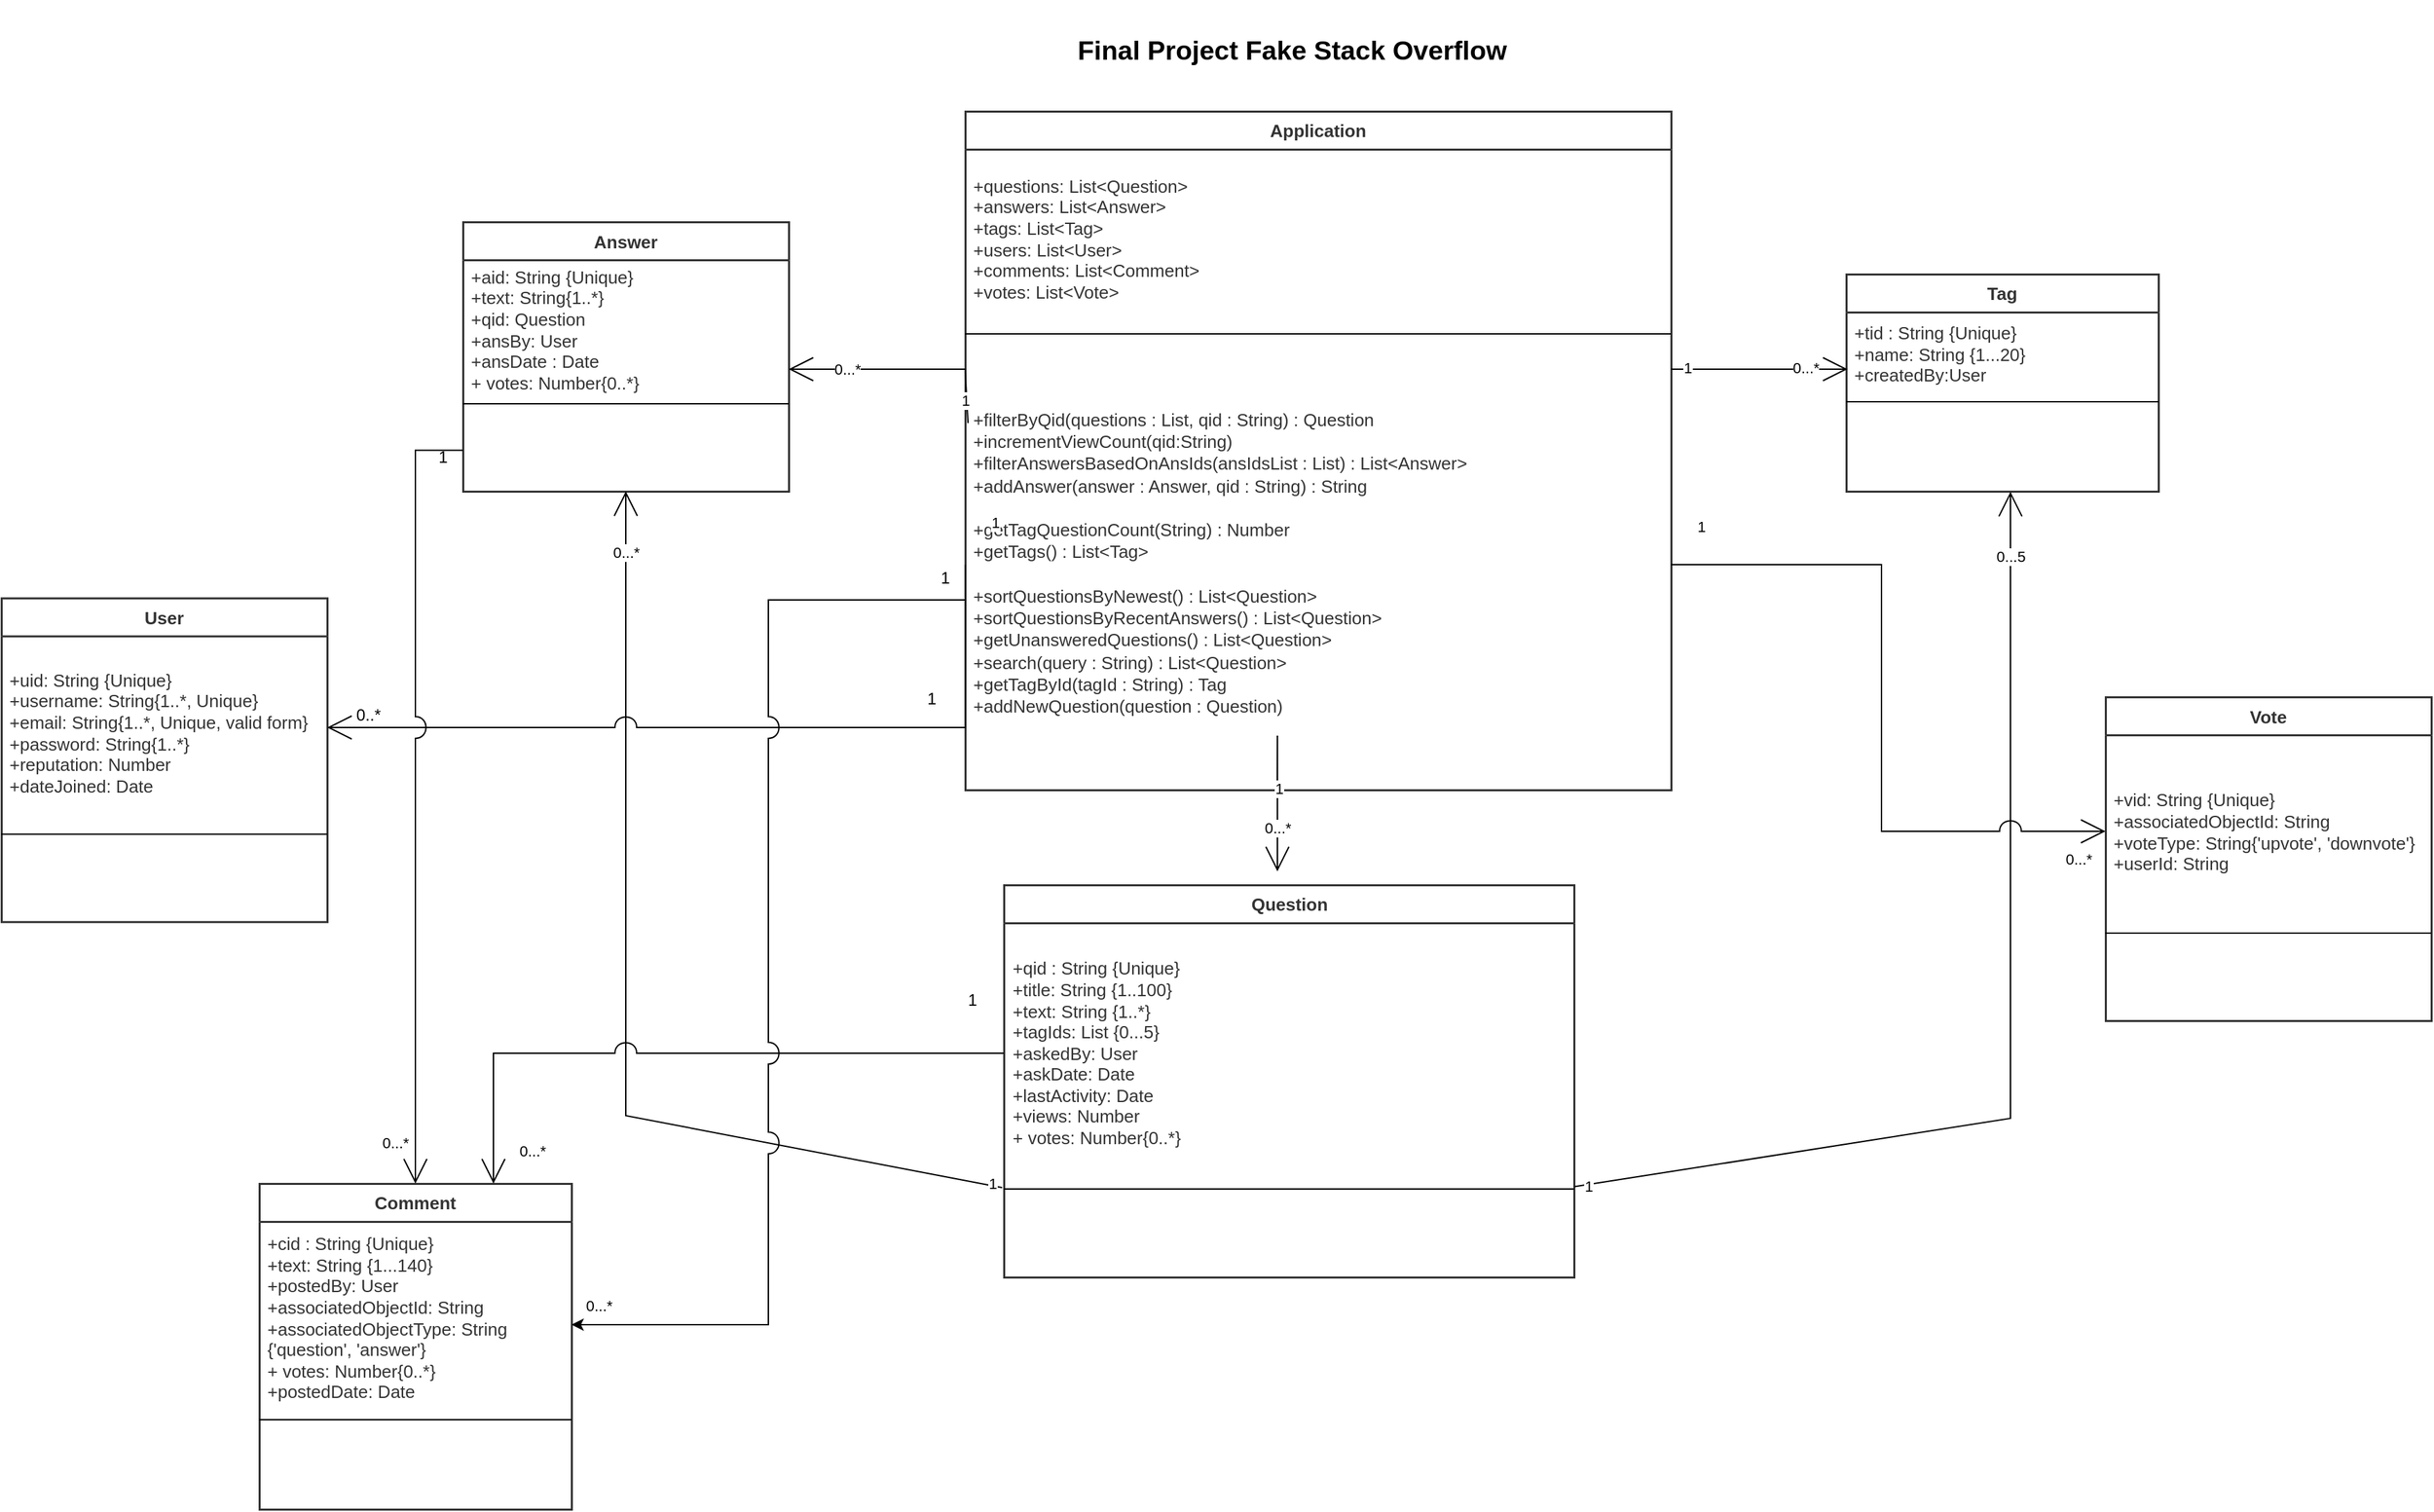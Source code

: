 <mxfile version="22.1.5" type="device" pages="19">
  <diagram id="UmnMiJ_yJkIWM0WzOShQ" name="UML">
    <mxGraphModel dx="3450" dy="2068" grid="1" gridSize="10" guides="1" tooltips="1" connect="1" arrows="1" fold="1" page="1" pageScale="1" pageWidth="850" pageHeight="1100" math="0" shadow="0">
      <root>
        <mxCell id="0" />
        <mxCell id="1" parent="0" />
        <mxCell id="WhNbMPQwlf8frvzRqBM9-1" value="" style="group;dropTarget=0;pointerEvents=0;" parent="1" vertex="1">
          <mxGeometry x="-945" y="-721" width="693" height="70" as="geometry" />
        </mxCell>
        <mxCell id="WhNbMPQwlf8frvzRqBM9-2" value="Final Project Fake Stack Overflow" style="html=1;overflow=block;blockSpacing=1;whiteSpace=wrap;fontSize=19.7;fontStyle=1;align=center;spacingLeft=7;spacingRight=7;spacingTop=2;spacing=3;strokeOpacity=0;fillOpacity=0;rounded=1;absoluteArcSize=1;arcSize=12;fillColor=#ffffff;strokeWidth=1.5;lucidId=j1oDTRwBGkFx;" parent="WhNbMPQwlf8frvzRqBM9-1" vertex="1">
          <mxGeometry width="692" height="70" as="geometry" />
        </mxCell>
        <UserObject label="" placeholders="1" id="WhNbMPQwlf8frvzRqBM9-3">
          <mxCell style="html=1;overflow=block;blockSpacing=1;whiteSpace=wrap;fontSize=11.5;fontColor=#a9afb8;align=center;spacingLeft=7;spacingRight=7;spacingTop=2;spacing=3;strokeOpacity=0;fillOpacity=0;rounded=1;absoluteArcSize=1;arcSize=12;fillColor=#ffffff;strokeWidth=1.5;lucidId=j1oD4qGIMM9v;" parent="WhNbMPQwlf8frvzRqBM9-1" vertex="1">
            <mxGeometry y="46" width="693" height="17" as="geometry" />
          </mxCell>
        </UserObject>
        <mxCell id="WhNbMPQwlf8frvzRqBM9-4" value="Application" style="html=1;overflow=block;blockSpacing=1;swimlane;childLayout=stackLayout;horizontal=1;horizontalStack=0;resizeParent=1;resizeParentMax=0;resizeLast=0;collapsible=0;marginBottom=0;swimlaneFillColor=#ffffff;startSize=28;whiteSpace=wrap;fontSize=13;fontColor=#333333;fontStyle=1;align=center;spacing=0;strokeColor=#333333;strokeOpacity=100;strokeWidth=1.5;" parent="1" vertex="1">
          <mxGeometry x="-840" y="-640" width="520" height="500" as="geometry" />
        </mxCell>
        <mxCell id="WhNbMPQwlf8frvzRqBM9-5" value="+questions: List&amp;lt;Question&amp;gt;&lt;br&gt;+answers: List&amp;lt;Answer&amp;gt;&lt;br&gt;+tags: List&amp;lt;Tag&amp;gt;&lt;br&gt;+users: List&amp;lt;User&amp;gt;&lt;br&gt;+comments: List&amp;lt;Comment&amp;gt;&lt;br&gt;+votes: List&amp;lt;Vote&amp;gt;" style="part=1;html=1;resizeHeight=0;strokeColor=none;fillColor=none;align=left;verticalAlign=middle;spacingLeft=4;spacingRight=4;overflow=hidden;rotatable=0;points=[[0,0.5],[1,0.5]];portConstraint=eastwest;swimlaneFillColor=#ffffff;strokeOpacity=100;whiteSpace=wrap;fontSize=13;fontColor=#333333;" parent="WhNbMPQwlf8frvzRqBM9-4" vertex="1">
          <mxGeometry y="28" width="520" height="132" as="geometry" />
        </mxCell>
        <mxCell id="WhNbMPQwlf8frvzRqBM9-6" value="" style="line;strokeWidth=1;fillColor=none;align=left;verticalAlign=middle;spacingTop=-1;spacingLeft=3;spacingRight=3;rotatable=0;labelPosition=right;points=[];portConstraint=eastwest;" parent="WhNbMPQwlf8frvzRqBM9-4" vertex="1">
          <mxGeometry y="160" width="520" height="8" as="geometry" />
        </mxCell>
        <mxCell id="WhNbMPQwlf8frvzRqBM9-7" value="&lt;div style=&quot;display: flex; justify-content: center; align-items: baseline; font-size: 0px; line-height: 1.25; margin-top: -2px;&quot;&gt;&lt;span&gt;&lt;span style=&quot;font-size:13px;color:#333333;&quot;&gt;+filterByQid(questions : List, qid : String) : Question&lt;br&gt;+incrementViewCount(qid:String) &lt;br&gt;+filterAnswersBasedOnAnsIds(ansIdsList : List) : List&amp;lt;Answer&amp;gt; &lt;br&gt;+addAnswer(answer : Answer, qid : String) : String&lt;br&gt;&lt;br&gt;+getTagQuestionCount(String) : Number&lt;br&gt;+getTags() : List&amp;lt;Tag&amp;gt;&lt;br&gt;&lt;br&gt;+sortQuestionsByNewest() : List&amp;lt;Question&amp;gt;&lt;br&gt;+sortQuestionsByRecentAnswers() : List&amp;lt;Question&amp;gt;&lt;br&gt;+getUnansweredQuestions() : List&amp;lt;Question&amp;gt;&lt;br&gt;+search(query : String) : List&amp;lt;Question&amp;gt;&lt;br&gt;+getTagById(tagId : String) : Tag&lt;br&gt;+addNewQuestion(question : Question)&lt;/span&gt;&lt;span style=&quot;font-size:13px;color:#333333;&quot;&gt;&lt;br&gt;&lt;/span&gt;&lt;/span&gt;&lt;/div&gt;" style="part=1;html=1;resizeHeight=0;strokeColor=none;fillColor=none;align=left;verticalAlign=middle;spacingLeft=4;spacingRight=4;overflow=hidden;rotatable=0;points=[[0,0.5],[1,0.5]];portConstraint=eastwest;swimlaneFillColor=#ffffff;strokeOpacity=100;whiteSpace=wrap;fontSize=13;fontColor=#333333;" parent="WhNbMPQwlf8frvzRqBM9-4" vertex="1">
          <mxGeometry y="168" width="520" height="332" as="geometry" />
        </mxCell>
        <mxCell id="WhNbMPQwlf8frvzRqBM9-8" value="Answer" style="html=1;overflow=block;blockSpacing=1;swimlane;childLayout=stackLayout;horizontal=1;horizontalStack=0;resizeParent=1;resizeParentMax=0;resizeLast=0;collapsible=0;marginBottom=0;swimlaneFillColor=#ffffff;startSize=28;whiteSpace=wrap;fontSize=13;fontColor=#333333;fontStyle=1;align=center;spacing=0;strokeColor=#333333;strokeOpacity=100;strokeWidth=1.5;" parent="1" vertex="1">
          <mxGeometry x="-1210" y="-558.5" width="240" height="198.497" as="geometry" />
        </mxCell>
        <mxCell id="WhNbMPQwlf8frvzRqBM9-9" value="+aid: String {Unique}&lt;br&gt;+text: String{1..*}&lt;br&gt;+qid: Question&lt;br&gt;+ansBy: User&lt;br&gt;+ansDate : Date&lt;br&gt;+ votes: Number{0..*}" style="part=1;html=1;resizeHeight=0;strokeColor=none;fillColor=none;align=left;verticalAlign=middle;spacingLeft=4;spacingRight=4;overflow=hidden;rotatable=0;points=[[0,0.5],[1,0.5]];portConstraint=eastwest;swimlaneFillColor=#ffffff;strokeOpacity=100;whiteSpace=wrap;fontSize=13;fontColor=#333333;" parent="WhNbMPQwlf8frvzRqBM9-8" vertex="1">
          <mxGeometry y="28" width="240" height="102" as="geometry" />
        </mxCell>
        <mxCell id="WhNbMPQwlf8frvzRqBM9-10" value="" style="line;strokeWidth=1;fillColor=none;align=left;verticalAlign=middle;spacingTop=-1;spacingLeft=3;spacingRight=3;rotatable=0;labelPosition=right;points=[];portConstraint=eastwest;" parent="WhNbMPQwlf8frvzRqBM9-8" vertex="1">
          <mxGeometry y="130" width="240" height="8" as="geometry" />
        </mxCell>
        <mxCell id="WhNbMPQwlf8frvzRqBM9-11" value="" style="part=1;html=1;resizeHeight=0;strokeColor=none;fillColor=none;align=left;verticalAlign=middle;spacingLeft=4;spacingRight=4;overflow=hidden;rotatable=0;points=[[0,0.5],[1,0.5]];portConstraint=eastwest;swimlaneFillColor=#ffffff;strokeOpacity=100;whiteSpace=wrap;fontSize=13;" parent="WhNbMPQwlf8frvzRqBM9-8" vertex="1">
          <mxGeometry y="138" width="240" height="60.497" as="geometry" />
        </mxCell>
        <mxCell id="WhNbMPQwlf8frvzRqBM9-12" value="Question" style="html=1;overflow=block;blockSpacing=1;swimlane;childLayout=stackLayout;horizontal=1;horizontalStack=0;resizeParent=1;resizeParentMax=0;resizeLast=0;collapsible=0;marginBottom=0;swimlaneFillColor=#ffffff;startSize=28;whiteSpace=wrap;fontSize=13;fontColor=#333333;fontStyle=1;align=center;spacing=0;strokeColor=#333333;strokeOpacity=100;strokeWidth=1.5;" parent="1" vertex="1">
          <mxGeometry x="-811.5" y="-70" width="420" height="289" as="geometry" />
        </mxCell>
        <mxCell id="WhNbMPQwlf8frvzRqBM9-13" value="+qid : String {Unique}&lt;br&gt;+title: String {1..100}&lt;br&gt;+text: String {1..*}&lt;br&gt;+tagIds: List {0...5}&lt;br&gt;+askedBy: User&lt;br&gt;+askDate: Date&lt;br&gt;+lastActivity: Date&lt;br&gt;+views: Number&lt;br&gt;+ votes: Number{0..*}" style="part=1;html=1;resizeHeight=0;strokeColor=none;fillColor=none;align=left;verticalAlign=middle;spacingLeft=4;spacingRight=4;overflow=hidden;rotatable=0;points=[[0,0.5],[1,0.5]];portConstraint=eastwest;swimlaneFillColor=#ffffff;strokeOpacity=100;whiteSpace=wrap;fontSize=13;fontColor=#333333;" parent="WhNbMPQwlf8frvzRqBM9-12" vertex="1">
          <mxGeometry y="28" width="420" height="192" as="geometry" />
        </mxCell>
        <mxCell id="WhNbMPQwlf8frvzRqBM9-14" value="" style="line;strokeWidth=1;fillColor=none;align=left;verticalAlign=middle;spacingTop=-1;spacingLeft=3;spacingRight=3;rotatable=0;labelPosition=right;points=[];portConstraint=eastwest;" parent="WhNbMPQwlf8frvzRqBM9-12" vertex="1">
          <mxGeometry y="220" width="420" height="8" as="geometry" />
        </mxCell>
        <mxCell id="WhNbMPQwlf8frvzRqBM9-15" value="" style="part=1;html=1;resizeHeight=0;strokeColor=none;fillColor=none;align=left;verticalAlign=middle;spacingLeft=4;spacingRight=4;overflow=hidden;rotatable=0;points=[[0,0.5],[1,0.5]];portConstraint=eastwest;swimlaneFillColor=#ffffff;strokeOpacity=100;whiteSpace=wrap;fontSize=13;" parent="WhNbMPQwlf8frvzRqBM9-12" vertex="1">
          <mxGeometry y="228" width="420" height="61" as="geometry" />
        </mxCell>
        <mxCell id="WhNbMPQwlf8frvzRqBM9-16" value="Tag" style="html=1;overflow=block;blockSpacing=1;swimlane;childLayout=stackLayout;horizontal=1;horizontalStack=0;resizeParent=1;resizeParentMax=0;resizeLast=0;collapsible=0;marginBottom=0;swimlaneFillColor=#ffffff;startSize=28;whiteSpace=wrap;fontSize=13;fontColor=#333333;fontStyle=1;align=center;spacing=0;strokeColor=#333333;strokeOpacity=100;strokeWidth=1.5;" parent="1" vertex="1">
          <mxGeometry x="-191" y="-520" width="230" height="160" as="geometry" />
        </mxCell>
        <mxCell id="WhNbMPQwlf8frvzRqBM9-17" value="+tid : String {Unique}&lt;br&gt;+name: String {1...20}&lt;br&gt;+createdBy:User" style="part=1;html=1;resizeHeight=0;strokeColor=none;fillColor=none;align=left;verticalAlign=middle;spacingLeft=4;spacingRight=4;overflow=hidden;rotatable=0;points=[[0,0.5],[1,0.5]];portConstraint=eastwest;swimlaneFillColor=#ffffff;strokeOpacity=100;whiteSpace=wrap;fontSize=13;fontColor=#333333;" parent="WhNbMPQwlf8frvzRqBM9-16" vertex="1">
          <mxGeometry y="28" width="230" height="62" as="geometry" />
        </mxCell>
        <mxCell id="WhNbMPQwlf8frvzRqBM9-18" value="" style="line;strokeWidth=1;fillColor=none;align=left;verticalAlign=middle;spacingTop=-1;spacingLeft=3;spacingRight=3;rotatable=0;labelPosition=right;points=[];portConstraint=eastwest;" parent="WhNbMPQwlf8frvzRqBM9-16" vertex="1">
          <mxGeometry y="90" width="230" height="8" as="geometry" />
        </mxCell>
        <mxCell id="WhNbMPQwlf8frvzRqBM9-19" value="" style="part=1;html=1;resizeHeight=0;strokeColor=none;fillColor=none;align=left;verticalAlign=middle;spacingLeft=4;spacingRight=4;overflow=hidden;rotatable=0;points=[[0,0.5],[1,0.5]];portConstraint=eastwest;swimlaneFillColor=#ffffff;strokeOpacity=100;whiteSpace=wrap;fontSize=13;" parent="WhNbMPQwlf8frvzRqBM9-16" vertex="1">
          <mxGeometry y="98" width="230" height="62" as="geometry" />
        </mxCell>
        <mxCell id="lyaEJab8Om_d0PHXmau_-16" style="edgeStyle=none;rounded=0;orthogonalLoop=1;jettySize=auto;html=1;exitX=1;exitY=0;exitDx=0;exitDy=0;" parent="1" source="WhNbMPQwlf8frvzRqBM9-4" target="WhNbMPQwlf8frvzRqBM9-4" edge="1">
          <mxGeometry relative="1" as="geometry" />
        </mxCell>
        <mxCell id="OsG2GXlhhCDi3h-stVIm-9" value="" style="endArrow=open;endSize=16;endFill=0;html=1;rounded=0;entryX=0.549;entryY=1.014;entryDx=0;entryDy=0;entryPerimeter=0;exitX=1.001;exitY=1.012;exitDx=0;exitDy=0;exitPerimeter=0;" parent="1" source="WhNbMPQwlf8frvzRqBM9-13" edge="1">
          <mxGeometry x="-0.863" y="-210" width="160" relative="1" as="geometry">
            <mxPoint x="198.0" y="93.042" as="sourcePoint" />
            <mxPoint x="-70" y="-359.656" as="targetPoint" />
            <Array as="points">
              <mxPoint x="-70" y="102" />
            </Array>
            <mxPoint as="offset" />
          </mxGeometry>
        </mxCell>
        <mxCell id="OsG2GXlhhCDi3h-stVIm-10" value="0...5" style="edgeLabel;html=1;align=center;verticalAlign=middle;resizable=0;points=[];" parent="OsG2GXlhhCDi3h-stVIm-9" vertex="1" connectable="0">
          <mxGeometry x="0.88" relative="1" as="geometry">
            <mxPoint as="offset" />
          </mxGeometry>
        </mxCell>
        <mxCell id="OsG2GXlhhCDi3h-stVIm-11" value="1" style="edgeLabel;html=1;align=center;verticalAlign=middle;resizable=0;points=[];" parent="OsG2GXlhhCDi3h-stVIm-9" vertex="1" connectable="0">
          <mxGeometry x="-0.974" y="-1" relative="1" as="geometry">
            <mxPoint as="offset" />
          </mxGeometry>
        </mxCell>
        <mxCell id="OsG2GXlhhCDi3h-stVIm-12" value="" style="endArrow=open;endSize=16;endFill=0;html=1;rounded=0;exitX=-0.003;exitY=0.375;exitDx=0;exitDy=0;exitPerimeter=0;jumpStyle=arc;jumpSize=16;" parent="1" source="WhNbMPQwlf8frvzRqBM9-14" target="WhNbMPQwlf8frvzRqBM9-8" edge="1">
          <mxGeometry x="-0.863" y="-210" width="160" relative="1" as="geometry">
            <mxPoint x="-822" y="103" as="sourcePoint" />
            <mxPoint x="-1090" y="-350" as="targetPoint" />
            <Array as="points">
              <mxPoint x="-1090" y="100" />
            </Array>
            <mxPoint as="offset" />
          </mxGeometry>
        </mxCell>
        <mxCell id="OsG2GXlhhCDi3h-stVIm-13" value="0...*" style="edgeLabel;html=1;align=center;verticalAlign=middle;resizable=0;points=[];" parent="OsG2GXlhhCDi3h-stVIm-12" vertex="1" connectable="0">
          <mxGeometry x="0.88" relative="1" as="geometry">
            <mxPoint as="offset" />
          </mxGeometry>
        </mxCell>
        <mxCell id="OsG2GXlhhCDi3h-stVIm-14" value="1" style="edgeLabel;html=1;align=center;verticalAlign=middle;resizable=0;points=[];" parent="OsG2GXlhhCDi3h-stVIm-12" vertex="1" connectable="0">
          <mxGeometry x="-0.974" y="-1" relative="1" as="geometry">
            <mxPoint x="2" as="offset" />
          </mxGeometry>
        </mxCell>
        <mxCell id="OsG2GXlhhCDi3h-stVIm-18" value="" style="endArrow=open;endSize=16;endFill=0;html=1;rounded=0;entryX=1.014;entryY=0.852;entryDx=0;entryDy=0;entryPerimeter=0;exitX=0.004;exitY=0.186;exitDx=0;exitDy=0;exitPerimeter=0;" parent="1" source="WhNbMPQwlf8frvzRqBM9-7" edge="1">
          <mxGeometry x="-0.863" y="-210" width="160" relative="1" as="geometry">
            <mxPoint x="-923.36" y="-355.18" as="sourcePoint" />
            <mxPoint x="-970.0" y="-450.004" as="targetPoint" />
            <Array as="points">
              <mxPoint x="-840" y="-450" />
            </Array>
            <mxPoint as="offset" />
          </mxGeometry>
        </mxCell>
        <mxCell id="OsG2GXlhhCDi3h-stVIm-19" value="0...*" style="edgeLabel;html=1;align=center;verticalAlign=middle;resizable=0;points=[];" parent="OsG2GXlhhCDi3h-stVIm-18" vertex="1" connectable="0">
          <mxGeometry x="0.88" relative="1" as="geometry">
            <mxPoint x="32" as="offset" />
          </mxGeometry>
        </mxCell>
        <mxCell id="OsG2GXlhhCDi3h-stVIm-20" value="1" style="edgeLabel;html=1;align=center;verticalAlign=middle;resizable=0;points=[];" parent="OsG2GXlhhCDi3h-stVIm-18" vertex="1" connectable="0">
          <mxGeometry x="-0.974" y="-1" relative="1" as="geometry">
            <mxPoint x="19" y="75" as="offset" />
          </mxGeometry>
        </mxCell>
        <mxCell id="OsG2GXlhhCDi3h-stVIm-21" value="1" style="edgeLabel;html=1;align=center;verticalAlign=middle;resizable=0;points=[];" parent="OsG2GXlhhCDi3h-stVIm-18" vertex="1" connectable="0">
          <mxGeometry x="-0.797" y="1" relative="1" as="geometry">
            <mxPoint as="offset" />
          </mxGeometry>
        </mxCell>
        <mxCell id="OsG2GXlhhCDi3h-stVIm-22" value="" style="endArrow=open;endSize=16;endFill=0;html=1;rounded=0;exitX=0.004;exitY=0.186;exitDx=0;exitDy=0;exitPerimeter=0;" parent="1" edge="1">
          <mxGeometry x="-0.863" y="-210" width="160" relative="1" as="geometry">
            <mxPoint x="-318" y="-450" as="sourcePoint" />
            <mxPoint x="-190" y="-450" as="targetPoint" />
            <Array as="points">
              <mxPoint x="-320" y="-450" />
            </Array>
            <mxPoint as="offset" />
          </mxGeometry>
        </mxCell>
        <mxCell id="OsG2GXlhhCDi3h-stVIm-23" value="0...*" style="edgeLabel;html=1;align=center;verticalAlign=middle;resizable=0;points=[];" parent="OsG2GXlhhCDi3h-stVIm-22" vertex="1" connectable="0">
          <mxGeometry x="0.88" relative="1" as="geometry">
            <mxPoint x="-912" y="690" as="offset" />
          </mxGeometry>
        </mxCell>
        <mxCell id="OsG2GXlhhCDi3h-stVIm-25" value="1" style="edgeLabel;html=1;align=center;verticalAlign=middle;resizable=0;points=[];" parent="OsG2GXlhhCDi3h-stVIm-22" vertex="1" connectable="0">
          <mxGeometry x="-0.797" y="1" relative="1" as="geometry">
            <mxPoint as="offset" />
          </mxGeometry>
        </mxCell>
        <mxCell id="OsG2GXlhhCDi3h-stVIm-26" value="0...*" style="edgeLabel;html=1;align=center;verticalAlign=middle;resizable=0;points=[];" parent="OsG2GXlhhCDi3h-stVIm-22" vertex="1" connectable="0">
          <mxGeometry x="0.525" y="1" relative="1" as="geometry">
            <mxPoint as="offset" />
          </mxGeometry>
        </mxCell>
        <mxCell id="-MbE8KToFitgyKuIm1u5-1" value="" style="endArrow=open;endSize=16;endFill=0;html=1;rounded=0;exitX=0.442;exitY=1.003;exitDx=0;exitDy=0;exitPerimeter=0;" parent="1" source="WhNbMPQwlf8frvzRqBM9-7" edge="1">
          <mxGeometry x="-0.863" y="-210" width="160" relative="1" as="geometry">
            <mxPoint x="-381" y="112" as="sourcePoint" />
            <mxPoint x="-610" y="-80" as="targetPoint" />
            <Array as="points">
              <mxPoint x="-610" y="-180" />
            </Array>
            <mxPoint as="offset" />
          </mxGeometry>
        </mxCell>
        <mxCell id="-MbE8KToFitgyKuIm1u5-2" value="0...*" style="edgeLabel;html=1;align=center;verticalAlign=middle;resizable=0;points=[];" parent="-MbE8KToFitgyKuIm1u5-1" vertex="1" connectable="0">
          <mxGeometry x="0.88" relative="1" as="geometry">
            <mxPoint y="-24" as="offset" />
          </mxGeometry>
        </mxCell>
        <mxCell id="-MbE8KToFitgyKuIm1u5-3" value="1" style="edgeLabel;html=1;align=center;verticalAlign=middle;resizable=0;points=[];" parent="-MbE8KToFitgyKuIm1u5-1" vertex="1" connectable="0">
          <mxGeometry x="-0.974" y="-1" relative="1" as="geometry">
            <mxPoint as="offset" />
          </mxGeometry>
        </mxCell>
        <mxCell id="wKX9WXu6G_d3rl4SKOAX-1" value="User" style="html=1;overflow=block;blockSpacing=1;swimlane;childLayout=stackLayout;horizontal=1;horizontalStack=0;resizeParent=1;resizeParentMax=0;resizeLast=0;collapsible=0;marginBottom=0;swimlaneFillColor=#ffffff;startSize=28;whiteSpace=wrap;fontSize=13;fontColor=#333333;fontStyle=1;align=center;spacing=0;strokeColor=#333333;strokeOpacity=100;strokeWidth=1.5;" parent="1" vertex="1">
          <mxGeometry x="-1550" y="-281.38" width="240" height="238.497" as="geometry" />
        </mxCell>
        <mxCell id="wKX9WXu6G_d3rl4SKOAX-2" value="+uid: String {Unique}&lt;br&gt;+username: String{1..*, Unique}&lt;br&gt;+email: String{1..*, Unique, valid form}&lt;br&gt;+password: String{1..*}&lt;br&gt;+reputation: Number&lt;br&gt;+dateJoined: Date" style="part=1;html=1;resizeHeight=0;strokeColor=none;fillColor=none;align=left;verticalAlign=middle;spacingLeft=4;spacingRight=4;overflow=hidden;rotatable=0;points=[[0,0.5],[1,0.5]];portConstraint=eastwest;swimlaneFillColor=#ffffff;strokeOpacity=100;whiteSpace=wrap;fontSize=13;fontColor=#333333;" parent="wKX9WXu6G_d3rl4SKOAX-1" vertex="1">
          <mxGeometry y="28" width="240" height="142" as="geometry" />
        </mxCell>
        <mxCell id="wKX9WXu6G_d3rl4SKOAX-3" value="" style="line;strokeWidth=1;fillColor=none;align=left;verticalAlign=middle;spacingTop=-1;spacingLeft=3;spacingRight=3;rotatable=0;labelPosition=right;points=[];portConstraint=eastwest;" parent="wKX9WXu6G_d3rl4SKOAX-1" vertex="1">
          <mxGeometry y="170" width="240" height="8" as="geometry" />
        </mxCell>
        <mxCell id="wKX9WXu6G_d3rl4SKOAX-4" value="" style="part=1;html=1;resizeHeight=0;strokeColor=none;fillColor=none;align=left;verticalAlign=middle;spacingLeft=4;spacingRight=4;overflow=hidden;rotatable=0;points=[[0,0.5],[1,0.5]];portConstraint=eastwest;swimlaneFillColor=#ffffff;strokeOpacity=100;whiteSpace=wrap;fontSize=13;" parent="wKX9WXu6G_d3rl4SKOAX-1" vertex="1">
          <mxGeometry y="178" width="240" height="60.497" as="geometry" />
        </mxCell>
        <mxCell id="wKX9WXu6G_d3rl4SKOAX-5" style="edgeStyle=orthogonalEdgeStyle;rounded=0;orthogonalLoop=1;jettySize=auto;html=1;exitX=0;exitY=0.5;exitDx=0;exitDy=0;endArrow=open;endFill=0;endSize=16;jumpStyle=arc;jumpSize=16;" parent="1" source="WhNbMPQwlf8frvzRqBM9-7" target="wKX9WXu6G_d3rl4SKOAX-1" edge="1">
          <mxGeometry relative="1" as="geometry">
            <Array as="points">
              <mxPoint x="-840" y="-186" />
            </Array>
          </mxGeometry>
        </mxCell>
        <mxCell id="wKX9WXu6G_d3rl4SKOAX-6" value="0..*" style="text;html=1;align=center;verticalAlign=middle;resizable=0;points=[];autosize=1;strokeColor=none;fillColor=none;" parent="1" vertex="1">
          <mxGeometry x="-1300" y="-210" width="40" height="30" as="geometry" />
        </mxCell>
        <mxCell id="wKX9WXu6G_d3rl4SKOAX-7" value="1" style="text;html=1;align=center;verticalAlign=middle;resizable=0;points=[];autosize=1;strokeColor=none;fillColor=none;" parent="1" vertex="1">
          <mxGeometry x="-880" y="-222" width="30" height="30" as="geometry" />
        </mxCell>
        <mxCell id="xb6d4HFEzsKl7QYCr2CF-1" value="Comment" style="html=1;overflow=block;blockSpacing=1;swimlane;childLayout=stackLayout;horizontal=1;horizontalStack=0;resizeParent=1;resizeParentMax=0;resizeLast=0;collapsible=0;marginBottom=0;swimlaneFillColor=#ffffff;startSize=28;whiteSpace=wrap;fontSize=13;fontColor=#333333;fontStyle=1;align=center;spacing=0;strokeColor=#333333;strokeOpacity=100;strokeWidth=1.5;" parent="1" vertex="1">
          <mxGeometry x="-1360" y="150" width="230" height="240" as="geometry" />
        </mxCell>
        <mxCell id="xb6d4HFEzsKl7QYCr2CF-2" value="+cid : String {Unique}&lt;br&gt;+text: String {1...140}&lt;br&gt;+postedBy: User&lt;br&gt;+associatedObjectId: String&lt;br&gt;+associatedObjectType: String {&#39;question&#39;, &#39;answer&#39;}&lt;br&gt;+ votes: Number{0..*}&lt;br&gt;+postedDate: Date" style="part=1;html=1;resizeHeight=0;strokeColor=none;fillColor=none;align=left;verticalAlign=middle;spacingLeft=4;spacingRight=4;overflow=hidden;rotatable=0;points=[[0,0.5],[1,0.5]];portConstraint=eastwest;swimlaneFillColor=#ffffff;strokeOpacity=100;whiteSpace=wrap;fontSize=13;fontColor=#333333;" parent="xb6d4HFEzsKl7QYCr2CF-1" vertex="1">
          <mxGeometry y="28" width="230" height="142" as="geometry" />
        </mxCell>
        <mxCell id="xb6d4HFEzsKl7QYCr2CF-3" value="" style="line;strokeWidth=1;fillColor=none;align=left;verticalAlign=middle;spacingTop=-1;spacingLeft=3;spacingRight=3;rotatable=0;labelPosition=right;points=[];portConstraint=eastwest;" parent="xb6d4HFEzsKl7QYCr2CF-1" vertex="1">
          <mxGeometry y="170" width="230" height="8" as="geometry" />
        </mxCell>
        <mxCell id="xb6d4HFEzsKl7QYCr2CF-4" value="" style="part=1;html=1;resizeHeight=0;strokeColor=none;fillColor=none;align=left;verticalAlign=middle;spacingLeft=4;spacingRight=4;overflow=hidden;rotatable=0;points=[[0,0.5],[1,0.5]];portConstraint=eastwest;swimlaneFillColor=#ffffff;strokeOpacity=100;whiteSpace=wrap;fontSize=13;" parent="xb6d4HFEzsKl7QYCr2CF-1" vertex="1">
          <mxGeometry y="178" width="230" height="62" as="geometry" />
        </mxCell>
        <mxCell id="xb6d4HFEzsKl7QYCr2CF-5" style="edgeStyle=orthogonalEdgeStyle;rounded=0;orthogonalLoop=1;jettySize=auto;html=1;exitX=0;exitY=0.5;exitDx=0;exitDy=0;entryX=0.5;entryY=0;entryDx=0;entryDy=0;endArrow=open;endFill=0;endSize=16;jumpStyle=arc;jumpSize=16;" parent="1" source="WhNbMPQwlf8frvzRqBM9-11" target="xb6d4HFEzsKl7QYCr2CF-1" edge="1">
          <mxGeometry relative="1" as="geometry" />
        </mxCell>
        <mxCell id="xb6d4HFEzsKl7QYCr2CF-6" style="edgeStyle=orthogonalEdgeStyle;rounded=0;orthogonalLoop=1;jettySize=auto;html=1;exitX=0;exitY=0.5;exitDx=0;exitDy=0;entryX=0.75;entryY=0;entryDx=0;entryDy=0;endArrow=open;endFill=0;endSize=16;jumpStyle=arc;jumpSize=16;" parent="1" source="WhNbMPQwlf8frvzRqBM9-13" target="xb6d4HFEzsKl7QYCr2CF-1" edge="1">
          <mxGeometry relative="1" as="geometry" />
        </mxCell>
        <mxCell id="xb6d4HFEzsKl7QYCr2CF-7" value="0...*" style="edgeLabel;html=1;align=center;verticalAlign=middle;resizable=0;points=[];" parent="1" vertex="1" connectable="0">
          <mxGeometry x="-1080" y="-296.38" as="geometry">
            <mxPoint x="-79" y="422" as="offset" />
          </mxGeometry>
        </mxCell>
        <mxCell id="xb6d4HFEzsKl7QYCr2CF-8" value="0...*" style="edgeLabel;html=1;align=center;verticalAlign=middle;resizable=0;points=[];" parent="1" vertex="1" connectable="0">
          <mxGeometry x="-1260" y="120.0" as="geometry" />
        </mxCell>
        <mxCell id="xb6d4HFEzsKl7QYCr2CF-9" style="edgeStyle=orthogonalEdgeStyle;rounded=0;orthogonalLoop=1;jettySize=auto;html=1;exitX=0;exitY=0.5;exitDx=0;exitDy=0;jumpStyle=arc;jumpSize=16;" parent="1" source="WhNbMPQwlf8frvzRqBM9-7" target="xb6d4HFEzsKl7QYCr2CF-1" edge="1">
          <mxGeometry relative="1" as="geometry">
            <Array as="points">
              <mxPoint x="-840" y="-280" />
              <mxPoint x="-985" y="-280" />
              <mxPoint x="-985" y="254" />
            </Array>
          </mxGeometry>
        </mxCell>
        <mxCell id="xb6d4HFEzsKl7QYCr2CF-10" value="1" style="text;html=1;align=center;verticalAlign=middle;resizable=0;points=[];autosize=1;strokeColor=none;fillColor=none;" parent="1" vertex="1">
          <mxGeometry x="-870" y="-311.38" width="30" height="30" as="geometry" />
        </mxCell>
        <mxCell id="xb6d4HFEzsKl7QYCr2CF-11" value="1" style="text;html=1;align=center;verticalAlign=middle;resizable=0;points=[];autosize=1;strokeColor=none;fillColor=none;" parent="1" vertex="1">
          <mxGeometry x="-850" width="30" height="30" as="geometry" />
        </mxCell>
        <mxCell id="xb6d4HFEzsKl7QYCr2CF-12" value="1" style="text;html=1;align=center;verticalAlign=middle;resizable=0;points=[];autosize=1;strokeColor=none;fillColor=none;" parent="1" vertex="1">
          <mxGeometry x="-1240" y="-400" width="30" height="30" as="geometry" />
        </mxCell>
        <mxCell id="_I3cdLgyx-vOW42NgnWo-1" value="Vote" style="html=1;overflow=block;blockSpacing=1;swimlane;childLayout=stackLayout;horizontal=1;horizontalStack=0;resizeParent=1;resizeParentMax=0;resizeLast=0;collapsible=0;marginBottom=0;swimlaneFillColor=#ffffff;startSize=28;whiteSpace=wrap;fontSize=13;fontColor=#333333;fontStyle=1;align=center;spacing=0;strokeColor=#333333;strokeOpacity=100;strokeWidth=1.5;" parent="1" vertex="1">
          <mxGeometry y="-208.5" width="240" height="238.497" as="geometry" />
        </mxCell>
        <mxCell id="_I3cdLgyx-vOW42NgnWo-2" value="+vid: String {Unique}&lt;br&gt;+associatedObjectId: String&lt;br&gt;+voteType: String{&#39;upvote&#39;, &#39;downvote&#39;}&lt;br&gt;+userId: String" style="part=1;html=1;resizeHeight=0;strokeColor=none;fillColor=none;align=left;verticalAlign=middle;spacingLeft=4;spacingRight=4;overflow=hidden;rotatable=0;points=[[0,0.5],[1,0.5]];portConstraint=eastwest;swimlaneFillColor=#ffffff;strokeOpacity=100;whiteSpace=wrap;fontSize=13;fontColor=#333333;" parent="_I3cdLgyx-vOW42NgnWo-1" vertex="1">
          <mxGeometry y="28" width="240" height="142" as="geometry" />
        </mxCell>
        <mxCell id="_I3cdLgyx-vOW42NgnWo-3" value="" style="line;strokeWidth=1;fillColor=none;align=left;verticalAlign=middle;spacingTop=-1;spacingLeft=3;spacingRight=3;rotatable=0;labelPosition=right;points=[];portConstraint=eastwest;" parent="_I3cdLgyx-vOW42NgnWo-1" vertex="1">
          <mxGeometry y="170" width="240" height="8" as="geometry" />
        </mxCell>
        <mxCell id="_I3cdLgyx-vOW42NgnWo-4" value="" style="part=1;html=1;resizeHeight=0;strokeColor=none;fillColor=none;align=left;verticalAlign=middle;spacingLeft=4;spacingRight=4;overflow=hidden;rotatable=0;points=[[0,0.5],[1,0.5]];portConstraint=eastwest;swimlaneFillColor=#ffffff;strokeOpacity=100;whiteSpace=wrap;fontSize=13;" parent="_I3cdLgyx-vOW42NgnWo-1" vertex="1">
          <mxGeometry y="178" width="240" height="60.497" as="geometry" />
        </mxCell>
        <mxCell id="tAc46j05wjAuNIZE-Fmi-1" style="edgeStyle=orthogonalEdgeStyle;rounded=0;orthogonalLoop=1;jettySize=auto;html=1;exitX=1;exitY=0.5;exitDx=0;exitDy=0;endArrow=open;endFill=0;endSize=16;jumpStyle=arc;jumpSize=16;" edge="1" parent="1" source="WhNbMPQwlf8frvzRqBM9-7" target="_I3cdLgyx-vOW42NgnWo-2">
          <mxGeometry relative="1" as="geometry" />
        </mxCell>
        <mxCell id="tAc46j05wjAuNIZE-Fmi-4" value="1" style="edgeLabel;html=1;align=center;verticalAlign=middle;resizable=0;points=[];" vertex="1" connectable="0" parent="1">
          <mxGeometry x="-290" y="-340" as="geometry">
            <mxPoint x="-8" y="6" as="offset" />
          </mxGeometry>
        </mxCell>
        <mxCell id="tAc46j05wjAuNIZE-Fmi-5" value="0...*" style="edgeLabel;html=1;align=center;verticalAlign=middle;resizable=0;points=[];" vertex="1" connectable="0" parent="1">
          <mxGeometry x="-20" y="-89.25" as="geometry" />
        </mxCell>
      </root>
    </mxGraphModel>
  </diagram>
  <diagram name="Landing Page" id="2YBvvXClWsGukQMizWep">
    <mxGraphModel dx="2924" dy="1156" grid="1" gridSize="10" guides="1" tooltips="1" connect="1" arrows="1" fold="1" page="1" pageScale="1" pageWidth="850" pageHeight="1100" math="0" shadow="0">
      <root>
        <mxCell id="0" />
        <mxCell id="1" parent="0" />
        <mxCell id="aM9ryv3xv72pqoxQDRHE-1" value="Application" style="shape=umlLifeline;perimeter=lifelinePerimeter;whiteSpace=wrap;html=1;container=0;dropTarget=0;collapsible=0;recursiveResize=0;outlineConnect=0;portConstraint=eastwest;newEdgeStyle={&quot;edgeStyle&quot;:&quot;elbowEdgeStyle&quot;,&quot;elbow&quot;:&quot;vertical&quot;,&quot;curved&quot;:0,&quot;rounded&quot;:0};" parent="1" vertex="1">
          <mxGeometry x="70" y="40" width="180" height="500" as="geometry" />
        </mxCell>
        <mxCell id="aM9ryv3xv72pqoxQDRHE-2" value="" style="html=1;points=[];perimeter=orthogonalPerimeter;outlineConnect=0;targetShapes=umlLifeline;portConstraint=eastwest;newEdgeStyle={&quot;edgeStyle&quot;:&quot;elbowEdgeStyle&quot;,&quot;elbow&quot;:&quot;vertical&quot;,&quot;curved&quot;:0,&quot;rounded&quot;:0};" parent="aM9ryv3xv72pqoxQDRHE-1" vertex="1">
          <mxGeometry x="85" y="70" width="10" height="410" as="geometry" />
        </mxCell>
        <mxCell id="aM9ryv3xv72pqoxQDRHE-7" value="question.qid" style="html=1;verticalAlign=bottom;endArrow=block;edgeStyle=elbowEdgeStyle;elbow=vertical;curved=0;rounded=0;" parent="aM9ryv3xv72pqoxQDRHE-1" edge="1">
          <mxGeometry x="0.03" relative="1" as="geometry">
            <mxPoint x="110" y="110" as="sourcePoint" />
            <Array as="points">
              <mxPoint x="185" y="110" />
            </Array>
            <mxPoint x="265" y="110" as="targetPoint" />
            <mxPoint as="offset" />
          </mxGeometry>
        </mxCell>
        <mxCell id="aM9ryv3xv72pqoxQDRHE-9" value="" style="html=1;verticalAlign=bottom;endArrow=open;edgeStyle=elbowEdgeStyle;elbow=vertical;curved=0;rounded=0;dashed=1;endFill=0;" parent="aM9ryv3xv72pqoxQDRHE-1" edge="1">
          <mxGeometry y="10" relative="1" as="geometry">
            <mxPoint x="265" y="120" as="sourcePoint" />
            <Array as="points">
              <mxPoint x="165" y="120" />
              <mxPoint x="145" y="110" />
              <mxPoint x="195" y="120" />
            </Array>
            <mxPoint x="105" y="120" as="targetPoint" />
            <mxPoint as="offset" />
          </mxGeometry>
        </mxCell>
        <mxCell id="2axipECGHjwUjuTXKvnm-2" value="String" style="edgeLabel;html=1;align=center;verticalAlign=middle;resizable=0;points=[];" parent="aM9ryv3xv72pqoxQDRHE-9" vertex="1" connectable="0">
          <mxGeometry x="-0.119" y="-1" relative="1" as="geometry">
            <mxPoint as="offset" />
          </mxGeometry>
        </mxCell>
        <mxCell id="dQku8ppqHRp4_G_mmQtl-4" value="question.ansIds.length" style="html=1;verticalAlign=bottom;endArrow=block;edgeStyle=elbowEdgeStyle;elbow=vertical;curved=0;rounded=0;" parent="aM9ryv3xv72pqoxQDRHE-1" edge="1">
          <mxGeometry relative="1" as="geometry">
            <mxPoint x="105" y="190" as="sourcePoint" />
            <Array as="points">
              <mxPoint x="190" y="190" />
            </Array>
            <mxPoint x="265" y="190" as="targetPoint" />
            <mxPoint as="offset" />
          </mxGeometry>
        </mxCell>
        <mxCell id="dQku8ppqHRp4_G_mmQtl-6" value="" style="html=1;verticalAlign=bottom;endArrow=open;edgeStyle=elbowEdgeStyle;elbow=vertical;curved=0;rounded=0;endFill=0;dashed=1;" parent="aM9ryv3xv72pqoxQDRHE-1" edge="1">
          <mxGeometry y="10" relative="1" as="geometry">
            <mxPoint x="255" y="200.25" as="sourcePoint" />
            <Array as="points">
              <mxPoint x="265" y="200.25" />
            </Array>
            <mxPoint x="105" y="200.25" as="targetPoint" />
            <mxPoint as="offset" />
          </mxGeometry>
        </mxCell>
        <mxCell id="2axipECGHjwUjuTXKvnm-4" value="Number" style="edgeLabel;html=1;align=center;verticalAlign=middle;resizable=0;points=[];" parent="dQku8ppqHRp4_G_mmQtl-6" vertex="1" connectable="0">
          <mxGeometry x="0.018" y="-1" relative="1" as="geometry">
            <mxPoint as="offset" />
          </mxGeometry>
        </mxCell>
        <mxCell id="dQku8ppqHRp4_G_mmQtl-8" value="question.views" style="html=1;verticalAlign=bottom;endArrow=block;edgeStyle=elbowEdgeStyle;elbow=vertical;curved=0;rounded=0;" parent="aM9ryv3xv72pqoxQDRHE-1" edge="1">
          <mxGeometry x="0.03" relative="1" as="geometry">
            <mxPoint x="105" y="229.75" as="sourcePoint" />
            <Array as="points">
              <mxPoint x="190" y="229.75" />
            </Array>
            <mxPoint x="270" y="229.75" as="targetPoint" />
            <mxPoint as="offset" />
          </mxGeometry>
        </mxCell>
        <mxCell id="dQku8ppqHRp4_G_mmQtl-9" value="" style="html=1;verticalAlign=bottom;endArrow=open;edgeStyle=elbowEdgeStyle;elbow=vertical;curved=0;rounded=0;endFill=0;dashed=1;" parent="aM9ryv3xv72pqoxQDRHE-1" edge="1">
          <mxGeometry y="10" relative="1" as="geometry">
            <mxPoint x="255" y="239.75" as="sourcePoint" />
            <Array as="points">
              <mxPoint x="265" y="239.75" />
            </Array>
            <mxPoint x="105" y="239.75" as="targetPoint" />
            <mxPoint as="offset" />
          </mxGeometry>
        </mxCell>
        <mxCell id="2axipECGHjwUjuTXKvnm-5" value="Number" style="edgeLabel;html=1;align=center;verticalAlign=middle;resizable=0;points=[];" parent="dQku8ppqHRp4_G_mmQtl-9" vertex="1" connectable="0">
          <mxGeometry x="-0.065" y="-2" relative="1" as="geometry">
            <mxPoint as="offset" />
          </mxGeometry>
        </mxCell>
        <mxCell id="6U15WddR48-IzqQCe3cN-1" value="question.title" style="html=1;verticalAlign=bottom;endArrow=block;edgeStyle=elbowEdgeStyle;elbow=vertical;curved=0;rounded=0;" parent="aM9ryv3xv72pqoxQDRHE-1" edge="1">
          <mxGeometry relative="1" as="geometry">
            <mxPoint x="105" y="150" as="sourcePoint" />
            <Array as="points">
              <mxPoint x="190" y="150" />
            </Array>
            <mxPoint x="265" y="150" as="targetPoint" />
            <mxPoint as="offset" />
          </mxGeometry>
        </mxCell>
        <mxCell id="6U15WddR48-IzqQCe3cN-2" value="" style="html=1;verticalAlign=bottom;endArrow=open;edgeStyle=elbowEdgeStyle;elbow=vertical;curved=0;rounded=0;endFill=0;dashed=1;" parent="aM9ryv3xv72pqoxQDRHE-1" edge="1">
          <mxGeometry y="10" relative="1" as="geometry">
            <mxPoint x="265" y="159.75" as="sourcePoint" />
            <Array as="points">
              <mxPoint x="165" y="159.75" />
              <mxPoint x="145" y="149.75" />
              <mxPoint x="195" y="159.75" />
            </Array>
            <mxPoint x="105" y="159.75" as="targetPoint" />
            <mxPoint as="offset" />
          </mxGeometry>
        </mxCell>
        <mxCell id="2axipECGHjwUjuTXKvnm-3" value="String" style="edgeLabel;html=1;align=center;verticalAlign=middle;resizable=0;points=[];" parent="6U15WddR48-IzqQCe3cN-2" vertex="1" connectable="0">
          <mxGeometry x="-0.025" y="2" relative="1" as="geometry">
            <mxPoint as="offset" />
          </mxGeometry>
        </mxCell>
        <mxCell id="UZU80kxpf99uj256GW5W-5" value="" style="html=1;points=[[0,0,0,0,5],[0,1,0,0,-5],[1,0,0,0,5],[1,1,0,0,-5]];perimeter=orthogonalPerimeter;outlineConnect=0;targetShapes=umlLifeline;portConstraint=eastwest;newEdgeStyle={&quot;curved&quot;:0,&quot;rounded&quot;:0};" parent="aM9ryv3xv72pqoxQDRHE-1" vertex="1">
          <mxGeometry x="95" y="420" width="10" height="40" as="geometry" />
        </mxCell>
        <mxCell id="UZU80kxpf99uj256GW5W-6" value="sort(question.askDate)" style="html=1;align=left;spacingLeft=2;endArrow=block;rounded=0;edgeStyle=orthogonalEdgeStyle;curved=0;rounded=0;" parent="aM9ryv3xv72pqoxQDRHE-1" source="aM9ryv3xv72pqoxQDRHE-2" target="UZU80kxpf99uj256GW5W-5" edge="1">
          <mxGeometry relative="1" as="geometry">
            <mxPoint x="100" y="400" as="sourcePoint" />
            <Array as="points">
              <mxPoint x="130" y="400" />
              <mxPoint x="130" y="440" />
            </Array>
          </mxGeometry>
        </mxCell>
        <mxCell id="aM9ryv3xv72pqoxQDRHE-5" value="Tag" style="shape=umlLifeline;perimeter=lifelinePerimeter;whiteSpace=wrap;html=1;container=0;dropTarget=0;collapsible=0;recursiveResize=0;outlineConnect=0;portConstraint=eastwest;newEdgeStyle={&quot;edgeStyle&quot;:&quot;elbowEdgeStyle&quot;,&quot;elbow&quot;:&quot;vertical&quot;,&quot;curved&quot;:0,&quot;rounded&quot;:0};" parent="1" vertex="1">
          <mxGeometry x="450" y="40" width="130" height="500" as="geometry" />
        </mxCell>
        <mxCell id="aM9ryv3xv72pqoxQDRHE-6" value="" style="html=1;points=[];perimeter=orthogonalPerimeter;outlineConnect=0;targetShapes=umlLifeline;portConstraint=eastwest;newEdgeStyle={&quot;edgeStyle&quot;:&quot;elbowEdgeStyle&quot;,&quot;elbow&quot;:&quot;vertical&quot;,&quot;curved&quot;:0,&quot;rounded&quot;:0};" parent="aM9ryv3xv72pqoxQDRHE-5" vertex="1">
          <mxGeometry x="60" y="360" width="10" height="30" as="geometry" />
        </mxCell>
        <mxCell id="dQku8ppqHRp4_G_mmQtl-1" value="Landing Page (Default/Sort By Newest)" style="text;html=1;align=center;verticalAlign=middle;resizable=0;points=[];autosize=1;strokeColor=none;fillColor=none;" parent="1" vertex="1">
          <mxGeometry x="-165" width="230" height="30" as="geometry" />
        </mxCell>
        <mxCell id="2TmPFBFU7TnUZzzV_y4Y-3" value="Question" style="shape=umlLifeline;perimeter=lifelinePerimeter;whiteSpace=wrap;html=1;container=0;dropTarget=0;collapsible=0;recursiveResize=0;outlineConnect=0;portConstraint=eastwest;newEdgeStyle={&quot;edgeStyle&quot;:&quot;elbowEdgeStyle&quot;,&quot;elbow&quot;:&quot;vertical&quot;,&quot;curved&quot;:0,&quot;rounded&quot;:0};" parent="1" vertex="1">
          <mxGeometry x="280" y="40" width="130" height="500" as="geometry" />
        </mxCell>
        <mxCell id="2TmPFBFU7TnUZzzV_y4Y-4" value="" style="html=1;points=[];perimeter=orthogonalPerimeter;outlineConnect=0;targetShapes=umlLifeline;portConstraint=eastwest;newEdgeStyle={&quot;edgeStyle&quot;:&quot;elbowEdgeStyle&quot;,&quot;elbow&quot;:&quot;vertical&quot;,&quot;curved&quot;:0,&quot;rounded&quot;:0};" parent="2TmPFBFU7TnUZzzV_y4Y-3" vertex="1">
          <mxGeometry x="60" y="100" width="10" height="290" as="geometry" />
        </mxCell>
        <mxCell id="2TmPFBFU7TnUZzzV_y4Y-6" value="getTagById(tagId)" style="html=1;verticalAlign=bottom;endArrow=block;edgeStyle=elbowEdgeStyle;elbow=vertical;curved=0;rounded=0;" parent="1" edge="1">
          <mxGeometry x="0.03" relative="1" as="geometry">
            <mxPoint x="360" y="410" as="sourcePoint" />
            <Array as="points">
              <mxPoint x="435" y="410" />
            </Array>
            <mxPoint x="510" y="410" as="targetPoint" />
            <mxPoint as="offset" />
          </mxGeometry>
        </mxCell>
        <mxCell id="2TmPFBFU7TnUZzzV_y4Y-7" value="" style="html=1;verticalAlign=bottom;endArrow=open;edgeStyle=elbowEdgeStyle;elbow=vertical;curved=0;rounded=0;endFill=0;dashed=1;" parent="1" edge="1">
          <mxGeometry x="0.03" relative="1" as="geometry">
            <mxPoint x="500" y="420" as="sourcePoint" />
            <Array as="points">
              <mxPoint x="510" y="420" />
            </Array>
            <mxPoint x="360" y="420" as="targetPoint" />
            <mxPoint as="offset" />
          </mxGeometry>
        </mxCell>
        <mxCell id="2axipECGHjwUjuTXKvnm-9" value="Tag" style="edgeLabel;html=1;align=center;verticalAlign=middle;resizable=0;points=[];" parent="2TmPFBFU7TnUZzzV_y4Y-7" vertex="1" connectable="0">
          <mxGeometry x="0.056" y="1" relative="1" as="geometry">
            <mxPoint as="offset" />
          </mxGeometry>
        </mxCell>
        <mxCell id="2TmPFBFU7TnUZzzV_y4Y-10" value="Controller" style="shape=umlLifeline;perimeter=lifelinePerimeter;whiteSpace=wrap;html=1;container=0;dropTarget=0;collapsible=0;recursiveResize=0;outlineConnect=0;portConstraint=eastwest;newEdgeStyle={&quot;edgeStyle&quot;:&quot;elbowEdgeStyle&quot;,&quot;elbow&quot;:&quot;vertical&quot;,&quot;curved&quot;:0,&quot;rounded&quot;:0};" parent="1" vertex="1">
          <mxGeometry x="-110" y="40" width="130" height="500" as="geometry" />
        </mxCell>
        <mxCell id="2TmPFBFU7TnUZzzV_y4Y-11" value="" style="html=1;points=[];perimeter=orthogonalPerimeter;outlineConnect=0;targetShapes=umlLifeline;portConstraint=eastwest;newEdgeStyle={&quot;edgeStyle&quot;:&quot;elbowEdgeStyle&quot;,&quot;elbow&quot;:&quot;vertical&quot;,&quot;curved&quot;:0,&quot;rounded&quot;:0};" parent="2TmPFBFU7TnUZzzV_y4Y-10" vertex="1">
          <mxGeometry x="60" y="60" width="10" height="430" as="geometry" />
        </mxCell>
        <mxCell id="2TmPFBFU7TnUZzzV_y4Y-13" value="" style="edgeStyle=elbowEdgeStyle;rounded=0;orthogonalLoop=1;jettySize=auto;html=1;elbow=vertical;curved=0;" parent="1" edge="1">
          <mxGeometry relative="1" as="geometry">
            <mxPoint x="-40" y="110.0" as="sourcePoint" />
            <mxPoint x="159.5" y="110.0" as="targetPoint" />
          </mxGeometry>
        </mxCell>
        <mxCell id="XJBCMpaYhq_VkxoBAf7U-1" value="" style="edgeStyle=elbowEdgeStyle;rounded=0;orthogonalLoop=1;jettySize=auto;html=1;elbow=vertical;curved=0;dashed=1;endArrow=open;endFill=0;" parent="1" edge="1">
          <mxGeometry relative="1" as="geometry">
            <mxPoint x="155" y="510" as="sourcePoint" />
            <mxPoint x="-35" y="510" as="targetPoint" />
          </mxGeometry>
        </mxCell>
        <mxCell id="dQku8ppqHRp4_G_mmQtl-10" value="question.tagIds" style="html=1;verticalAlign=bottom;endArrow=block;edgeStyle=elbowEdgeStyle;elbow=vertical;curved=0;rounded=0;" parent="1" edge="1">
          <mxGeometry x="0.03" relative="1" as="geometry">
            <mxPoint x="170" y="410" as="sourcePoint" />
            <Array as="points">
              <mxPoint x="255" y="410" />
            </Array>
            <mxPoint x="335" y="410" as="targetPoint" />
            <mxPoint as="offset" />
          </mxGeometry>
        </mxCell>
        <mxCell id="dQku8ppqHRp4_G_mmQtl-11" value="" style="html=1;verticalAlign=bottom;endArrow=open;edgeStyle=elbowEdgeStyle;elbow=vertical;curved=0;rounded=0;endFill=0;dashed=1;" parent="1" edge="1">
          <mxGeometry y="10" relative="1" as="geometry">
            <mxPoint x="320" y="420" as="sourcePoint" />
            <Array as="points">
              <mxPoint x="330" y="420" />
            </Array>
            <mxPoint x="170" y="420" as="targetPoint" />
            <mxPoint as="offset" />
          </mxGeometry>
        </mxCell>
        <mxCell id="2axipECGHjwUjuTXKvnm-10" value="String" style="edgeLabel;html=1;align=center;verticalAlign=middle;resizable=0;points=[];" parent="dQku8ppqHRp4_G_mmQtl-11" vertex="1" connectable="0">
          <mxGeometry x="0.088" relative="1" as="geometry">
            <mxPoint as="offset" />
          </mxGeometry>
        </mxCell>
        <mxCell id="6U15WddR48-IzqQCe3cN-8" value="" style="html=1;verticalAlign=bottom;endArrow=open;edgeStyle=elbowEdgeStyle;elbow=vertical;curved=0;rounded=0;endFill=0;dashed=1;" parent="1" edge="1">
          <mxGeometry y="10" relative="1" as="geometry">
            <mxPoint x="320" y="370" as="sourcePoint" />
            <Array as="points">
              <mxPoint x="330" y="370" />
            </Array>
            <mxPoint x="170" y="370" as="targetPoint" />
            <mxPoint as="offset" />
          </mxGeometry>
        </mxCell>
        <mxCell id="2axipECGHjwUjuTXKvnm-11" value="String" style="edgeLabel;html=1;align=center;verticalAlign=middle;resizable=0;points=[];" parent="6U15WddR48-IzqQCe3cN-8" vertex="1" connectable="0">
          <mxGeometry x="0.047" y="1" relative="1" as="geometry">
            <mxPoint as="offset" />
          </mxGeometry>
        </mxCell>
        <mxCell id="6U15WddR48-IzqQCe3cN-7" value="question.askedBy" style="html=1;verticalAlign=bottom;endArrow=block;edgeStyle=elbowEdgeStyle;elbow=vertical;curved=0;rounded=0;" parent="1" edge="1">
          <mxGeometry x="0.03" relative="1" as="geometry">
            <mxPoint x="170" y="360" as="sourcePoint" />
            <Array as="points">
              <mxPoint x="255" y="360" />
            </Array>
            <mxPoint x="335" y="360" as="targetPoint" />
            <mxPoint as="offset" />
          </mxGeometry>
        </mxCell>
        <mxCell id="6U15WddR48-IzqQCe3cN-3" value="question.askDate" style="html=1;verticalAlign=bottom;endArrow=block;edgeStyle=elbowEdgeStyle;elbow=vertical;curved=0;rounded=0;" parent="1" edge="1">
          <mxGeometry x="0.03" relative="1" as="geometry">
            <mxPoint x="170" y="320" as="sourcePoint" />
            <Array as="points">
              <mxPoint x="255" y="320" />
            </Array>
            <mxPoint x="335" y="320" as="targetPoint" />
            <mxPoint as="offset" />
          </mxGeometry>
        </mxCell>
        <mxCell id="6U15WddR48-IzqQCe3cN-4" value="" style="html=1;verticalAlign=bottom;endArrow=open;edgeStyle=elbowEdgeStyle;elbow=vertical;curved=0;rounded=0;endFill=0;dashed=1;" parent="1" edge="1">
          <mxGeometry y="10" relative="1" as="geometry">
            <mxPoint x="320" y="330" as="sourcePoint" />
            <Array as="points">
              <mxPoint x="330" y="330" />
            </Array>
            <mxPoint x="170" y="330" as="targetPoint" />
            <mxPoint as="offset" />
          </mxGeometry>
        </mxCell>
        <mxCell id="2axipECGHjwUjuTXKvnm-6" value="Date" style="edgeLabel;html=1;align=center;verticalAlign=middle;resizable=0;points=[];" parent="6U15WddR48-IzqQCe3cN-4" vertex="1" connectable="0">
          <mxGeometry x="-0.065" y="1" relative="1" as="geometry">
            <mxPoint as="offset" />
          </mxGeometry>
        </mxCell>
        <mxCell id="UZU80kxpf99uj256GW5W-1" value="sortQuestionsByNewest" style="text;html=1;strokeColor=none;fillColor=none;align=center;verticalAlign=middle;whiteSpace=wrap;rounded=0;" parent="1" vertex="1">
          <mxGeometry x="30" y="80" width="60" height="30" as="geometry" />
        </mxCell>
        <mxCell id="UZU80kxpf99uj256GW5W-4" value="on load" style="html=1;verticalAlign=bottom;startArrow=oval;startFill=1;endArrow=block;startSize=8;curved=0;rounded=0;" parent="1" edge="1">
          <mxGeometry width="60" relative="1" as="geometry">
            <mxPoint x="-110" y="110" as="sourcePoint" />
            <mxPoint x="-50" y="110" as="targetPoint" />
            <mxPoint as="offset" />
          </mxGeometry>
        </mxCell>
        <mxCell id="AZwMhghiEaBDOIjHGpi6-1" value="Application" style="shape=umlLifeline;perimeter=lifelinePerimeter;whiteSpace=wrap;html=1;container=0;dropTarget=0;collapsible=0;recursiveResize=0;outlineConnect=0;portConstraint=eastwest;newEdgeStyle={&quot;edgeStyle&quot;:&quot;elbowEdgeStyle&quot;,&quot;elbow&quot;:&quot;vertical&quot;,&quot;curved&quot;:0,&quot;rounded&quot;:0};" parent="1" vertex="1">
          <mxGeometry x="30" y="790" width="180" height="570" as="geometry" />
        </mxCell>
        <mxCell id="AZwMhghiEaBDOIjHGpi6-2" value="" style="html=1;points=[];perimeter=orthogonalPerimeter;outlineConnect=0;targetShapes=umlLifeline;portConstraint=eastwest;newEdgeStyle={&quot;edgeStyle&quot;:&quot;elbowEdgeStyle&quot;,&quot;elbow&quot;:&quot;vertical&quot;,&quot;curved&quot;:0,&quot;rounded&quot;:0};" parent="AZwMhghiEaBDOIjHGpi6-1" vertex="1">
          <mxGeometry x="85" y="70" width="10" height="470" as="geometry" />
        </mxCell>
        <mxCell id="AZwMhghiEaBDOIjHGpi6-3" value="question.qid" style="html=1;verticalAlign=bottom;endArrow=block;edgeStyle=elbowEdgeStyle;elbow=vertical;curved=0;rounded=0;" parent="AZwMhghiEaBDOIjHGpi6-1" edge="1">
          <mxGeometry x="0.03" relative="1" as="geometry">
            <mxPoint x="110" y="110" as="sourcePoint" />
            <Array as="points">
              <mxPoint x="185" y="110" />
            </Array>
            <mxPoint x="265" y="110" as="targetPoint" />
            <mxPoint as="offset" />
          </mxGeometry>
        </mxCell>
        <mxCell id="AZwMhghiEaBDOIjHGpi6-4" value="" style="html=1;verticalAlign=bottom;endArrow=open;edgeStyle=elbowEdgeStyle;elbow=vertical;curved=0;rounded=0;dashed=1;endFill=0;" parent="AZwMhghiEaBDOIjHGpi6-1" edge="1">
          <mxGeometry y="10" relative="1" as="geometry">
            <mxPoint x="265" y="120" as="sourcePoint" />
            <Array as="points">
              <mxPoint x="165" y="120" />
              <mxPoint x="145" y="110" />
              <mxPoint x="195" y="120" />
            </Array>
            <mxPoint x="105" y="120" as="targetPoint" />
            <mxPoint as="offset" />
          </mxGeometry>
        </mxCell>
        <mxCell id="AZwMhghiEaBDOIjHGpi6-5" value="String" style="edgeLabel;html=1;align=center;verticalAlign=middle;resizable=0;points=[];" parent="AZwMhghiEaBDOIjHGpi6-4" vertex="1" connectable="0">
          <mxGeometry x="-0.119" y="-1" relative="1" as="geometry">
            <mxPoint as="offset" />
          </mxGeometry>
        </mxCell>
        <mxCell id="AZwMhghiEaBDOIjHGpi6-6" value="question.ansIds.length" style="html=1;verticalAlign=bottom;endArrow=block;edgeStyle=elbowEdgeStyle;elbow=vertical;curved=0;rounded=0;" parent="AZwMhghiEaBDOIjHGpi6-1" edge="1">
          <mxGeometry relative="1" as="geometry">
            <mxPoint x="105" y="190" as="sourcePoint" />
            <Array as="points">
              <mxPoint x="190" y="190" />
            </Array>
            <mxPoint x="265" y="190" as="targetPoint" />
            <mxPoint as="offset" />
          </mxGeometry>
        </mxCell>
        <mxCell id="AZwMhghiEaBDOIjHGpi6-7" value="" style="html=1;verticalAlign=bottom;endArrow=open;edgeStyle=elbowEdgeStyle;elbow=vertical;curved=0;rounded=0;dashed=1;endFill=0;" parent="AZwMhghiEaBDOIjHGpi6-1" edge="1">
          <mxGeometry y="10" relative="1" as="geometry">
            <mxPoint x="255" y="200.25" as="sourcePoint" />
            <Array as="points">
              <mxPoint x="265" y="200.25" />
            </Array>
            <mxPoint x="105" y="200.25" as="targetPoint" />
            <mxPoint as="offset" />
          </mxGeometry>
        </mxCell>
        <mxCell id="AZwMhghiEaBDOIjHGpi6-8" value="Number" style="edgeLabel;html=1;align=center;verticalAlign=middle;resizable=0;points=[];" parent="AZwMhghiEaBDOIjHGpi6-7" vertex="1" connectable="0">
          <mxGeometry x="0.018" y="-1" relative="1" as="geometry">
            <mxPoint as="offset" />
          </mxGeometry>
        </mxCell>
        <mxCell id="AZwMhghiEaBDOIjHGpi6-9" value="question.views" style="html=1;verticalAlign=bottom;endArrow=block;edgeStyle=elbowEdgeStyle;elbow=vertical;curved=0;rounded=0;" parent="AZwMhghiEaBDOIjHGpi6-1" edge="1">
          <mxGeometry x="0.03" relative="1" as="geometry">
            <mxPoint x="105" y="229.75" as="sourcePoint" />
            <Array as="points">
              <mxPoint x="190" y="229.75" />
            </Array>
            <mxPoint x="270" y="229.75" as="targetPoint" />
            <mxPoint as="offset" />
          </mxGeometry>
        </mxCell>
        <mxCell id="AZwMhghiEaBDOIjHGpi6-10" value="" style="html=1;verticalAlign=bottom;endArrow=open;edgeStyle=elbowEdgeStyle;elbow=vertical;curved=0;rounded=0;dashed=1;endFill=0;" parent="AZwMhghiEaBDOIjHGpi6-1" edge="1">
          <mxGeometry y="10" relative="1" as="geometry">
            <mxPoint x="255" y="239.75" as="sourcePoint" />
            <Array as="points">
              <mxPoint x="265" y="239.75" />
            </Array>
            <mxPoint x="105" y="239.75" as="targetPoint" />
            <mxPoint as="offset" />
          </mxGeometry>
        </mxCell>
        <mxCell id="AZwMhghiEaBDOIjHGpi6-11" value="Number" style="edgeLabel;html=1;align=center;verticalAlign=middle;resizable=0;points=[];" parent="AZwMhghiEaBDOIjHGpi6-10" vertex="1" connectable="0">
          <mxGeometry x="-0.065" y="-2" relative="1" as="geometry">
            <mxPoint as="offset" />
          </mxGeometry>
        </mxCell>
        <mxCell id="AZwMhghiEaBDOIjHGpi6-12" value="question.title" style="html=1;verticalAlign=bottom;endArrow=block;edgeStyle=elbowEdgeStyle;elbow=vertical;curved=0;rounded=0;" parent="AZwMhghiEaBDOIjHGpi6-1" edge="1">
          <mxGeometry relative="1" as="geometry">
            <mxPoint x="105" y="150" as="sourcePoint" />
            <Array as="points">
              <mxPoint x="190" y="150" />
            </Array>
            <mxPoint x="265" y="150" as="targetPoint" />
            <mxPoint as="offset" />
          </mxGeometry>
        </mxCell>
        <mxCell id="AZwMhghiEaBDOIjHGpi6-13" value="" style="html=1;verticalAlign=bottom;endArrow=open;edgeStyle=elbowEdgeStyle;elbow=vertical;curved=0;rounded=0;dashed=1;endFill=0;" parent="AZwMhghiEaBDOIjHGpi6-1" edge="1">
          <mxGeometry y="10" relative="1" as="geometry">
            <mxPoint x="265" y="159.75" as="sourcePoint" />
            <Array as="points">
              <mxPoint x="165" y="159.75" />
              <mxPoint x="145" y="149.75" />
              <mxPoint x="195" y="159.75" />
            </Array>
            <mxPoint x="105" y="159.75" as="targetPoint" />
            <mxPoint as="offset" />
          </mxGeometry>
        </mxCell>
        <mxCell id="AZwMhghiEaBDOIjHGpi6-14" value="String" style="edgeLabel;html=1;align=center;verticalAlign=middle;resizable=0;points=[];" parent="AZwMhghiEaBDOIjHGpi6-13" vertex="1" connectable="0">
          <mxGeometry x="-0.025" y="2" relative="1" as="geometry">
            <mxPoint as="offset" />
          </mxGeometry>
        </mxCell>
        <mxCell id="AZwMhghiEaBDOIjHGpi6-15" value="" style="html=1;points=[[0,0,0,0,5],[0,1,0,0,-5],[1,0,0,0,5],[1,1,0,0,-5]];perimeter=orthogonalPerimeter;outlineConnect=0;targetShapes=umlLifeline;portConstraint=eastwest;newEdgeStyle={&quot;curved&quot;:0,&quot;rounded&quot;:0};" parent="AZwMhghiEaBDOIjHGpi6-1" vertex="1">
          <mxGeometry x="105" y="435" width="10" height="50" as="geometry" />
        </mxCell>
        <mxCell id="qU1JYiutwHUplFThSKPU-5" value="" style="html=1;points=[[0,0,0,0,5],[0,1,0,0,-5],[1,0,0,0,5],[1,1,0,0,-5]];perimeter=orthogonalPerimeter;outlineConnect=0;targetShapes=umlLifeline;portConstraint=eastwest;newEdgeStyle={&quot;curved&quot;:0,&quot;rounded&quot;:0};" parent="AZwMhghiEaBDOIjHGpi6-1" vertex="1">
          <mxGeometry x="95" y="410" width="10" height="90" as="geometry" />
        </mxCell>
        <mxCell id="qU1JYiutwHUplFThSKPU-25" value="sort(mostRecentDate)" style="html=1;align=left;spacingLeft=2;endArrow=block;rounded=0;edgeStyle=orthogonalEdgeStyle;curved=0;rounded=0;" parent="AZwMhghiEaBDOIjHGpi6-1" source="AZwMhghiEaBDOIjHGpi6-2" target="qU1JYiutwHUplFThSKPU-5" edge="1">
          <mxGeometry relative="1" as="geometry">
            <mxPoint x="140" y="430" as="sourcePoint" />
            <Array as="points">
              <mxPoint x="175" y="400" />
              <mxPoint x="175" y="420" />
            </Array>
            <mxPoint x="100" y="430" as="targetPoint" />
          </mxGeometry>
        </mxCell>
        <mxCell id="AZwMhghiEaBDOIjHGpi6-17" value="Tag" style="shape=umlLifeline;perimeter=lifelinePerimeter;whiteSpace=wrap;html=1;container=0;dropTarget=0;collapsible=0;recursiveResize=0;outlineConnect=0;portConstraint=eastwest;newEdgeStyle={&quot;edgeStyle&quot;:&quot;elbowEdgeStyle&quot;,&quot;elbow&quot;:&quot;vertical&quot;,&quot;curved&quot;:0,&quot;rounded&quot;:0};" parent="1" vertex="1">
          <mxGeometry x="410" y="790" width="130" height="500" as="geometry" />
        </mxCell>
        <mxCell id="AZwMhghiEaBDOIjHGpi6-18" value="" style="html=1;points=[];perimeter=orthogonalPerimeter;outlineConnect=0;targetShapes=umlLifeline;portConstraint=eastwest;newEdgeStyle={&quot;edgeStyle&quot;:&quot;elbowEdgeStyle&quot;,&quot;elbow&quot;:&quot;vertical&quot;,&quot;curved&quot;:0,&quot;rounded&quot;:0};" parent="AZwMhghiEaBDOIjHGpi6-17" vertex="1">
          <mxGeometry x="60" y="360" width="10" height="30" as="geometry" />
        </mxCell>
        <mxCell id="AZwMhghiEaBDOIjHGpi6-19" value="Question" style="shape=umlLifeline;perimeter=lifelinePerimeter;whiteSpace=wrap;html=1;container=0;dropTarget=0;collapsible=0;recursiveResize=0;outlineConnect=0;portConstraint=eastwest;newEdgeStyle={&quot;edgeStyle&quot;:&quot;elbowEdgeStyle&quot;,&quot;elbow&quot;:&quot;vertical&quot;,&quot;curved&quot;:0,&quot;rounded&quot;:0};" parent="1" vertex="1">
          <mxGeometry x="240" y="790" width="130" height="500" as="geometry" />
        </mxCell>
        <mxCell id="AZwMhghiEaBDOIjHGpi6-20" value="" style="html=1;points=[];perimeter=orthogonalPerimeter;outlineConnect=0;targetShapes=umlLifeline;portConstraint=eastwest;newEdgeStyle={&quot;edgeStyle&quot;:&quot;elbowEdgeStyle&quot;,&quot;elbow&quot;:&quot;vertical&quot;,&quot;curved&quot;:0,&quot;rounded&quot;:0};" parent="AZwMhghiEaBDOIjHGpi6-19" vertex="1">
          <mxGeometry x="60" y="100" width="10" height="290" as="geometry" />
        </mxCell>
        <mxCell id="AZwMhghiEaBDOIjHGpi6-21" value="getTagById(tagId)" style="html=1;verticalAlign=bottom;endArrow=block;edgeStyle=elbowEdgeStyle;elbow=vertical;curved=0;rounded=0;" parent="1" edge="1">
          <mxGeometry x="0.03" relative="1" as="geometry">
            <mxPoint x="320" y="1160" as="sourcePoint" />
            <Array as="points">
              <mxPoint x="395" y="1160" />
            </Array>
            <mxPoint x="470" y="1160" as="targetPoint" />
            <mxPoint as="offset" />
          </mxGeometry>
        </mxCell>
        <mxCell id="AZwMhghiEaBDOIjHGpi6-22" value="" style="html=1;verticalAlign=bottom;endArrow=open;edgeStyle=elbowEdgeStyle;elbow=vertical;curved=0;rounded=0;dashed=1;endFill=0;" parent="1" edge="1">
          <mxGeometry x="0.03" relative="1" as="geometry">
            <mxPoint x="460" y="1170" as="sourcePoint" />
            <Array as="points">
              <mxPoint x="470" y="1170" />
            </Array>
            <mxPoint x="320" y="1170" as="targetPoint" />
            <mxPoint as="offset" />
          </mxGeometry>
        </mxCell>
        <mxCell id="AZwMhghiEaBDOIjHGpi6-23" value="Tag" style="edgeLabel;html=1;align=center;verticalAlign=middle;resizable=0;points=[];" parent="AZwMhghiEaBDOIjHGpi6-22" vertex="1" connectable="0">
          <mxGeometry x="0.056" y="1" relative="1" as="geometry">
            <mxPoint as="offset" />
          </mxGeometry>
        </mxCell>
        <mxCell id="AZwMhghiEaBDOIjHGpi6-24" value="Controller" style="shape=umlLifeline;perimeter=lifelinePerimeter;whiteSpace=wrap;html=1;container=0;dropTarget=0;collapsible=0;recursiveResize=0;outlineConnect=0;portConstraint=eastwest;newEdgeStyle={&quot;edgeStyle&quot;:&quot;elbowEdgeStyle&quot;,&quot;elbow&quot;:&quot;vertical&quot;,&quot;curved&quot;:0,&quot;rounded&quot;:0};" parent="1" vertex="1">
          <mxGeometry x="-150" y="790" width="130" height="570" as="geometry" />
        </mxCell>
        <mxCell id="AZwMhghiEaBDOIjHGpi6-25" value="" style="html=1;points=[];perimeter=orthogonalPerimeter;outlineConnect=0;targetShapes=umlLifeline;portConstraint=eastwest;newEdgeStyle={&quot;edgeStyle&quot;:&quot;elbowEdgeStyle&quot;,&quot;elbow&quot;:&quot;vertical&quot;,&quot;curved&quot;:0,&quot;rounded&quot;:0};" parent="AZwMhghiEaBDOIjHGpi6-24" vertex="1">
          <mxGeometry x="60" y="60" width="10" height="470" as="geometry" />
        </mxCell>
        <mxCell id="AZwMhghiEaBDOIjHGpi6-26" value="" style="edgeStyle=elbowEdgeStyle;rounded=0;orthogonalLoop=1;jettySize=auto;html=1;elbow=vertical;curved=0;" parent="1" edge="1">
          <mxGeometry relative="1" as="geometry">
            <mxPoint x="-80" y="860" as="sourcePoint" />
            <mxPoint x="119.5" y="860" as="targetPoint" />
          </mxGeometry>
        </mxCell>
        <mxCell id="AZwMhghiEaBDOIjHGpi6-27" value="" style="edgeStyle=elbowEdgeStyle;rounded=0;orthogonalLoop=1;jettySize=auto;html=1;elbow=vertical;curved=0;dashed=1;endArrow=open;endFill=0;" parent="1" target="AZwMhghiEaBDOIjHGpi6-25" edge="1">
          <mxGeometry relative="1" as="geometry">
            <mxPoint x="115" y="1260" as="sourcePoint" />
            <mxPoint x="-75" y="1260" as="targetPoint" />
            <Array as="points">
              <mxPoint x="30" y="1310" />
            </Array>
          </mxGeometry>
        </mxCell>
        <mxCell id="AZwMhghiEaBDOIjHGpi6-28" value="question.tagIds" style="html=1;verticalAlign=bottom;endArrow=block;edgeStyle=elbowEdgeStyle;elbow=vertical;curved=0;rounded=0;" parent="1" edge="1">
          <mxGeometry x="0.03" relative="1" as="geometry">
            <mxPoint x="130" y="1160" as="sourcePoint" />
            <Array as="points">
              <mxPoint x="215" y="1160" />
            </Array>
            <mxPoint x="295" y="1160" as="targetPoint" />
            <mxPoint as="offset" />
          </mxGeometry>
        </mxCell>
        <mxCell id="AZwMhghiEaBDOIjHGpi6-29" value="" style="html=1;verticalAlign=bottom;endArrow=open;edgeStyle=elbowEdgeStyle;elbow=vertical;curved=0;rounded=0;dashed=1;endFill=0;" parent="1" edge="1">
          <mxGeometry y="10" relative="1" as="geometry">
            <mxPoint x="280" y="1170" as="sourcePoint" />
            <Array as="points">
              <mxPoint x="290" y="1170" />
            </Array>
            <mxPoint x="130" y="1170" as="targetPoint" />
            <mxPoint as="offset" />
          </mxGeometry>
        </mxCell>
        <mxCell id="AZwMhghiEaBDOIjHGpi6-30" value="String" style="edgeLabel;html=1;align=center;verticalAlign=middle;resizable=0;points=[];" parent="AZwMhghiEaBDOIjHGpi6-29" vertex="1" connectable="0">
          <mxGeometry x="0.088" relative="1" as="geometry">
            <mxPoint as="offset" />
          </mxGeometry>
        </mxCell>
        <mxCell id="AZwMhghiEaBDOIjHGpi6-31" value="" style="html=1;verticalAlign=bottom;endArrow=open;edgeStyle=elbowEdgeStyle;elbow=vertical;curved=0;rounded=0;dashed=1;endFill=0;" parent="1" edge="1">
          <mxGeometry y="10" relative="1" as="geometry">
            <mxPoint x="280" y="1120" as="sourcePoint" />
            <Array as="points">
              <mxPoint x="290" y="1120" />
            </Array>
            <mxPoint x="130" y="1120" as="targetPoint" />
            <mxPoint as="offset" />
          </mxGeometry>
        </mxCell>
        <mxCell id="AZwMhghiEaBDOIjHGpi6-32" value="String" style="edgeLabel;html=1;align=center;verticalAlign=middle;resizable=0;points=[];" parent="AZwMhghiEaBDOIjHGpi6-31" vertex="1" connectable="0">
          <mxGeometry x="0.047" y="1" relative="1" as="geometry">
            <mxPoint as="offset" />
          </mxGeometry>
        </mxCell>
        <mxCell id="AZwMhghiEaBDOIjHGpi6-33" value="question.askedBy" style="html=1;verticalAlign=bottom;endArrow=block;edgeStyle=elbowEdgeStyle;elbow=vertical;curved=0;rounded=0;" parent="1" edge="1">
          <mxGeometry x="0.03" relative="1" as="geometry">
            <mxPoint x="130" y="1110" as="sourcePoint" />
            <Array as="points">
              <mxPoint x="215" y="1110" />
            </Array>
            <mxPoint x="295" y="1110" as="targetPoint" />
            <mxPoint as="offset" />
          </mxGeometry>
        </mxCell>
        <mxCell id="AZwMhghiEaBDOIjHGpi6-34" value="question.askDate" style="html=1;verticalAlign=bottom;endArrow=block;edgeStyle=elbowEdgeStyle;elbow=vertical;curved=0;rounded=0;" parent="1" edge="1">
          <mxGeometry x="0.03" relative="1" as="geometry">
            <mxPoint x="130" y="1070" as="sourcePoint" />
            <Array as="points">
              <mxPoint x="215" y="1070" />
            </Array>
            <mxPoint x="295" y="1070" as="targetPoint" />
            <mxPoint as="offset" />
          </mxGeometry>
        </mxCell>
        <mxCell id="AZwMhghiEaBDOIjHGpi6-35" value="" style="html=1;verticalAlign=bottom;endArrow=open;edgeStyle=elbowEdgeStyle;elbow=vertical;curved=0;rounded=0;dashed=1;endFill=0;" parent="1" edge="1">
          <mxGeometry y="10" relative="1" as="geometry">
            <mxPoint x="280" y="1080" as="sourcePoint" />
            <Array as="points">
              <mxPoint x="290" y="1080" />
            </Array>
            <mxPoint x="130" y="1080" as="targetPoint" />
            <mxPoint as="offset" />
          </mxGeometry>
        </mxCell>
        <mxCell id="AZwMhghiEaBDOIjHGpi6-36" value="Date" style="edgeLabel;html=1;align=center;verticalAlign=middle;resizable=0;points=[];" parent="AZwMhghiEaBDOIjHGpi6-35" vertex="1" connectable="0">
          <mxGeometry x="-0.065" y="1" relative="1" as="geometry">
            <mxPoint as="offset" />
          </mxGeometry>
        </mxCell>
        <mxCell id="AZwMhghiEaBDOIjHGpi6-37" value="sortQuestionsByRecentAnswers()" style="text;html=1;strokeColor=none;fillColor=none;align=center;verticalAlign=middle;whiteSpace=wrap;rounded=0;" parent="1" vertex="1">
          <mxGeometry x="-10" y="830" width="60" height="30" as="geometry" />
        </mxCell>
        <mxCell id="AZwMhghiEaBDOIjHGpi6-38" value="sortByActive" style="html=1;verticalAlign=bottom;startArrow=oval;startFill=1;endArrow=block;startSize=8;curved=0;rounded=0;" parent="1" edge="1">
          <mxGeometry width="60" relative="1" as="geometry">
            <mxPoint x="-150" y="860" as="sourcePoint" />
            <mxPoint x="-90" y="860" as="targetPoint" />
            <mxPoint as="offset" />
          </mxGeometry>
        </mxCell>
        <mxCell id="AZwMhghiEaBDOIjHGpi6-39" value="Landing Page (Sort By Active)" style="text;html=1;align=center;verticalAlign=middle;resizable=0;points=[];autosize=1;strokeColor=none;fillColor=none;" parent="1" vertex="1">
          <mxGeometry x="-135" y="740" width="180" height="30" as="geometry" />
        </mxCell>
        <mxCell id="AZwMhghiEaBDOIjHGpi6-40" value="Answer" style="shape=umlLifeline;perimeter=lifelinePerimeter;whiteSpace=wrap;html=1;container=0;dropTarget=0;collapsible=0;recursiveResize=0;outlineConnect=0;portConstraint=eastwest;newEdgeStyle={&quot;edgeStyle&quot;:&quot;elbowEdgeStyle&quot;,&quot;elbow&quot;:&quot;vertical&quot;,&quot;curved&quot;:0,&quot;rounded&quot;:0};" parent="1" vertex="1">
          <mxGeometry x="580" y="790" width="130" height="500" as="geometry" />
        </mxCell>
        <mxCell id="AZwMhghiEaBDOIjHGpi6-41" value="" style="html=1;points=[];perimeter=orthogonalPerimeter;outlineConnect=0;targetShapes=umlLifeline;portConstraint=eastwest;newEdgeStyle={&quot;edgeStyle&quot;:&quot;elbowEdgeStyle&quot;,&quot;elbow&quot;:&quot;vertical&quot;,&quot;curved&quot;:0,&quot;rounded&quot;:0};" parent="AZwMhghiEaBDOIjHGpi6-40" vertex="1">
          <mxGeometry x="60" y="440" width="10" height="40" as="geometry" />
        </mxCell>
        <mxCell id="qU1JYiutwHUplFThSKPU-1" value="answer.ansDate" style="html=1;verticalAlign=bottom;endArrow=block;curved=0;rounded=0;exitX=0.5;exitY=0.8;exitDx=0;exitDy=0;exitPerimeter=0;" parent="AZwMhghiEaBDOIjHGpi6-40" source="AZwMhghiEaBDOIjHGpi6-41" target="AZwMhghiEaBDOIjHGpi6-40" edge="1">
          <mxGeometry x="1" y="-256" width="80" relative="1" as="geometry">
            <mxPoint x="-440" y="460" as="sourcePoint" />
            <mxPoint x="-360" y="460" as="targetPoint" />
            <mxPoint x="-255" y="232" as="offset" />
          </mxGeometry>
        </mxCell>
        <mxCell id="qU1JYiutwHUplFThSKPU-2" value="" style="html=1;verticalAlign=bottom;endArrow=block;curved=0;rounded=0;" parent="1" source="AZwMhghiEaBDOIjHGpi6-15" target="AZwMhghiEaBDOIjHGpi6-41" edge="1">
          <mxGeometry width="80" relative="1" as="geometry">
            <mxPoint x="130" y="1250" as="sourcePoint" />
            <mxPoint x="645" y="1250" as="targetPoint" />
            <Array as="points">
              <mxPoint x="390" y="1240" />
            </Array>
          </mxGeometry>
        </mxCell>
        <mxCell id="qU1JYiutwHUplFThSKPU-4" value="mostRecentDate" style="html=1;verticalAlign=bottom;endArrow=open;dashed=1;endSize=8;curved=0;rounded=0;" parent="1" source="AZwMhghiEaBDOIjHGpi6-41" target="AZwMhghiEaBDOIjHGpi6-15" edge="1">
          <mxGeometry x="-0.01" y="20" relative="1" as="geometry">
            <mxPoint x="430" y="960" as="sourcePoint" />
            <mxPoint x="140" y="1260" as="targetPoint" />
            <mxPoint x="1" as="offset" />
          </mxGeometry>
        </mxCell>
        <mxCell id="qU1JYiutwHUplFThSKPU-26" value="Application" style="shape=umlLifeline;perimeter=lifelinePerimeter;whiteSpace=wrap;html=1;container=0;dropTarget=0;collapsible=0;recursiveResize=0;outlineConnect=0;portConstraint=eastwest;newEdgeStyle={&quot;edgeStyle&quot;:&quot;elbowEdgeStyle&quot;,&quot;elbow&quot;:&quot;vertical&quot;,&quot;curved&quot;:0,&quot;rounded&quot;:0};" parent="1" vertex="1">
          <mxGeometry x="85" y="1550" width="180" height="500" as="geometry" />
        </mxCell>
        <mxCell id="qU1JYiutwHUplFThSKPU-27" value="" style="html=1;points=[];perimeter=orthogonalPerimeter;outlineConnect=0;targetShapes=umlLifeline;portConstraint=eastwest;newEdgeStyle={&quot;edgeStyle&quot;:&quot;elbowEdgeStyle&quot;,&quot;elbow&quot;:&quot;vertical&quot;,&quot;curved&quot;:0,&quot;rounded&quot;:0};" parent="qU1JYiutwHUplFThSKPU-26" vertex="1">
          <mxGeometry x="85" y="70" width="10" height="410" as="geometry" />
        </mxCell>
        <mxCell id="qU1JYiutwHUplFThSKPU-28" value="question.qid" style="html=1;verticalAlign=bottom;endArrow=block;edgeStyle=elbowEdgeStyle;elbow=vertical;curved=0;rounded=0;" parent="qU1JYiutwHUplFThSKPU-26" edge="1">
          <mxGeometry x="0.03" relative="1" as="geometry">
            <mxPoint x="110" y="110" as="sourcePoint" />
            <Array as="points">
              <mxPoint x="185" y="110" />
            </Array>
            <mxPoint x="265" y="110" as="targetPoint" />
            <mxPoint as="offset" />
          </mxGeometry>
        </mxCell>
        <mxCell id="qU1JYiutwHUplFThSKPU-29" value="" style="html=1;verticalAlign=bottom;endArrow=block;edgeStyle=elbowEdgeStyle;elbow=vertical;curved=0;rounded=0;" parent="qU1JYiutwHUplFThSKPU-26" edge="1">
          <mxGeometry y="10" relative="1" as="geometry">
            <mxPoint x="265" y="120" as="sourcePoint" />
            <Array as="points">
              <mxPoint x="165" y="120" />
              <mxPoint x="145" y="110" />
              <mxPoint x="195" y="120" />
            </Array>
            <mxPoint x="105" y="120" as="targetPoint" />
            <mxPoint as="offset" />
          </mxGeometry>
        </mxCell>
        <mxCell id="qU1JYiutwHUplFThSKPU-30" value="String" style="edgeLabel;html=1;align=center;verticalAlign=middle;resizable=0;points=[];" parent="qU1JYiutwHUplFThSKPU-29" vertex="1" connectable="0">
          <mxGeometry x="-0.119" y="-1" relative="1" as="geometry">
            <mxPoint as="offset" />
          </mxGeometry>
        </mxCell>
        <mxCell id="qU1JYiutwHUplFThSKPU-31" value="question.ansIds.length" style="html=1;verticalAlign=bottom;endArrow=block;edgeStyle=elbowEdgeStyle;elbow=vertical;curved=0;rounded=0;" parent="qU1JYiutwHUplFThSKPU-26" edge="1">
          <mxGeometry relative="1" as="geometry">
            <mxPoint x="105" y="190" as="sourcePoint" />
            <Array as="points">
              <mxPoint x="190" y="190" />
            </Array>
            <mxPoint x="265" y="190" as="targetPoint" />
            <mxPoint as="offset" />
          </mxGeometry>
        </mxCell>
        <mxCell id="qU1JYiutwHUplFThSKPU-32" value="" style="html=1;verticalAlign=bottom;endArrow=block;edgeStyle=elbowEdgeStyle;elbow=vertical;curved=0;rounded=0;" parent="qU1JYiutwHUplFThSKPU-26" edge="1">
          <mxGeometry y="10" relative="1" as="geometry">
            <mxPoint x="255" y="200.25" as="sourcePoint" />
            <Array as="points">
              <mxPoint x="265" y="200.25" />
            </Array>
            <mxPoint x="105" y="200.25" as="targetPoint" />
            <mxPoint as="offset" />
          </mxGeometry>
        </mxCell>
        <mxCell id="qU1JYiutwHUplFThSKPU-33" value="Number" style="edgeLabel;html=1;align=center;verticalAlign=middle;resizable=0;points=[];" parent="qU1JYiutwHUplFThSKPU-32" vertex="1" connectable="0">
          <mxGeometry x="0.018" y="-1" relative="1" as="geometry">
            <mxPoint as="offset" />
          </mxGeometry>
        </mxCell>
        <mxCell id="qU1JYiutwHUplFThSKPU-34" value="question.views" style="html=1;verticalAlign=bottom;endArrow=block;edgeStyle=elbowEdgeStyle;elbow=vertical;curved=0;rounded=0;" parent="qU1JYiutwHUplFThSKPU-26" edge="1">
          <mxGeometry x="0.03" relative="1" as="geometry">
            <mxPoint x="105" y="229.75" as="sourcePoint" />
            <Array as="points">
              <mxPoint x="190" y="229.75" />
            </Array>
            <mxPoint x="270" y="229.75" as="targetPoint" />
            <mxPoint as="offset" />
          </mxGeometry>
        </mxCell>
        <mxCell id="qU1JYiutwHUplFThSKPU-35" value="" style="html=1;verticalAlign=bottom;endArrow=block;edgeStyle=elbowEdgeStyle;elbow=vertical;curved=0;rounded=0;" parent="qU1JYiutwHUplFThSKPU-26" edge="1">
          <mxGeometry y="10" relative="1" as="geometry">
            <mxPoint x="255" y="239.75" as="sourcePoint" />
            <Array as="points">
              <mxPoint x="265" y="239.75" />
            </Array>
            <mxPoint x="105" y="239.75" as="targetPoint" />
            <mxPoint as="offset" />
          </mxGeometry>
        </mxCell>
        <mxCell id="qU1JYiutwHUplFThSKPU-36" value="Number" style="edgeLabel;html=1;align=center;verticalAlign=middle;resizable=0;points=[];" parent="qU1JYiutwHUplFThSKPU-35" vertex="1" connectable="0">
          <mxGeometry x="-0.065" y="-2" relative="1" as="geometry">
            <mxPoint as="offset" />
          </mxGeometry>
        </mxCell>
        <mxCell id="qU1JYiutwHUplFThSKPU-37" value="question.title" style="html=1;verticalAlign=bottom;endArrow=block;edgeStyle=elbowEdgeStyle;elbow=vertical;curved=0;rounded=0;" parent="qU1JYiutwHUplFThSKPU-26" edge="1">
          <mxGeometry relative="1" as="geometry">
            <mxPoint x="105" y="150" as="sourcePoint" />
            <Array as="points">
              <mxPoint x="190" y="150" />
            </Array>
            <mxPoint x="265" y="150" as="targetPoint" />
            <mxPoint as="offset" />
          </mxGeometry>
        </mxCell>
        <mxCell id="qU1JYiutwHUplFThSKPU-38" value="" style="html=1;verticalAlign=bottom;endArrow=block;edgeStyle=elbowEdgeStyle;elbow=vertical;curved=0;rounded=0;" parent="qU1JYiutwHUplFThSKPU-26" edge="1">
          <mxGeometry y="10" relative="1" as="geometry">
            <mxPoint x="265" y="159.75" as="sourcePoint" />
            <Array as="points">
              <mxPoint x="165" y="159.75" />
              <mxPoint x="145" y="149.75" />
              <mxPoint x="195" y="159.75" />
            </Array>
            <mxPoint x="105" y="159.75" as="targetPoint" />
            <mxPoint as="offset" />
          </mxGeometry>
        </mxCell>
        <mxCell id="qU1JYiutwHUplFThSKPU-39" value="String" style="edgeLabel;html=1;align=center;verticalAlign=middle;resizable=0;points=[];" parent="qU1JYiutwHUplFThSKPU-38" vertex="1" connectable="0">
          <mxGeometry x="-0.025" y="2" relative="1" as="geometry">
            <mxPoint as="offset" />
          </mxGeometry>
        </mxCell>
        <mxCell id="qU1JYiutwHUplFThSKPU-40" value="" style="html=1;points=[[0,0,0,0,5],[0,1,0,0,-5],[1,0,0,0,5],[1,1,0,0,-5]];perimeter=orthogonalPerimeter;outlineConnect=0;targetShapes=umlLifeline;portConstraint=eastwest;newEdgeStyle={&quot;curved&quot;:0,&quot;rounded&quot;:0};" parent="qU1JYiutwHUplFThSKPU-26" vertex="1">
          <mxGeometry x="95" y="420" width="10" height="40" as="geometry" />
        </mxCell>
        <mxCell id="qU1JYiutwHUplFThSKPU-41" value="filter(question.ansIds.length)" style="html=1;align=left;spacingLeft=2;endArrow=block;rounded=0;edgeStyle=orthogonalEdgeStyle;curved=0;rounded=0;" parent="qU1JYiutwHUplFThSKPU-26" source="qU1JYiutwHUplFThSKPU-27" target="qU1JYiutwHUplFThSKPU-40" edge="1">
          <mxGeometry relative="1" as="geometry">
            <mxPoint x="100" y="400" as="sourcePoint" />
            <Array as="points">
              <mxPoint x="130" y="400" />
              <mxPoint x="130" y="440" />
            </Array>
          </mxGeometry>
        </mxCell>
        <mxCell id="qU1JYiutwHUplFThSKPU-42" value="Tag" style="shape=umlLifeline;perimeter=lifelinePerimeter;whiteSpace=wrap;html=1;container=0;dropTarget=0;collapsible=0;recursiveResize=0;outlineConnect=0;portConstraint=eastwest;newEdgeStyle={&quot;edgeStyle&quot;:&quot;elbowEdgeStyle&quot;,&quot;elbow&quot;:&quot;vertical&quot;,&quot;curved&quot;:0,&quot;rounded&quot;:0};" parent="1" vertex="1">
          <mxGeometry x="465" y="1550" width="130" height="500" as="geometry" />
        </mxCell>
        <mxCell id="qU1JYiutwHUplFThSKPU-43" value="" style="html=1;points=[];perimeter=orthogonalPerimeter;outlineConnect=0;targetShapes=umlLifeline;portConstraint=eastwest;newEdgeStyle={&quot;edgeStyle&quot;:&quot;elbowEdgeStyle&quot;,&quot;elbow&quot;:&quot;vertical&quot;,&quot;curved&quot;:0,&quot;rounded&quot;:0};" parent="qU1JYiutwHUplFThSKPU-42" vertex="1">
          <mxGeometry x="60" y="360" width="10" height="30" as="geometry" />
        </mxCell>
        <mxCell id="qU1JYiutwHUplFThSKPU-44" value="Landing Page (Filter Unanswered)" style="text;html=1;align=center;verticalAlign=middle;resizable=0;points=[];autosize=1;strokeColor=none;fillColor=none;" parent="1" vertex="1">
          <mxGeometry x="-140" y="1510" width="210" height="30" as="geometry" />
        </mxCell>
        <mxCell id="qU1JYiutwHUplFThSKPU-45" value="Question" style="shape=umlLifeline;perimeter=lifelinePerimeter;whiteSpace=wrap;html=1;container=0;dropTarget=0;collapsible=0;recursiveResize=0;outlineConnect=0;portConstraint=eastwest;newEdgeStyle={&quot;edgeStyle&quot;:&quot;elbowEdgeStyle&quot;,&quot;elbow&quot;:&quot;vertical&quot;,&quot;curved&quot;:0,&quot;rounded&quot;:0};" parent="1" vertex="1">
          <mxGeometry x="295" y="1550" width="130" height="500" as="geometry" />
        </mxCell>
        <mxCell id="qU1JYiutwHUplFThSKPU-46" value="" style="html=1;points=[];perimeter=orthogonalPerimeter;outlineConnect=0;targetShapes=umlLifeline;portConstraint=eastwest;newEdgeStyle={&quot;edgeStyle&quot;:&quot;elbowEdgeStyle&quot;,&quot;elbow&quot;:&quot;vertical&quot;,&quot;curved&quot;:0,&quot;rounded&quot;:0};" parent="qU1JYiutwHUplFThSKPU-45" vertex="1">
          <mxGeometry x="60" y="100" width="10" height="290" as="geometry" />
        </mxCell>
        <mxCell id="qU1JYiutwHUplFThSKPU-47" value="getTagById(tagId)" style="html=1;verticalAlign=bottom;endArrow=block;edgeStyle=elbowEdgeStyle;elbow=vertical;curved=0;rounded=0;" parent="1" edge="1">
          <mxGeometry x="0.03" relative="1" as="geometry">
            <mxPoint x="375" y="1920" as="sourcePoint" />
            <Array as="points">
              <mxPoint x="450" y="1920" />
            </Array>
            <mxPoint x="525" y="1920" as="targetPoint" />
            <mxPoint as="offset" />
          </mxGeometry>
        </mxCell>
        <mxCell id="qU1JYiutwHUplFThSKPU-48" value="" style="html=1;verticalAlign=bottom;endArrow=block;edgeStyle=elbowEdgeStyle;elbow=vertical;curved=0;rounded=0;" parent="1" edge="1">
          <mxGeometry x="0.03" relative="1" as="geometry">
            <mxPoint x="515" y="1930" as="sourcePoint" />
            <Array as="points">
              <mxPoint x="525" y="1930" />
            </Array>
            <mxPoint x="375" y="1930" as="targetPoint" />
            <mxPoint as="offset" />
          </mxGeometry>
        </mxCell>
        <mxCell id="qU1JYiutwHUplFThSKPU-49" value="Tag" style="edgeLabel;html=1;align=center;verticalAlign=middle;resizable=0;points=[];" parent="qU1JYiutwHUplFThSKPU-48" vertex="1" connectable="0">
          <mxGeometry x="0.056" y="1" relative="1" as="geometry">
            <mxPoint as="offset" />
          </mxGeometry>
        </mxCell>
        <mxCell id="qU1JYiutwHUplFThSKPU-50" value="Controller" style="shape=umlLifeline;perimeter=lifelinePerimeter;whiteSpace=wrap;html=1;container=0;dropTarget=0;collapsible=0;recursiveResize=0;outlineConnect=0;portConstraint=eastwest;newEdgeStyle={&quot;edgeStyle&quot;:&quot;elbowEdgeStyle&quot;,&quot;elbow&quot;:&quot;vertical&quot;,&quot;curved&quot;:0,&quot;rounded&quot;:0};" parent="1" vertex="1">
          <mxGeometry x="-95" y="1550" width="130" height="500" as="geometry" />
        </mxCell>
        <mxCell id="qU1JYiutwHUplFThSKPU-51" value="" style="html=1;points=[];perimeter=orthogonalPerimeter;outlineConnect=0;targetShapes=umlLifeline;portConstraint=eastwest;newEdgeStyle={&quot;edgeStyle&quot;:&quot;elbowEdgeStyle&quot;,&quot;elbow&quot;:&quot;vertical&quot;,&quot;curved&quot;:0,&quot;rounded&quot;:0};" parent="qU1JYiutwHUplFThSKPU-50" vertex="1">
          <mxGeometry x="60" y="60" width="10" height="430" as="geometry" />
        </mxCell>
        <mxCell id="qU1JYiutwHUplFThSKPU-52" value="" style="edgeStyle=elbowEdgeStyle;rounded=0;orthogonalLoop=1;jettySize=auto;html=1;elbow=vertical;curved=0;" parent="1" edge="1">
          <mxGeometry relative="1" as="geometry">
            <mxPoint x="-25" y="1620" as="sourcePoint" />
            <mxPoint x="174.5" y="1620" as="targetPoint" />
          </mxGeometry>
        </mxCell>
        <mxCell id="qU1JYiutwHUplFThSKPU-53" value="" style="edgeStyle=elbowEdgeStyle;rounded=0;orthogonalLoop=1;jettySize=auto;html=1;elbow=vertical;curved=0;" parent="1" edge="1">
          <mxGeometry relative="1" as="geometry">
            <mxPoint x="170" y="2020" as="sourcePoint" />
            <mxPoint x="-20" y="2020" as="targetPoint" />
          </mxGeometry>
        </mxCell>
        <mxCell id="qU1JYiutwHUplFThSKPU-54" value="question.tagIds" style="html=1;verticalAlign=bottom;endArrow=block;edgeStyle=elbowEdgeStyle;elbow=vertical;curved=0;rounded=0;" parent="1" edge="1">
          <mxGeometry x="0.03" relative="1" as="geometry">
            <mxPoint x="185" y="1920" as="sourcePoint" />
            <Array as="points">
              <mxPoint x="270" y="1920" />
            </Array>
            <mxPoint x="350" y="1920" as="targetPoint" />
            <mxPoint as="offset" />
          </mxGeometry>
        </mxCell>
        <mxCell id="qU1JYiutwHUplFThSKPU-55" value="" style="html=1;verticalAlign=bottom;endArrow=block;edgeStyle=elbowEdgeStyle;elbow=vertical;curved=0;rounded=0;" parent="1" edge="1">
          <mxGeometry y="10" relative="1" as="geometry">
            <mxPoint x="335" y="1930" as="sourcePoint" />
            <Array as="points">
              <mxPoint x="345" y="1930" />
            </Array>
            <mxPoint x="185" y="1930" as="targetPoint" />
            <mxPoint as="offset" />
          </mxGeometry>
        </mxCell>
        <mxCell id="qU1JYiutwHUplFThSKPU-56" value="String" style="edgeLabel;html=1;align=center;verticalAlign=middle;resizable=0;points=[];" parent="qU1JYiutwHUplFThSKPU-55" vertex="1" connectable="0">
          <mxGeometry x="0.088" relative="1" as="geometry">
            <mxPoint as="offset" />
          </mxGeometry>
        </mxCell>
        <mxCell id="qU1JYiutwHUplFThSKPU-57" value="" style="html=1;verticalAlign=bottom;endArrow=block;edgeStyle=elbowEdgeStyle;elbow=vertical;curved=0;rounded=0;" parent="1" edge="1">
          <mxGeometry y="10" relative="1" as="geometry">
            <mxPoint x="335" y="1880" as="sourcePoint" />
            <Array as="points">
              <mxPoint x="345" y="1880" />
            </Array>
            <mxPoint x="185" y="1880" as="targetPoint" />
            <mxPoint as="offset" />
          </mxGeometry>
        </mxCell>
        <mxCell id="qU1JYiutwHUplFThSKPU-58" value="String" style="edgeLabel;html=1;align=center;verticalAlign=middle;resizable=0;points=[];" parent="qU1JYiutwHUplFThSKPU-57" vertex="1" connectable="0">
          <mxGeometry x="0.047" y="1" relative="1" as="geometry">
            <mxPoint as="offset" />
          </mxGeometry>
        </mxCell>
        <mxCell id="qU1JYiutwHUplFThSKPU-59" value="question.askedBy" style="html=1;verticalAlign=bottom;endArrow=block;edgeStyle=elbowEdgeStyle;elbow=vertical;curved=0;rounded=0;" parent="1" edge="1">
          <mxGeometry x="0.03" relative="1" as="geometry">
            <mxPoint x="185" y="1870" as="sourcePoint" />
            <Array as="points">
              <mxPoint x="270" y="1870" />
            </Array>
            <mxPoint x="350" y="1870" as="targetPoint" />
            <mxPoint as="offset" />
          </mxGeometry>
        </mxCell>
        <mxCell id="qU1JYiutwHUplFThSKPU-60" value="question.askDate" style="html=1;verticalAlign=bottom;endArrow=block;edgeStyle=elbowEdgeStyle;elbow=vertical;curved=0;rounded=0;" parent="1" edge="1">
          <mxGeometry x="0.03" relative="1" as="geometry">
            <mxPoint x="185" y="1830" as="sourcePoint" />
            <Array as="points">
              <mxPoint x="270" y="1830" />
            </Array>
            <mxPoint x="350" y="1830" as="targetPoint" />
            <mxPoint as="offset" />
          </mxGeometry>
        </mxCell>
        <mxCell id="qU1JYiutwHUplFThSKPU-61" value="" style="html=1;verticalAlign=bottom;endArrow=block;edgeStyle=elbowEdgeStyle;elbow=vertical;curved=0;rounded=0;" parent="1" edge="1">
          <mxGeometry y="10" relative="1" as="geometry">
            <mxPoint x="335" y="1840" as="sourcePoint" />
            <Array as="points">
              <mxPoint x="345" y="1840" />
            </Array>
            <mxPoint x="185" y="1840" as="targetPoint" />
            <mxPoint as="offset" />
          </mxGeometry>
        </mxCell>
        <mxCell id="qU1JYiutwHUplFThSKPU-62" value="Date" style="edgeLabel;html=1;align=center;verticalAlign=middle;resizable=0;points=[];" parent="qU1JYiutwHUplFThSKPU-61" vertex="1" connectable="0">
          <mxGeometry x="-0.065" y="1" relative="1" as="geometry">
            <mxPoint as="offset" />
          </mxGeometry>
        </mxCell>
        <mxCell id="qU1JYiutwHUplFThSKPU-63" value="getUnansweredQuestions" style="text;html=1;strokeColor=none;fillColor=none;align=center;verticalAlign=middle;whiteSpace=wrap;rounded=0;" parent="1" vertex="1">
          <mxGeometry x="45" y="1590" width="60" height="30" as="geometry" />
        </mxCell>
        <mxCell id="qU1JYiutwHUplFThSKPU-64" value="get unanswered" style="html=1;verticalAlign=bottom;startArrow=oval;startFill=1;endArrow=block;startSize=8;curved=0;rounded=0;" parent="1" edge="1">
          <mxGeometry width="60" relative="1" as="geometry">
            <mxPoint x="-95" y="1620" as="sourcePoint" />
            <mxPoint x="-35" y="1620" as="targetPoint" />
            <mxPoint as="offset" />
          </mxGeometry>
        </mxCell>
        <mxCell id="qU1JYiutwHUplFThSKPU-65" value="List&amp;lt;Question&amp;gt;" style="text;html=1;align=center;verticalAlign=middle;resizable=0;points=[];autosize=1;strokeColor=none;fillColor=none;" parent="1" vertex="1">
          <mxGeometry x="10" y="510" width="100" height="30" as="geometry" />
        </mxCell>
        <mxCell id="qU1JYiutwHUplFThSKPU-66" value="List&amp;lt;Question&amp;gt;" style="text;html=1;align=center;verticalAlign=middle;resizable=0;points=[];autosize=1;strokeColor=none;fillColor=none;" parent="1" vertex="1">
          <mxGeometry x="-40" y="1310" width="100" height="30" as="geometry" />
        </mxCell>
        <mxCell id="qU1JYiutwHUplFThSKPU-67" value="List&amp;lt;Question&amp;gt;" style="text;html=1;align=center;verticalAlign=middle;resizable=0;points=[];autosize=1;strokeColor=none;fillColor=none;" parent="1" vertex="1">
          <mxGeometry x="20" y="2020" width="100" height="30" as="geometry" />
        </mxCell>
      </root>
    </mxGraphModel>
  </diagram>
  <diagram name="addQuestion" id="QPXiKDXYBBnVDki1Za1S">
    <mxGraphModel dx="2924" dy="1156" grid="1" gridSize="10" guides="1" tooltips="1" connect="1" arrows="1" fold="1" page="1" pageScale="1" pageWidth="850" pageHeight="1100" math="0" shadow="0">
      <root>
        <mxCell id="FYGBZaAh1KjeygJa964v-0" />
        <mxCell id="FYGBZaAh1KjeygJa964v-1" parent="FYGBZaAh1KjeygJa964v-0" />
        <mxCell id="FYGBZaAh1KjeygJa964v-2" value="Application" style="shape=umlLifeline;perimeter=lifelinePerimeter;whiteSpace=wrap;html=1;container=0;dropTarget=0;collapsible=0;recursiveResize=0;outlineConnect=0;portConstraint=eastwest;newEdgeStyle={&quot;edgeStyle&quot;:&quot;elbowEdgeStyle&quot;,&quot;elbow&quot;:&quot;vertical&quot;,&quot;curved&quot;:0,&quot;rounded&quot;:0};" parent="FYGBZaAh1KjeygJa964v-1" vertex="1">
          <mxGeometry x="290" y="40" width="100" height="420" as="geometry" />
        </mxCell>
        <mxCell id="FYGBZaAh1KjeygJa964v-3" value="" style="html=1;points=[];perimeter=orthogonalPerimeter;outlineConnect=0;targetShapes=umlLifeline;portConstraint=eastwest;newEdgeStyle={&quot;edgeStyle&quot;:&quot;elbowEdgeStyle&quot;,&quot;elbow&quot;:&quot;vertical&quot;,&quot;curved&quot;:0,&quot;rounded&quot;:0};" parent="FYGBZaAh1KjeygJa964v-2" vertex="1">
          <mxGeometry x="45" y="100" width="10" height="300" as="geometry" />
        </mxCell>
        <mxCell id="FYGBZaAh1KjeygJa964v-4" value="Tag" style="shape=umlLifeline;perimeter=lifelinePerimeter;whiteSpace=wrap;html=1;container=0;dropTarget=0;collapsible=0;recursiveResize=0;outlineConnect=0;portConstraint=eastwest;newEdgeStyle={&quot;edgeStyle&quot;:&quot;elbowEdgeStyle&quot;,&quot;elbow&quot;:&quot;vertical&quot;,&quot;curved&quot;:0,&quot;rounded&quot;:0};" parent="FYGBZaAh1KjeygJa964v-1" vertex="1">
          <mxGeometry x="680" y="40" width="100" height="400" as="geometry" />
        </mxCell>
        <mxCell id="FYGBZaAh1KjeygJa964v-5" value="" style="html=1;points=[];perimeter=orthogonalPerimeter;outlineConnect=0;targetShapes=umlLifeline;portConstraint=eastwest;newEdgeStyle={&quot;edgeStyle&quot;:&quot;elbowEdgeStyle&quot;,&quot;elbow&quot;:&quot;vertical&quot;,&quot;curved&quot;:0,&quot;rounded&quot;:0};" parent="FYGBZaAh1KjeygJa964v-4" vertex="1">
          <mxGeometry x="45" y="110" width="10" height="30" as="geometry" />
        </mxCell>
        <mxCell id="k2UicZYk3Zk8Cdfj8qnn-2" value="" style="html=1;points=[];perimeter=orthogonalPerimeter;outlineConnect=0;targetShapes=umlLifeline;portConstraint=eastwest;newEdgeStyle={&quot;edgeStyle&quot;:&quot;elbowEdgeStyle&quot;,&quot;elbow&quot;:&quot;vertical&quot;,&quot;curved&quot;:0,&quot;rounded&quot;:0};" parent="FYGBZaAh1KjeygJa964v-4" vertex="1">
          <mxGeometry x="45" y="150" width="10" height="30" as="geometry" />
        </mxCell>
        <mxCell id="FYGBZaAh1KjeygJa964v-6" value="&lt;font style=&quot;font-size: 10px;&quot;&gt;question.title&lt;/font&gt;" style="html=1;verticalAlign=bottom;endArrow=block;edgeStyle=elbowEdgeStyle;elbow=vertical;curved=0;rounded=0;" parent="FYGBZaAh1KjeygJa964v-1" edge="1">
          <mxGeometry x="0.03" relative="1" as="geometry">
            <mxPoint x="360" y="260" as="sourcePoint" />
            <Array as="points">
              <mxPoint x="445" y="260" />
            </Array>
            <mxPoint x="510" y="260" as="targetPoint" />
            <mxPoint as="offset" />
          </mxGeometry>
        </mxCell>
        <mxCell id="FYGBZaAh1KjeygJa964v-8" value="addQuestion" style="text;html=1;align=center;verticalAlign=middle;resizable=0;points=[];autosize=1;strokeColor=none;fillColor=none;" parent="FYGBZaAh1KjeygJa964v-1" vertex="1">
          <mxGeometry x="10" width="90" height="30" as="geometry" />
        </mxCell>
        <mxCell id="FYGBZaAh1KjeygJa964v-13" value="&lt;font style=&quot;font-size: 10px;&quot;&gt;question.tagIds&lt;/font&gt;" style="html=1;verticalAlign=bottom;endArrow=block;edgeStyle=elbowEdgeStyle;elbow=vertical;curved=0;rounded=0;" parent="FYGBZaAh1KjeygJa964v-1" edge="1">
          <mxGeometry x="0.026" relative="1" as="geometry">
            <mxPoint x="360" y="220" as="sourcePoint" />
            <Array as="points">
              <mxPoint x="435" y="220" />
            </Array>
            <mxPoint x="510" y="220" as="targetPoint" />
            <mxPoint as="offset" />
          </mxGeometry>
        </mxCell>
        <mxCell id="qp12wI4Dmow_X_tWQYh_-0" value="Controller" style="shape=umlLifeline;perimeter=lifelinePerimeter;whiteSpace=wrap;html=1;container=0;dropTarget=0;collapsible=0;recursiveResize=0;outlineConnect=0;portConstraint=eastwest;newEdgeStyle={&quot;edgeStyle&quot;:&quot;elbowEdgeStyle&quot;,&quot;elbow&quot;:&quot;vertical&quot;,&quot;curved&quot;:0,&quot;rounded&quot;:0};" parent="FYGBZaAh1KjeygJa964v-1" vertex="1">
          <mxGeometry y="40" width="130" height="420" as="geometry" />
        </mxCell>
        <mxCell id="qp12wI4Dmow_X_tWQYh_-1" value="" style="html=1;points=[];perimeter=orthogonalPerimeter;outlineConnect=0;targetShapes=umlLifeline;portConstraint=eastwest;newEdgeStyle={&quot;edgeStyle&quot;:&quot;elbowEdgeStyle&quot;,&quot;elbow&quot;:&quot;vertical&quot;,&quot;curved&quot;:0,&quot;rounded&quot;:0};" parent="qp12wI4Dmow_X_tWQYh_-0" vertex="1">
          <mxGeometry x="60" y="60" width="10" height="340" as="geometry" />
        </mxCell>
        <mxCell id="qp12wI4Dmow_X_tWQYh_-2" value="" style="edgeStyle=elbowEdgeStyle;rounded=0;orthogonalLoop=1;jettySize=auto;html=1;elbow=vertical;curved=0;" parent="FYGBZaAh1KjeygJa964v-1" source="qp12wI4Dmow_X_tWQYh_-1" edge="1">
          <mxGeometry relative="1" as="geometry">
            <mxPoint x="330" y="140" as="targetPoint" />
            <mxPoint x="230" y="140" as="sourcePoint" />
            <Array as="points">
              <mxPoint x="260" y="140" />
            </Array>
          </mxGeometry>
        </mxCell>
        <mxCell id="qp12wI4Dmow_X_tWQYh_-3" value="addNewQuestion (Question)" style="edgeLabel;html=1;align=center;verticalAlign=middle;resizable=0;points=[];" parent="qp12wI4Dmow_X_tWQYh_-2" vertex="1" connectable="0">
          <mxGeometry x="0.025" y="4" relative="1" as="geometry">
            <mxPoint as="offset" />
          </mxGeometry>
        </mxCell>
        <mxCell id="GwG5kR6RD_VVpTIZROjL-1" value="Question" style="shape=umlLifeline;perimeter=lifelinePerimeter;whiteSpace=wrap;html=1;container=0;dropTarget=0;collapsible=0;recursiveResize=0;outlineConnect=0;portConstraint=eastwest;newEdgeStyle={&quot;edgeStyle&quot;:&quot;elbowEdgeStyle&quot;,&quot;elbow&quot;:&quot;vertical&quot;,&quot;curved&quot;:0,&quot;rounded&quot;:0};" parent="FYGBZaAh1KjeygJa964v-1" vertex="1">
          <mxGeometry x="480" y="40" width="100" height="400" as="geometry" />
        </mxCell>
        <mxCell id="GwG5kR6RD_VVpTIZROjL-2" value="" style="html=1;points=[];perimeter=orthogonalPerimeter;outlineConnect=0;targetShapes=umlLifeline;portConstraint=eastwest;newEdgeStyle={&quot;edgeStyle&quot;:&quot;elbowEdgeStyle&quot;,&quot;elbow&quot;:&quot;vertical&quot;,&quot;curved&quot;:0,&quot;rounded&quot;:0};" parent="GwG5kR6RD_VVpTIZROjL-1" vertex="1">
          <mxGeometry x="42.5" y="110" width="15" height="170" as="geometry" />
        </mxCell>
        <mxCell id="ohMSatQI7cRMcKebA6yX-0" value="&lt;font style=&quot;font-size: 10px;&quot;&gt;getTagByName(tagName)&lt;/font&gt;" style="html=1;verticalAlign=bottom;endArrow=block;edgeStyle=elbowEdgeStyle;elbow=vertical;curved=0;rounded=0;" parent="FYGBZaAh1KjeygJa964v-1" source="FYGBZaAh1KjeygJa964v-3" target="FYGBZaAh1KjeygJa964v-5" edge="1">
          <mxGeometry x="0.03" relative="1" as="geometry">
            <mxPoint x="550" y="160" as="sourcePoint" />
            <Array as="points">
              <mxPoint x="640" y="150" />
              <mxPoint x="625" y="160" />
            </Array>
            <mxPoint x="710" y="160" as="targetPoint" />
            <mxPoint as="offset" />
          </mxGeometry>
        </mxCell>
        <mxCell id="ohMSatQI7cRMcKebA6yX-1" value="" style="html=1;verticalAlign=bottom;endArrow=open;edgeStyle=elbowEdgeStyle;elbow=vertical;curved=0;rounded=0;dashed=1;endFill=0;" parent="FYGBZaAh1KjeygJa964v-1" source="FYGBZaAh1KjeygJa964v-5" target="FYGBZaAh1KjeygJa964v-3" edge="1">
          <mxGeometry x="0.03" relative="1" as="geometry">
            <mxPoint x="690" y="170" as="sourcePoint" />
            <Array as="points">
              <mxPoint x="580" y="160" />
              <mxPoint x="710" y="170" />
            </Array>
            <mxPoint x="550" y="170" as="targetPoint" />
            <mxPoint as="offset" />
          </mxGeometry>
        </mxCell>
        <mxCell id="ohMSatQI7cRMcKebA6yX-2" value="&lt;font style=&quot;font-size: 10px;&quot;&gt;String&lt;/font&gt;" style="edgeLabel;html=1;align=center;verticalAlign=middle;resizable=0;points=[];" parent="ohMSatQI7cRMcKebA6yX-1" connectable="0" vertex="1">
          <mxGeometry x="0.056" y="1" relative="1" as="geometry">
            <mxPoint as="offset" />
          </mxGeometry>
        </mxCell>
        <mxCell id="cxn1nueDAHsz8DCx90KM-2" value="&lt;font style=&quot;font-size: 10px;&quot;&gt;question.askDate&lt;/font&gt;" style="html=1;verticalAlign=bottom;endArrow=block;edgeStyle=elbowEdgeStyle;elbow=vertical;curved=0;rounded=0;" parent="FYGBZaAh1KjeygJa964v-1" edge="1">
          <mxGeometry x="0.03" relative="1" as="geometry">
            <mxPoint x="360" y="320" as="sourcePoint" />
            <Array as="points">
              <mxPoint x="445" y="320" />
            </Array>
            <mxPoint x="510" y="320" as="targetPoint" />
            <mxPoint as="offset" />
          </mxGeometry>
        </mxCell>
        <mxCell id="k2UicZYk3Zk8Cdfj8qnn-0" value="on new question form submit" style="html=1;verticalAlign=bottom;startArrow=circle;startFill=1;endArrow=open;startSize=6;endSize=8;curved=0;rounded=0;" parent="FYGBZaAh1KjeygJa964v-1" edge="1">
          <mxGeometry x="-1" y="10" width="80" relative="1" as="geometry">
            <mxPoint x="-20" y="120" as="sourcePoint" />
            <mxPoint x="60" y="120" as="targetPoint" />
            <mxPoint as="offset" />
          </mxGeometry>
        </mxCell>
        <mxCell id="k2UicZYk3Zk8Cdfj8qnn-1" value="add new tags" style="html=1;verticalAlign=bottom;endArrow=block;curved=0;rounded=0;" parent="FYGBZaAh1KjeygJa964v-1" edge="1">
          <mxGeometry x="-0.459" width="80" relative="1" as="geometry">
            <mxPoint x="350" y="190" as="sourcePoint" />
            <mxPoint x="730" y="190" as="targetPoint" />
            <Array as="points">
              <mxPoint x="545" y="190" />
            </Array>
            <mxPoint as="offset" />
          </mxGeometry>
        </mxCell>
        <mxCell id="k2UicZYk3Zk8Cdfj8qnn-3" value="&lt;font style=&quot;font-size: 10px;&quot;&gt;question.qid&lt;/font&gt;" style="html=1;verticalAlign=bottom;endArrow=block;edgeStyle=elbowEdgeStyle;elbow=vertical;curved=0;rounded=0;" parent="FYGBZaAh1KjeygJa964v-1" edge="1">
          <mxGeometry x="0.03" relative="1" as="geometry">
            <mxPoint x="360" y="240" as="sourcePoint" />
            <Array as="points">
              <mxPoint x="445" y="240" />
            </Array>
            <mxPoint x="510" y="240" as="targetPoint" />
            <mxPoint as="offset" />
          </mxGeometry>
        </mxCell>
        <mxCell id="k2UicZYk3Zk8Cdfj8qnn-4" value="&lt;font style=&quot;font-size: 10px;&quot;&gt;question.askedBy&lt;/font&gt;" style="html=1;verticalAlign=bottom;endArrow=block;edgeStyle=elbowEdgeStyle;elbow=vertical;curved=0;rounded=0;" parent="FYGBZaAh1KjeygJa964v-1" edge="1">
          <mxGeometry x="0.03" relative="1" as="geometry">
            <mxPoint x="360" y="300" as="sourcePoint" />
            <Array as="points">
              <mxPoint x="445" y="300" />
            </Array>
            <mxPoint x="510" y="300" as="targetPoint" />
            <mxPoint as="offset" />
          </mxGeometry>
        </mxCell>
        <mxCell id="k2UicZYk3Zk8Cdfj8qnn-6" value="&lt;font style=&quot;font-size: 10px;&quot;&gt;question.text&lt;/font&gt;" style="html=1;verticalAlign=bottom;endArrow=block;edgeStyle=elbowEdgeStyle;elbow=vertical;curved=0;rounded=0;" parent="FYGBZaAh1KjeygJa964v-1" edge="1">
          <mxGeometry x="0.03" relative="1" as="geometry">
            <mxPoint x="360" y="280" as="sourcePoint" />
            <Array as="points">
              <mxPoint x="445" y="280" />
            </Array>
            <mxPoint x="510" y="280" as="targetPoint" />
            <mxPoint as="offset" />
          </mxGeometry>
        </mxCell>
        <mxCell id="gcKBeS9JBN5FPx2vK3i3-0" value="Authorized User" style="text;html=1;align=center;verticalAlign=middle;resizable=0;points=[];autosize=1;strokeColor=none;fillColor=none;" parent="FYGBZaAh1KjeygJa964v-1" vertex="1">
          <mxGeometry x="-100" y="140" width="110" height="30" as="geometry" />
        </mxCell>
      </root>
    </mxGraphModel>
  </diagram>
  <diagram name="addComment" id="Tz-CENUOquT8_QJkWDlS">
    <mxGraphModel dx="2924" dy="1156" grid="1" gridSize="10" guides="1" tooltips="1" connect="1" arrows="1" fold="1" page="1" pageScale="1" pageWidth="850" pageHeight="1100" math="0" shadow="0">
      <root>
        <mxCell id="A3L7aWRe6AkaTZVY2cIr-0" />
        <mxCell id="A3L7aWRe6AkaTZVY2cIr-1" parent="A3L7aWRe6AkaTZVY2cIr-0" />
        <mxCell id="A3L7aWRe6AkaTZVY2cIr-2" value="Application" style="shape=umlLifeline;perimeter=lifelinePerimeter;whiteSpace=wrap;html=1;container=0;dropTarget=0;collapsible=0;recursiveResize=0;outlineConnect=0;portConstraint=eastwest;newEdgeStyle={&quot;edgeStyle&quot;:&quot;elbowEdgeStyle&quot;,&quot;elbow&quot;:&quot;vertical&quot;,&quot;curved&quot;:0,&quot;rounded&quot;:0};" vertex="1" parent="A3L7aWRe6AkaTZVY2cIr-1">
          <mxGeometry x="290" y="40" width="100" height="420" as="geometry" />
        </mxCell>
        <mxCell id="A3L7aWRe6AkaTZVY2cIr-3" value="" style="html=1;points=[];perimeter=orthogonalPerimeter;outlineConnect=0;targetShapes=umlLifeline;portConstraint=eastwest;newEdgeStyle={&quot;edgeStyle&quot;:&quot;elbowEdgeStyle&quot;,&quot;elbow&quot;:&quot;vertical&quot;,&quot;curved&quot;:0,&quot;rounded&quot;:0};" vertex="1" parent="A3L7aWRe6AkaTZVY2cIr-2">
          <mxGeometry x="45" y="100" width="10" height="300" as="geometry" />
        </mxCell>
        <mxCell id="A3L7aWRe6AkaTZVY2cIr-4" value="Answer" style="shape=umlLifeline;perimeter=lifelinePerimeter;whiteSpace=wrap;html=1;container=0;dropTarget=0;collapsible=0;recursiveResize=0;outlineConnect=0;portConstraint=eastwest;newEdgeStyle={&quot;edgeStyle&quot;:&quot;elbowEdgeStyle&quot;,&quot;elbow&quot;:&quot;vertical&quot;,&quot;curved&quot;:0,&quot;rounded&quot;:0};" vertex="1" parent="A3L7aWRe6AkaTZVY2cIr-1">
          <mxGeometry x="680" y="40" width="100" height="400" as="geometry" />
        </mxCell>
        <mxCell id="A3L7aWRe6AkaTZVY2cIr-5" value="" style="html=1;points=[];perimeter=orthogonalPerimeter;outlineConnect=0;targetShapes=umlLifeline;portConstraint=eastwest;newEdgeStyle={&quot;edgeStyle&quot;:&quot;elbowEdgeStyle&quot;,&quot;elbow&quot;:&quot;vertical&quot;,&quot;curved&quot;:0,&quot;rounded&quot;:0};" vertex="1" parent="A3L7aWRe6AkaTZVY2cIr-4">
          <mxGeometry x="45" y="110" width="10" height="30" as="geometry" />
        </mxCell>
        <mxCell id="A3L7aWRe6AkaTZVY2cIr-8" value="addComment" style="text;html=1;align=center;verticalAlign=middle;resizable=0;points=[];autosize=1;strokeColor=none;fillColor=none;" vertex="1" parent="A3L7aWRe6AkaTZVY2cIr-1">
          <mxGeometry x="5" width="100" height="30" as="geometry" />
        </mxCell>
        <mxCell id="A3L7aWRe6AkaTZVY2cIr-10" value="Controller" style="shape=umlLifeline;perimeter=lifelinePerimeter;whiteSpace=wrap;html=1;container=0;dropTarget=0;collapsible=0;recursiveResize=0;outlineConnect=0;portConstraint=eastwest;newEdgeStyle={&quot;edgeStyle&quot;:&quot;elbowEdgeStyle&quot;,&quot;elbow&quot;:&quot;vertical&quot;,&quot;curved&quot;:0,&quot;rounded&quot;:0};" vertex="1" parent="A3L7aWRe6AkaTZVY2cIr-1">
          <mxGeometry y="40" width="130" height="420" as="geometry" />
        </mxCell>
        <mxCell id="A3L7aWRe6AkaTZVY2cIr-11" value="" style="html=1;points=[];perimeter=orthogonalPerimeter;outlineConnect=0;targetShapes=umlLifeline;portConstraint=eastwest;newEdgeStyle={&quot;edgeStyle&quot;:&quot;elbowEdgeStyle&quot;,&quot;elbow&quot;:&quot;vertical&quot;,&quot;curved&quot;:0,&quot;rounded&quot;:0};" vertex="1" parent="A3L7aWRe6AkaTZVY2cIr-10">
          <mxGeometry x="60" y="60" width="10" height="340" as="geometry" />
        </mxCell>
        <mxCell id="A3L7aWRe6AkaTZVY2cIr-12" value="" style="edgeStyle=elbowEdgeStyle;rounded=0;orthogonalLoop=1;jettySize=auto;html=1;elbow=vertical;curved=0;" edge="1" parent="A3L7aWRe6AkaTZVY2cIr-1" source="A3L7aWRe6AkaTZVY2cIr-11">
          <mxGeometry relative="1" as="geometry">
            <mxPoint x="330" y="140" as="targetPoint" />
            <mxPoint x="230" y="140" as="sourcePoint" />
            <Array as="points">
              <mxPoint x="260" y="140" />
            </Array>
          </mxGeometry>
        </mxCell>
        <mxCell id="A3L7aWRe6AkaTZVY2cIr-13" value="addNewComment(Comment)" style="edgeLabel;html=1;align=center;verticalAlign=middle;resizable=0;points=[];" vertex="1" connectable="0" parent="A3L7aWRe6AkaTZVY2cIr-12">
          <mxGeometry x="0.025" y="4" relative="1" as="geometry">
            <mxPoint as="offset" />
          </mxGeometry>
        </mxCell>
        <mxCell id="A3L7aWRe6AkaTZVY2cIr-14" value="Comment" style="shape=umlLifeline;perimeter=lifelinePerimeter;whiteSpace=wrap;html=1;container=0;dropTarget=0;collapsible=0;recursiveResize=0;outlineConnect=0;portConstraint=eastwest;newEdgeStyle={&quot;edgeStyle&quot;:&quot;elbowEdgeStyle&quot;,&quot;elbow&quot;:&quot;vertical&quot;,&quot;curved&quot;:0,&quot;rounded&quot;:0};" vertex="1" parent="A3L7aWRe6AkaTZVY2cIr-1">
          <mxGeometry x="480" y="40" width="140" height="400" as="geometry" />
        </mxCell>
        <mxCell id="A3L7aWRe6AkaTZVY2cIr-15" value="" style="html=1;points=[];perimeter=orthogonalPerimeter;outlineConnect=0;targetShapes=umlLifeline;portConstraint=eastwest;newEdgeStyle={&quot;edgeStyle&quot;:&quot;elbowEdgeStyle&quot;,&quot;elbow&quot;:&quot;vertical&quot;,&quot;curved&quot;:0,&quot;rounded&quot;:0};" vertex="1" parent="A3L7aWRe6AkaTZVY2cIr-14">
          <mxGeometry x="62.5" y="200" width="15" height="170" as="geometry" />
        </mxCell>
        <mxCell id="A3L7aWRe6AkaTZVY2cIr-7" value="&lt;font style=&quot;font-size: 10px;&quot;&gt;comment.associatedObjectId&lt;/font&gt;" style="html=1;verticalAlign=bottom;endArrow=block;edgeStyle=elbowEdgeStyle;elbow=vertical;curved=0;rounded=0;" edge="1" parent="A3L7aWRe6AkaTZVY2cIr-14">
          <mxGeometry x="0.03" relative="1" as="geometry">
            <mxPoint x="-120" y="254.5" as="sourcePoint" />
            <Array as="points">
              <mxPoint x="-35" y="254.5" />
            </Array>
            <mxPoint x="30" y="254.5" as="targetPoint" />
            <mxPoint as="offset" />
          </mxGeometry>
        </mxCell>
        <mxCell id="A3L7aWRe6AkaTZVY2cIr-9" value="&lt;font style=&quot;font-size: 10px;&quot;&gt;comment.text&lt;/font&gt;" style="html=1;verticalAlign=bottom;endArrow=block;edgeStyle=elbowEdgeStyle;elbow=vertical;curved=0;rounded=0;" edge="1" parent="A3L7aWRe6AkaTZVY2cIr-14">
          <mxGeometry x="0.027" relative="1" as="geometry">
            <mxPoint x="-120" y="214.5" as="sourcePoint" />
            <Array as="points">
              <mxPoint x="-45" y="214.5" />
            </Array>
            <mxPoint x="30" y="214.5" as="targetPoint" />
            <mxPoint as="offset" />
          </mxGeometry>
        </mxCell>
        <mxCell id="A3L7aWRe6AkaTZVY2cIr-22" value="&lt;font style=&quot;font-size: 10px;&quot;&gt;comment.postedBy&lt;/font&gt;" style="html=1;verticalAlign=bottom;endArrow=block;edgeStyle=elbowEdgeStyle;elbow=vertical;curved=0;rounded=0;" edge="1" parent="A3L7aWRe6AkaTZVY2cIr-14">
          <mxGeometry x="0.03" relative="1" as="geometry">
            <mxPoint x="-120" y="234.5" as="sourcePoint" />
            <Array as="points">
              <mxPoint x="-35" y="234.5" />
            </Array>
            <mxPoint x="30" y="234.5" as="targetPoint" />
            <mxPoint as="offset" />
          </mxGeometry>
        </mxCell>
        <mxCell id="A3L7aWRe6AkaTZVY2cIr-24" value="&lt;font style=&quot;font-size: 10px;&quot;&gt;comment.associatedObjectType&lt;/font&gt;" style="html=1;verticalAlign=bottom;endArrow=block;edgeStyle=elbowEdgeStyle;elbow=vertical;curved=0;rounded=0;" edge="1" parent="A3L7aWRe6AkaTZVY2cIr-14">
          <mxGeometry x="0.027" relative="1" as="geometry">
            <mxPoint x="-120" y="274.5" as="sourcePoint" />
            <Array as="points">
              <mxPoint x="-35" y="274.5" />
            </Array>
            <mxPoint x="30" y="274.5" as="targetPoint" />
            <mxPoint as="offset" />
          </mxGeometry>
        </mxCell>
        <mxCell id="A3L7aWRe6AkaTZVY2cIr-16" value="&lt;font style=&quot;font-size: 10px;&quot;&gt;getAssociatedObject(ObjectId)&lt;/font&gt;" style="html=1;verticalAlign=bottom;endArrow=block;edgeStyle=elbowEdgeStyle;elbow=vertical;curved=0;rounded=0;" edge="1" parent="A3L7aWRe6AkaTZVY2cIr-1" source="A3L7aWRe6AkaTZVY2cIr-3" target="A3L7aWRe6AkaTZVY2cIr-5">
          <mxGeometry x="0.03" relative="1" as="geometry">
            <mxPoint x="550" y="160" as="sourcePoint" />
            <Array as="points">
              <mxPoint x="640" y="150" />
              <mxPoint x="625" y="160" />
            </Array>
            <mxPoint x="710" y="160" as="targetPoint" />
            <mxPoint as="offset" />
          </mxGeometry>
        </mxCell>
        <mxCell id="A3L7aWRe6AkaTZVY2cIr-20" value="on new comment form submit" style="html=1;verticalAlign=bottom;startArrow=circle;startFill=1;endArrow=open;startSize=6;endSize=8;curved=0;rounded=0;" edge="1" parent="A3L7aWRe6AkaTZVY2cIr-1">
          <mxGeometry x="-1" y="10" width="80" relative="1" as="geometry">
            <mxPoint x="-20" y="120" as="sourcePoint" />
            <mxPoint x="60" y="120" as="targetPoint" />
            <mxPoint as="offset" />
          </mxGeometry>
        </mxCell>
        <mxCell id="A3L7aWRe6AkaTZVY2cIr-25" value="Authorized User" style="text;html=1;align=center;verticalAlign=middle;resizable=0;points=[];autosize=1;strokeColor=none;fillColor=none;" vertex="1" parent="A3L7aWRe6AkaTZVY2cIr-1">
          <mxGeometry x="-100" y="140" width="110" height="30" as="geometry" />
        </mxCell>
        <mxCell id="6jSl2QRvILvh-qkisAxU-0" value="Question" style="shape=umlLifeline;perimeter=lifelinePerimeter;whiteSpace=wrap;html=1;container=0;dropTarget=0;collapsible=0;recursiveResize=0;outlineConnect=0;portConstraint=eastwest;newEdgeStyle={&quot;edgeStyle&quot;:&quot;elbowEdgeStyle&quot;,&quot;elbow&quot;:&quot;vertical&quot;,&quot;curved&quot;:0,&quot;rounded&quot;:0};" vertex="1" parent="A3L7aWRe6AkaTZVY2cIr-1">
          <mxGeometry x="830" y="40" width="100" height="400" as="geometry" />
        </mxCell>
        <mxCell id="6jSl2QRvILvh-qkisAxU-1" value="" style="html=1;points=[];perimeter=orthogonalPerimeter;outlineConnect=0;targetShapes=umlLifeline;portConstraint=eastwest;newEdgeStyle={&quot;edgeStyle&quot;:&quot;elbowEdgeStyle&quot;,&quot;elbow&quot;:&quot;vertical&quot;,&quot;curved&quot;:0,&quot;rounded&quot;:0};" vertex="1" parent="6jSl2QRvILvh-qkisAxU-0">
          <mxGeometry x="45" y="140" width="10" height="30" as="geometry" />
        </mxCell>
        <mxCell id="6jSl2QRvILvh-qkisAxU-3" value="&lt;font style=&quot;font-size: 10px;&quot;&gt;getAssociatedObject(ObjectId)&lt;/font&gt;" style="html=1;verticalAlign=bottom;endArrow=block;edgeStyle=elbowEdgeStyle;elbow=vertical;curved=0;rounded=0;" edge="1" parent="A3L7aWRe6AkaTZVY2cIr-1">
          <mxGeometry x="0.03" relative="1" as="geometry">
            <mxPoint x="355" y="190" as="sourcePoint" />
            <Array as="points">
              <mxPoint x="650" y="190" />
              <mxPoint x="635" y="200" />
            </Array>
            <mxPoint x="875" y="190" as="targetPoint" />
            <mxPoint as="offset" />
          </mxGeometry>
        </mxCell>
        <mxCell id="vUMNERXG6g9E_HcYE_JH-1" value="verifyAssociatedObjectExists" style="html=1;align=left;spacingLeft=2;endArrow=block;rounded=0;edgeStyle=orthogonalEdgeStyle;curved=0;rounded=0;" edge="1" target="vUMNERXG6g9E_HcYE_JH-0" parent="A3L7aWRe6AkaTZVY2cIr-1" source="A3L7aWRe6AkaTZVY2cIr-3">
          <mxGeometry relative="1" as="geometry">
            <mxPoint x="-20" y="570" as="sourcePoint" />
            <Array as="points">
              <mxPoint x="340" y="120" />
              <mxPoint x="380" y="120" />
              <mxPoint x="380" y="150" />
            </Array>
          </mxGeometry>
        </mxCell>
        <mxCell id="vUMNERXG6g9E_HcYE_JH-2" value="" style="html=1;verticalAlign=bottom;endArrow=open;edgeStyle=elbowEdgeStyle;elbow=vertical;curved=0;rounded=0;dashed=1;endFill=0;" edge="1" parent="A3L7aWRe6AkaTZVY2cIr-1" source="A3L7aWRe6AkaTZVY2cIr-5" target="vUMNERXG6g9E_HcYE_JH-0">
          <mxGeometry x="0.03" relative="1" as="geometry">
            <mxPoint x="725" y="160" as="sourcePoint" />
            <Array as="points">
              <mxPoint x="580" y="160" />
            </Array>
            <mxPoint x="345" y="160" as="targetPoint" />
            <mxPoint as="offset" />
          </mxGeometry>
        </mxCell>
        <mxCell id="vUMNERXG6g9E_HcYE_JH-0" value="" style="html=1;points=[[0,0,0,0,5],[0,1,0,0,-5],[1,0,0,0,5],[1,1,0,0,-5]];perimeter=orthogonalPerimeter;outlineConnect=0;targetShapes=umlLifeline;portConstraint=eastwest;newEdgeStyle={&quot;curved&quot;:0,&quot;rounded&quot;:0};" vertex="1" parent="A3L7aWRe6AkaTZVY2cIr-1">
          <mxGeometry x="345" y="145" width="10" height="75" as="geometry" />
        </mxCell>
        <mxCell id="vUMNERXG6g9E_HcYE_JH-5" value="" style="html=1;verticalAlign=bottom;endArrow=open;edgeStyle=elbowEdgeStyle;elbow=vertical;curved=0;rounded=0;dashed=1;endFill=0;" edge="1" parent="A3L7aWRe6AkaTZVY2cIr-1">
          <mxGeometry x="0.03" relative="1" as="geometry">
            <mxPoint x="880" y="220" as="sourcePoint" />
            <Array as="points">
              <mxPoint x="590" y="210" />
            </Array>
            <mxPoint x="355" y="210" as="targetPoint" />
            <mxPoint as="offset" />
          </mxGeometry>
        </mxCell>
      </root>
    </mxGraphModel>
  </diagram>
  <diagram name="editComment" id="aX3mCMIxAOUHiv_-wIX2">
    <mxGraphModel dx="2924" dy="1156" grid="1" gridSize="10" guides="1" tooltips="1" connect="1" arrows="1" fold="1" page="1" pageScale="1" pageWidth="850" pageHeight="1100" math="0" shadow="0">
      <root>
        <mxCell id="COu8vmCeEB79MglC5-4U-0" />
        <mxCell id="COu8vmCeEB79MglC5-4U-1" parent="COu8vmCeEB79MglC5-4U-0" />
        <mxCell id="COu8vmCeEB79MglC5-4U-2" value="Application" style="shape=umlLifeline;perimeter=lifelinePerimeter;whiteSpace=wrap;html=1;container=0;dropTarget=0;collapsible=0;recursiveResize=0;outlineConnect=0;portConstraint=eastwest;newEdgeStyle={&quot;edgeStyle&quot;:&quot;elbowEdgeStyle&quot;,&quot;elbow&quot;:&quot;vertical&quot;,&quot;curved&quot;:0,&quot;rounded&quot;:0};" vertex="1" parent="COu8vmCeEB79MglC5-4U-1">
          <mxGeometry x="290" y="40" width="100" height="420" as="geometry" />
        </mxCell>
        <mxCell id="COu8vmCeEB79MglC5-4U-3" value="" style="html=1;points=[];perimeter=orthogonalPerimeter;outlineConnect=0;targetShapes=umlLifeline;portConstraint=eastwest;newEdgeStyle={&quot;edgeStyle&quot;:&quot;elbowEdgeStyle&quot;,&quot;elbow&quot;:&quot;vertical&quot;,&quot;curved&quot;:0,&quot;rounded&quot;:0};" vertex="1" parent="COu8vmCeEB79MglC5-4U-2">
          <mxGeometry x="45" y="100" width="10" height="300" as="geometry" />
        </mxCell>
        <mxCell id="COu8vmCeEB79MglC5-4U-6" value="editComment" style="text;html=1;align=center;verticalAlign=middle;resizable=0;points=[];autosize=1;strokeColor=none;fillColor=none;" vertex="1" parent="COu8vmCeEB79MglC5-4U-1">
          <mxGeometry x="10" width="90" height="30" as="geometry" />
        </mxCell>
        <mxCell id="COu8vmCeEB79MglC5-4U-7" value="Controller" style="shape=umlLifeline;perimeter=lifelinePerimeter;whiteSpace=wrap;html=1;container=0;dropTarget=0;collapsible=0;recursiveResize=0;outlineConnect=0;portConstraint=eastwest;newEdgeStyle={&quot;edgeStyle&quot;:&quot;elbowEdgeStyle&quot;,&quot;elbow&quot;:&quot;vertical&quot;,&quot;curved&quot;:0,&quot;rounded&quot;:0};" vertex="1" parent="COu8vmCeEB79MglC5-4U-1">
          <mxGeometry y="40" width="130" height="420" as="geometry" />
        </mxCell>
        <mxCell id="COu8vmCeEB79MglC5-4U-8" value="" style="html=1;points=[];perimeter=orthogonalPerimeter;outlineConnect=0;targetShapes=umlLifeline;portConstraint=eastwest;newEdgeStyle={&quot;edgeStyle&quot;:&quot;elbowEdgeStyle&quot;,&quot;elbow&quot;:&quot;vertical&quot;,&quot;curved&quot;:0,&quot;rounded&quot;:0};" vertex="1" parent="COu8vmCeEB79MglC5-4U-7">
          <mxGeometry x="60" y="60" width="10" height="340" as="geometry" />
        </mxCell>
        <mxCell id="COu8vmCeEB79MglC5-4U-9" value="" style="edgeStyle=elbowEdgeStyle;rounded=0;orthogonalLoop=1;jettySize=auto;html=1;elbow=vertical;curved=0;" edge="1" parent="COu8vmCeEB79MglC5-4U-1" source="COu8vmCeEB79MglC5-4U-8">
          <mxGeometry relative="1" as="geometry">
            <mxPoint x="330" y="140" as="targetPoint" />
            <mxPoint x="230" y="140" as="sourcePoint" />
            <Array as="points">
              <mxPoint x="260" y="140" />
            </Array>
          </mxGeometry>
        </mxCell>
        <mxCell id="COu8vmCeEB79MglC5-4U-10" value="editComment(Comment)" style="edgeLabel;html=1;align=center;verticalAlign=middle;resizable=0;points=[];" vertex="1" connectable="0" parent="COu8vmCeEB79MglC5-4U-9">
          <mxGeometry x="0.025" y="4" relative="1" as="geometry">
            <mxPoint as="offset" />
          </mxGeometry>
        </mxCell>
        <mxCell id="COu8vmCeEB79MglC5-4U-11" value="Comment" style="shape=umlLifeline;perimeter=lifelinePerimeter;whiteSpace=wrap;html=1;container=0;dropTarget=0;collapsible=0;recursiveResize=0;outlineConnect=0;portConstraint=eastwest;newEdgeStyle={&quot;edgeStyle&quot;:&quot;elbowEdgeStyle&quot;,&quot;elbow&quot;:&quot;vertical&quot;,&quot;curved&quot;:0,&quot;rounded&quot;:0};" vertex="1" parent="COu8vmCeEB79MglC5-4U-1">
          <mxGeometry x="480" y="40" width="140" height="400" as="geometry" />
        </mxCell>
        <mxCell id="COu8vmCeEB79MglC5-4U-12" value="" style="html=1;points=[];perimeter=orthogonalPerimeter;outlineConnect=0;targetShapes=umlLifeline;portConstraint=eastwest;newEdgeStyle={&quot;edgeStyle&quot;:&quot;elbowEdgeStyle&quot;,&quot;elbow&quot;:&quot;vertical&quot;,&quot;curved&quot;:0,&quot;rounded&quot;:0};" vertex="1" parent="COu8vmCeEB79MglC5-4U-11">
          <mxGeometry x="62.5" y="200" width="15" height="170" as="geometry" />
        </mxCell>
        <mxCell id="COu8vmCeEB79MglC5-4U-14" value="&lt;font style=&quot;font-size: 10px;&quot;&gt;comment.text&lt;/font&gt;" style="html=1;verticalAlign=bottom;endArrow=block;edgeStyle=elbowEdgeStyle;elbow=vertical;curved=0;rounded=0;" edge="1" parent="COu8vmCeEB79MglC5-4U-11">
          <mxGeometry x="0.027" relative="1" as="geometry">
            <mxPoint x="-120" y="214.5" as="sourcePoint" />
            <Array as="points">
              <mxPoint x="-45" y="214.5" />
            </Array>
            <mxPoint x="30" y="214.5" as="targetPoint" />
            <mxPoint as="offset" />
          </mxGeometry>
        </mxCell>
        <mxCell id="COu8vmCeEB79MglC5-4U-25" value="" style="html=1;points=[[0,0,0,0,5],[0,1,0,0,-5],[1,0,0,0,5],[1,1,0,0,-5]];perimeter=orthogonalPerimeter;outlineConnect=0;targetShapes=umlLifeline;portConstraint=eastwest;newEdgeStyle={&quot;curved&quot;:0,&quot;rounded&quot;:0};" vertex="1" parent="COu8vmCeEB79MglC5-4U-11">
          <mxGeometry x="65" y="80" width="10" height="75" as="geometry" />
        </mxCell>
        <mxCell id="COu8vmCeEB79MglC5-4U-18" value="on edit comment form submit" style="html=1;verticalAlign=bottom;startArrow=circle;startFill=1;endArrow=open;startSize=6;endSize=8;curved=0;rounded=0;" edge="1" parent="COu8vmCeEB79MglC5-4U-1">
          <mxGeometry x="-1" y="10" width="80" relative="1" as="geometry">
            <mxPoint x="-20" y="120" as="sourcePoint" />
            <mxPoint x="60" y="120" as="targetPoint" />
            <mxPoint as="offset" />
          </mxGeometry>
        </mxCell>
        <mxCell id="COu8vmCeEB79MglC5-4U-19" value="Authorized User" style="text;html=1;align=center;verticalAlign=middle;resizable=0;points=[];autosize=1;strokeColor=none;fillColor=none;" vertex="1" parent="COu8vmCeEB79MglC5-4U-1">
          <mxGeometry x="-100" y="140" width="110" height="30" as="geometry" />
        </mxCell>
        <mxCell id="COu8vmCeEB79MglC5-4U-23" value="checkIfCommentBelongsToUser" style="html=1;align=left;spacingLeft=2;endArrow=block;rounded=0;edgeStyle=orthogonalEdgeStyle;curved=0;rounded=0;" edge="1" parent="COu8vmCeEB79MglC5-4U-1" source="COu8vmCeEB79MglC5-4U-3" target="COu8vmCeEB79MglC5-4U-25">
          <mxGeometry x="-0.85" y="20" relative="1" as="geometry">
            <mxPoint x="-20" y="570" as="sourcePoint" />
            <Array as="points">
              <mxPoint x="360" y="150" />
              <mxPoint x="360" y="150" />
            </Array>
            <mxPoint as="offset" />
          </mxGeometry>
        </mxCell>
        <mxCell id="xFdKOvvk61a30Mj44JLi-0" value="return boolean" style="html=1;verticalAlign=bottom;endArrow=open;dashed=1;endSize=8;curved=0;rounded=0;" edge="1" parent="COu8vmCeEB79MglC5-4U-1">
          <mxGeometry relative="1" as="geometry">
            <mxPoint x="545" y="170" as="sourcePoint" />
            <mxPoint x="345" y="170" as="targetPoint" />
          </mxGeometry>
        </mxCell>
      </root>
    </mxGraphModel>
  </diagram>
  <diagram name="editQuestion" id="E4uZodlOsEV-HdW_BjQ-">
    <mxGraphModel dx="2924" dy="1156" grid="1" gridSize="10" guides="1" tooltips="1" connect="1" arrows="1" fold="1" page="1" pageScale="1" pageWidth="850" pageHeight="1100" math="0" shadow="0">
      <root>
        <mxCell id="HSIFsEJGEQZM_m1Sepvo-0" />
        <mxCell id="HSIFsEJGEQZM_m1Sepvo-1" parent="HSIFsEJGEQZM_m1Sepvo-0" />
        <mxCell id="HSIFsEJGEQZM_m1Sepvo-2" value="Application" style="shape=umlLifeline;perimeter=lifelinePerimeter;whiteSpace=wrap;html=1;container=0;dropTarget=0;collapsible=0;recursiveResize=0;outlineConnect=0;portConstraint=eastwest;newEdgeStyle={&quot;edgeStyle&quot;:&quot;elbowEdgeStyle&quot;,&quot;elbow&quot;:&quot;vertical&quot;,&quot;curved&quot;:0,&quot;rounded&quot;:0};" parent="HSIFsEJGEQZM_m1Sepvo-1" vertex="1">
          <mxGeometry x="290" y="40" width="100" height="420" as="geometry" />
        </mxCell>
        <mxCell id="HSIFsEJGEQZM_m1Sepvo-3" value="" style="html=1;points=[];perimeter=orthogonalPerimeter;outlineConnect=0;targetShapes=umlLifeline;portConstraint=eastwest;newEdgeStyle={&quot;edgeStyle&quot;:&quot;elbowEdgeStyle&quot;,&quot;elbow&quot;:&quot;vertical&quot;,&quot;curved&quot;:0,&quot;rounded&quot;:0};" parent="HSIFsEJGEQZM_m1Sepvo-2" vertex="1">
          <mxGeometry x="45" y="100" width="10" height="300" as="geometry" />
        </mxCell>
        <mxCell id="HSIFsEJGEQZM_m1Sepvo-4" value="Tag" style="shape=umlLifeline;perimeter=lifelinePerimeter;whiteSpace=wrap;html=1;container=0;dropTarget=0;collapsible=0;recursiveResize=0;outlineConnect=0;portConstraint=eastwest;newEdgeStyle={&quot;edgeStyle&quot;:&quot;elbowEdgeStyle&quot;,&quot;elbow&quot;:&quot;vertical&quot;,&quot;curved&quot;:0,&quot;rounded&quot;:0};" parent="HSIFsEJGEQZM_m1Sepvo-1" vertex="1">
          <mxGeometry x="630" y="40" width="100" height="400" as="geometry" />
        </mxCell>
        <mxCell id="HSIFsEJGEQZM_m1Sepvo-5" value="" style="html=1;points=[];perimeter=orthogonalPerimeter;outlineConnect=0;targetShapes=umlLifeline;portConstraint=eastwest;newEdgeStyle={&quot;edgeStyle&quot;:&quot;elbowEdgeStyle&quot;,&quot;elbow&quot;:&quot;vertical&quot;,&quot;curved&quot;:0,&quot;rounded&quot;:0};" parent="HSIFsEJGEQZM_m1Sepvo-4" vertex="1">
          <mxGeometry x="45" y="200" width="10" height="30" as="geometry" />
        </mxCell>
        <mxCell id="HSIFsEJGEQZM_m1Sepvo-7" value="&lt;font style=&quot;font-size: 10px;&quot;&gt;question.title&lt;/font&gt;" style="html=1;verticalAlign=bottom;endArrow=block;edgeStyle=elbowEdgeStyle;elbow=vertical;curved=0;rounded=0;" parent="HSIFsEJGEQZM_m1Sepvo-1" edge="1">
          <mxGeometry x="0.03" relative="1" as="geometry">
            <mxPoint x="360" y="360" as="sourcePoint" />
            <Array as="points">
              <mxPoint x="445" y="360" />
            </Array>
            <mxPoint x="510" y="360" as="targetPoint" />
            <mxPoint as="offset" />
          </mxGeometry>
        </mxCell>
        <mxCell id="HSIFsEJGEQZM_m1Sepvo-8" value="editQuestion" style="text;html=1;align=center;verticalAlign=middle;resizable=0;points=[];autosize=1;strokeColor=none;fillColor=none;" parent="HSIFsEJGEQZM_m1Sepvo-1" vertex="1">
          <mxGeometry x="10" width="90" height="30" as="geometry" />
        </mxCell>
        <mxCell id="HSIFsEJGEQZM_m1Sepvo-9" value="&lt;font style=&quot;font-size: 10px;&quot;&gt;question.tagIds&lt;/font&gt;" style="html=1;verticalAlign=bottom;endArrow=block;edgeStyle=elbowEdgeStyle;elbow=vertical;curved=0;rounded=0;" parent="HSIFsEJGEQZM_m1Sepvo-1" edge="1">
          <mxGeometry x="0.026" relative="1" as="geometry">
            <mxPoint x="360" y="320" as="sourcePoint" />
            <Array as="points">
              <mxPoint x="435" y="320" />
            </Array>
            <mxPoint x="510" y="320" as="targetPoint" />
            <mxPoint as="offset" />
          </mxGeometry>
        </mxCell>
        <mxCell id="HSIFsEJGEQZM_m1Sepvo-10" value="Controller" style="shape=umlLifeline;perimeter=lifelinePerimeter;whiteSpace=wrap;html=1;container=0;dropTarget=0;collapsible=0;recursiveResize=0;outlineConnect=0;portConstraint=eastwest;newEdgeStyle={&quot;edgeStyle&quot;:&quot;elbowEdgeStyle&quot;,&quot;elbow&quot;:&quot;vertical&quot;,&quot;curved&quot;:0,&quot;rounded&quot;:0};" parent="HSIFsEJGEQZM_m1Sepvo-1" vertex="1">
          <mxGeometry y="40" width="130" height="420" as="geometry" />
        </mxCell>
        <mxCell id="HSIFsEJGEQZM_m1Sepvo-11" value="" style="html=1;points=[];perimeter=orthogonalPerimeter;outlineConnect=0;targetShapes=umlLifeline;portConstraint=eastwest;newEdgeStyle={&quot;edgeStyle&quot;:&quot;elbowEdgeStyle&quot;,&quot;elbow&quot;:&quot;vertical&quot;,&quot;curved&quot;:0,&quot;rounded&quot;:0};" parent="HSIFsEJGEQZM_m1Sepvo-10" vertex="1">
          <mxGeometry x="60" y="60" width="10" height="340" as="geometry" />
        </mxCell>
        <mxCell id="HSIFsEJGEQZM_m1Sepvo-12" value="" style="edgeStyle=elbowEdgeStyle;rounded=0;orthogonalLoop=1;jettySize=auto;html=1;elbow=vertical;curved=0;" parent="HSIFsEJGEQZM_m1Sepvo-1" source="HSIFsEJGEQZM_m1Sepvo-11" edge="1">
          <mxGeometry relative="1" as="geometry">
            <mxPoint x="330" y="140" as="targetPoint" />
            <mxPoint x="230" y="140" as="sourcePoint" />
            <Array as="points">
              <mxPoint x="260" y="140" />
            </Array>
          </mxGeometry>
        </mxCell>
        <mxCell id="HSIFsEJGEQZM_m1Sepvo-13" value="editQuestion(Question)" style="edgeLabel;html=1;align=center;verticalAlign=middle;resizable=0;points=[];" parent="HSIFsEJGEQZM_m1Sepvo-12" vertex="1" connectable="0">
          <mxGeometry x="0.025" y="4" relative="1" as="geometry">
            <mxPoint as="offset" />
          </mxGeometry>
        </mxCell>
        <mxCell id="HSIFsEJGEQZM_m1Sepvo-14" value="Question" style="shape=umlLifeline;perimeter=lifelinePerimeter;whiteSpace=wrap;html=1;container=0;dropTarget=0;collapsible=0;recursiveResize=0;outlineConnect=0;portConstraint=eastwest;newEdgeStyle={&quot;edgeStyle&quot;:&quot;elbowEdgeStyle&quot;,&quot;elbow&quot;:&quot;vertical&quot;,&quot;curved&quot;:0,&quot;rounded&quot;:0};" parent="HSIFsEJGEQZM_m1Sepvo-1" vertex="1">
          <mxGeometry x="470" y="40" width="100" height="420" as="geometry" />
        </mxCell>
        <mxCell id="HSIFsEJGEQZM_m1Sepvo-15" value="" style="html=1;points=[];perimeter=orthogonalPerimeter;outlineConnect=0;targetShapes=umlLifeline;portConstraint=eastwest;newEdgeStyle={&quot;edgeStyle&quot;:&quot;elbowEdgeStyle&quot;,&quot;elbow&quot;:&quot;vertical&quot;,&quot;curved&quot;:0,&quot;rounded&quot;:0};" parent="HSIFsEJGEQZM_m1Sepvo-14" vertex="1">
          <mxGeometry x="42.5" y="230" width="15" height="170" as="geometry" />
        </mxCell>
        <mxCell id="HBCbFsQ50gSy-ckxuigw-1" value="" style="html=1;points=[[0,0,0,0,5],[0,1,0,0,-5],[1,0,0,0,5],[1,1,0,0,-5]];perimeter=orthogonalPerimeter;outlineConnect=0;targetShapes=umlLifeline;portConstraint=eastwest;newEdgeStyle={&quot;curved&quot;:0,&quot;rounded&quot;:0};" parent="HSIFsEJGEQZM_m1Sepvo-14" vertex="1">
          <mxGeometry x="45" y="100" width="10" height="40" as="geometry" />
        </mxCell>
        <mxCell id="HSIFsEJGEQZM_m1Sepvo-16" value="&lt;font style=&quot;font-size: 10px;&quot;&gt;getTagByName(tagName)&lt;/font&gt;" style="html=1;verticalAlign=bottom;endArrow=block;edgeStyle=elbowEdgeStyle;elbow=vertical;curved=0;rounded=0;" parent="HSIFsEJGEQZM_m1Sepvo-1" target="HSIFsEJGEQZM_m1Sepvo-5" edge="1">
          <mxGeometry x="0.03" relative="1" as="geometry">
            <mxPoint x="345" y="250" as="sourcePoint" />
            <Array as="points">
              <mxPoint x="640" y="250" />
              <mxPoint x="625" y="260" />
            </Array>
            <mxPoint x="710" y="260" as="targetPoint" />
            <mxPoint as="offset" />
          </mxGeometry>
        </mxCell>
        <mxCell id="HSIFsEJGEQZM_m1Sepvo-17" value="" style="html=1;verticalAlign=bottom;endArrow=open;edgeStyle=elbowEdgeStyle;elbow=vertical;curved=0;rounded=0;dashed=1;endFill=0;" parent="HSIFsEJGEQZM_m1Sepvo-1" source="HSIFsEJGEQZM_m1Sepvo-5" edge="1">
          <mxGeometry x="0.03" relative="1" as="geometry">
            <mxPoint x="690" y="270" as="sourcePoint" />
            <Array as="points">
              <mxPoint x="580" y="260" />
              <mxPoint x="710" y="270" />
            </Array>
            <mxPoint x="345" y="260" as="targetPoint" />
            <mxPoint as="offset" />
          </mxGeometry>
        </mxCell>
        <mxCell id="HSIFsEJGEQZM_m1Sepvo-18" value="&lt;font style=&quot;font-size: 10px;&quot;&gt;String&lt;/font&gt;" style="edgeLabel;html=1;align=center;verticalAlign=middle;resizable=0;points=[];" parent="HSIFsEJGEQZM_m1Sepvo-17" connectable="0" vertex="1">
          <mxGeometry x="0.056" y="1" relative="1" as="geometry">
            <mxPoint as="offset" />
          </mxGeometry>
        </mxCell>
        <mxCell id="HSIFsEJGEQZM_m1Sepvo-19" value="&lt;font style=&quot;font-size: 10px;&quot;&gt;question.lastActivity&lt;/font&gt;" style="html=1;verticalAlign=bottom;endArrow=block;edgeStyle=elbowEdgeStyle;elbow=vertical;curved=0;rounded=0;" parent="HSIFsEJGEQZM_m1Sepvo-1" edge="1">
          <mxGeometry x="0.03" relative="1" as="geometry">
            <mxPoint x="360" y="420" as="sourcePoint" />
            <Array as="points">
              <mxPoint x="445" y="420" />
            </Array>
            <mxPoint x="510" y="420" as="targetPoint" />
            <mxPoint as="offset" />
          </mxGeometry>
        </mxCell>
        <mxCell id="HSIFsEJGEQZM_m1Sepvo-20" value="on edit question form submit" style="html=1;verticalAlign=bottom;startArrow=circle;startFill=1;endArrow=open;startSize=6;endSize=8;curved=0;rounded=0;" parent="HSIFsEJGEQZM_m1Sepvo-1" edge="1">
          <mxGeometry x="-1" y="10" width="80" relative="1" as="geometry">
            <mxPoint x="-20" y="120" as="sourcePoint" />
            <mxPoint x="60" y="120" as="targetPoint" />
            <mxPoint as="offset" />
          </mxGeometry>
        </mxCell>
        <mxCell id="HSIFsEJGEQZM_m1Sepvo-21" value="add new tags" style="html=1;verticalAlign=bottom;endArrow=block;curved=0;rounded=0;" parent="HSIFsEJGEQZM_m1Sepvo-1" source="HSIFsEJGEQZM_m1Sepvo-6" target="HSIFsEJGEQZM_m1Sepvo-6" edge="1">
          <mxGeometry y="50" width="80" relative="1" as="geometry">
            <mxPoint x="350" y="290" as="sourcePoint" />
            <mxPoint x="730" y="290" as="targetPoint" />
            <Array as="points">
              <mxPoint x="720" y="290" />
            </Array>
            <mxPoint as="offset" />
          </mxGeometry>
        </mxCell>
        <mxCell id="HSIFsEJGEQZM_m1Sepvo-22" value="&lt;font style=&quot;font-size: 10px;&quot;&gt;question.qid&lt;/font&gt;" style="html=1;verticalAlign=bottom;endArrow=block;edgeStyle=elbowEdgeStyle;elbow=vertical;curved=0;rounded=0;" parent="HSIFsEJGEQZM_m1Sepvo-1" edge="1">
          <mxGeometry x="0.03" relative="1" as="geometry">
            <mxPoint x="360" y="340" as="sourcePoint" />
            <Array as="points">
              <mxPoint x="445" y="340" />
            </Array>
            <mxPoint x="510" y="340" as="targetPoint" />
            <mxPoint as="offset" />
          </mxGeometry>
        </mxCell>
        <mxCell id="HSIFsEJGEQZM_m1Sepvo-23" value="&lt;font style=&quot;font-size: 10px;&quot;&gt;question.askedBy&lt;/font&gt;" style="html=1;verticalAlign=bottom;endArrow=block;edgeStyle=elbowEdgeStyle;elbow=vertical;curved=0;rounded=0;" parent="HSIFsEJGEQZM_m1Sepvo-1" edge="1">
          <mxGeometry x="0.03" relative="1" as="geometry">
            <mxPoint x="360" y="400" as="sourcePoint" />
            <Array as="points">
              <mxPoint x="445" y="400" />
            </Array>
            <mxPoint x="510" y="400" as="targetPoint" />
            <mxPoint as="offset" />
          </mxGeometry>
        </mxCell>
        <mxCell id="HSIFsEJGEQZM_m1Sepvo-24" value="&lt;font style=&quot;font-size: 10px;&quot;&gt;question.text&lt;/font&gt;" style="html=1;verticalAlign=bottom;endArrow=block;edgeStyle=elbowEdgeStyle;elbow=vertical;curved=0;rounded=0;" parent="HSIFsEJGEQZM_m1Sepvo-1" edge="1">
          <mxGeometry x="0.03" relative="1" as="geometry">
            <mxPoint x="360" y="380" as="sourcePoint" />
            <Array as="points">
              <mxPoint x="445" y="380" />
            </Array>
            <mxPoint x="510" y="380" as="targetPoint" />
            <mxPoint as="offset" />
          </mxGeometry>
        </mxCell>
        <mxCell id="HSIFsEJGEQZM_m1Sepvo-25" value="Authorized User" style="text;html=1;align=center;verticalAlign=middle;resizable=0;points=[];autosize=1;strokeColor=none;fillColor=none;" parent="HSIFsEJGEQZM_m1Sepvo-1" vertex="1">
          <mxGeometry x="-100" y="140" width="110" height="30" as="geometry" />
        </mxCell>
        <mxCell id="HBCbFsQ50gSy-ckxuigw-0" value="" style="html=1;verticalAlign=bottom;endArrow=block;curved=0;rounded=0;" parent="HSIFsEJGEQZM_m1Sepvo-1" target="HSIFsEJGEQZM_m1Sepvo-6" edge="1">
          <mxGeometry x="-0.459" width="80" relative="1" as="geometry">
            <mxPoint x="350" y="290" as="sourcePoint" />
            <mxPoint x="730" y="290" as="targetPoint" />
            <Array as="points" />
            <mxPoint as="offset" />
          </mxGeometry>
        </mxCell>
        <mxCell id="HSIFsEJGEQZM_m1Sepvo-6" value="" style="html=1;points=[];perimeter=orthogonalPerimeter;outlineConnect=0;targetShapes=umlLifeline;portConstraint=eastwest;newEdgeStyle={&quot;edgeStyle&quot;:&quot;elbowEdgeStyle&quot;,&quot;elbow&quot;:&quot;vertical&quot;,&quot;curved&quot;:0,&quot;rounded&quot;:0};" parent="HSIFsEJGEQZM_m1Sepvo-1" vertex="1">
          <mxGeometry x="675" y="275" width="10" height="30" as="geometry" />
        </mxCell>
        <mxCell id="HBCbFsQ50gSy-ckxuigw-2" value="Check if Question belongs to user" style="html=1;align=left;spacingLeft=2;endArrow=block;rounded=0;edgeStyle=orthogonalEdgeStyle;curved=0;rounded=0;" parent="HSIFsEJGEQZM_m1Sepvo-1" target="HBCbFsQ50gSy-ckxuigw-1" edge="1" source="HSIFsEJGEQZM_m1Sepvo-3">
          <mxGeometry x="-0.658" y="22" relative="1" as="geometry">
            <mxPoint x="350" y="150" as="sourcePoint" />
            <Array as="points">
              <mxPoint x="390" y="160" />
              <mxPoint x="390" y="160" />
            </Array>
            <mxPoint x="-2" y="-10" as="offset" />
          </mxGeometry>
        </mxCell>
        <mxCell id="tF27r7WfYwW9IwmzWbWq-0" value="return boolean" style="html=1;verticalAlign=bottom;endArrow=open;dashed=1;endSize=8;curved=0;rounded=0;" edge="1" parent="HSIFsEJGEQZM_m1Sepvo-1" source="HBCbFsQ50gSy-ckxuigw-1" target="HSIFsEJGEQZM_m1Sepvo-3">
          <mxGeometry y="20" relative="1" as="geometry">
            <mxPoint x="520" y="180" as="sourcePoint" />
            <mxPoint x="350" y="180" as="targetPoint" />
            <Array as="points">
              <mxPoint x="430" y="170" />
            </Array>
            <mxPoint as="offset" />
          </mxGeometry>
        </mxCell>
      </root>
    </mxGraphModel>
  </diagram>
  <diagram name="deleteQuestion" id="Tz6a1F0KVLRrATQuD9Dd">
    <mxGraphModel dx="2924" dy="1156" grid="1" gridSize="10" guides="1" tooltips="1" connect="1" arrows="1" fold="1" page="1" pageScale="1" pageWidth="850" pageHeight="1100" math="0" shadow="0">
      <root>
        <mxCell id="rABly8VYOP8tRjt2vHEG-0" />
        <mxCell id="rABly8VYOP8tRjt2vHEG-1" parent="rABly8VYOP8tRjt2vHEG-0" />
        <mxCell id="rABly8VYOP8tRjt2vHEG-2" value="Application" style="shape=umlLifeline;perimeter=lifelinePerimeter;whiteSpace=wrap;html=1;container=0;dropTarget=0;collapsible=0;recursiveResize=0;outlineConnect=0;portConstraint=eastwest;newEdgeStyle={&quot;edgeStyle&quot;:&quot;elbowEdgeStyle&quot;,&quot;elbow&quot;:&quot;vertical&quot;,&quot;curved&quot;:0,&quot;rounded&quot;:0};" vertex="1" parent="rABly8VYOP8tRjt2vHEG-1">
          <mxGeometry x="290" y="40" width="100" height="420" as="geometry" />
        </mxCell>
        <mxCell id="rABly8VYOP8tRjt2vHEG-3" value="" style="html=1;points=[];perimeter=orthogonalPerimeter;outlineConnect=0;targetShapes=umlLifeline;portConstraint=eastwest;newEdgeStyle={&quot;edgeStyle&quot;:&quot;elbowEdgeStyle&quot;,&quot;elbow&quot;:&quot;vertical&quot;,&quot;curved&quot;:0,&quot;rounded&quot;:0};" vertex="1" parent="rABly8VYOP8tRjt2vHEG-2">
          <mxGeometry x="45" y="100" width="10" height="300" as="geometry" />
        </mxCell>
        <mxCell id="lpGbxSbYZl_8D1uXtuls-0" value="" style="html=1;points=[[0,0,0,0,5],[0,1,0,0,-5],[1,0,0,0,5],[1,1,0,0,-5]];perimeter=orthogonalPerimeter;outlineConnect=0;targetShapes=umlLifeline;portConstraint=eastwest;newEdgeStyle={&quot;curved&quot;:0,&quot;rounded&quot;:0};" vertex="1" parent="rABly8VYOP8tRjt2vHEG-2">
          <mxGeometry x="55" y="190" width="10" height="40" as="geometry" />
        </mxCell>
        <mxCell id="lpGbxSbYZl_8D1uXtuls-1" value="delete answers" style="html=1;align=left;spacingLeft=2;endArrow=block;rounded=0;edgeStyle=orthogonalEdgeStyle;curved=0;rounded=0;" edge="1" target="lpGbxSbYZl_8D1uXtuls-0" parent="rABly8VYOP8tRjt2vHEG-2" source="rABly8VYOP8tRjt2vHEG-3">
          <mxGeometry relative="1" as="geometry">
            <mxPoint x="60" y="170" as="sourcePoint" />
            <Array as="points">
              <mxPoint x="90" y="170" />
              <mxPoint x="90" y="210" />
            </Array>
          </mxGeometry>
        </mxCell>
        <mxCell id="lpGbxSbYZl_8D1uXtuls-2" value="" style="html=1;points=[[0,0,0,0,5],[0,1,0,0,-5],[1,0,0,0,5],[1,1,0,0,-5]];perimeter=orthogonalPerimeter;outlineConnect=0;targetShapes=umlLifeline;portConstraint=eastwest;newEdgeStyle={&quot;curved&quot;:0,&quot;rounded&quot;:0};" vertex="1" parent="rABly8VYOP8tRjt2vHEG-2">
          <mxGeometry x="55" y="250" width="10" height="40" as="geometry" />
        </mxCell>
        <mxCell id="lpGbxSbYZl_8D1uXtuls-3" value="delete comments" style="html=1;align=left;spacingLeft=2;endArrow=block;rounded=0;edgeStyle=orthogonalEdgeStyle;curved=0;rounded=0;" edge="1" parent="rABly8VYOP8tRjt2vHEG-2" target="lpGbxSbYZl_8D1uXtuls-2" source="rABly8VYOP8tRjt2vHEG-3">
          <mxGeometry relative="1" as="geometry">
            <mxPoint x="70" y="180" as="sourcePoint" />
            <Array as="points">
              <mxPoint x="100" y="240" />
              <mxPoint x="100" y="270" />
            </Array>
          </mxGeometry>
        </mxCell>
        <mxCell id="rABly8VYOP8tRjt2vHEG-7" value="deleteQuestion" style="text;html=1;align=center;verticalAlign=middle;resizable=0;points=[];autosize=1;strokeColor=none;fillColor=none;" vertex="1" parent="rABly8VYOP8tRjt2vHEG-1">
          <mxGeometry x="5" width="100" height="30" as="geometry" />
        </mxCell>
        <mxCell id="rABly8VYOP8tRjt2vHEG-9" value="Controller" style="shape=umlLifeline;perimeter=lifelinePerimeter;whiteSpace=wrap;html=1;container=0;dropTarget=0;collapsible=0;recursiveResize=0;outlineConnect=0;portConstraint=eastwest;newEdgeStyle={&quot;edgeStyle&quot;:&quot;elbowEdgeStyle&quot;,&quot;elbow&quot;:&quot;vertical&quot;,&quot;curved&quot;:0,&quot;rounded&quot;:0};" vertex="1" parent="rABly8VYOP8tRjt2vHEG-1">
          <mxGeometry y="40" width="130" height="420" as="geometry" />
        </mxCell>
        <mxCell id="rABly8VYOP8tRjt2vHEG-10" value="" style="html=1;points=[];perimeter=orthogonalPerimeter;outlineConnect=0;targetShapes=umlLifeline;portConstraint=eastwest;newEdgeStyle={&quot;edgeStyle&quot;:&quot;elbowEdgeStyle&quot;,&quot;elbow&quot;:&quot;vertical&quot;,&quot;curved&quot;:0,&quot;rounded&quot;:0};" vertex="1" parent="rABly8VYOP8tRjt2vHEG-9">
          <mxGeometry x="60" y="60" width="10" height="340" as="geometry" />
        </mxCell>
        <mxCell id="rABly8VYOP8tRjt2vHEG-11" value="" style="edgeStyle=elbowEdgeStyle;rounded=0;orthogonalLoop=1;jettySize=auto;html=1;elbow=vertical;curved=0;" edge="1" parent="rABly8VYOP8tRjt2vHEG-1" source="rABly8VYOP8tRjt2vHEG-10">
          <mxGeometry relative="1" as="geometry">
            <mxPoint x="330" y="140" as="targetPoint" />
            <mxPoint x="230" y="140" as="sourcePoint" />
            <Array as="points">
              <mxPoint x="260" y="140" />
            </Array>
          </mxGeometry>
        </mxCell>
        <mxCell id="rABly8VYOP8tRjt2vHEG-12" value="deleteQuestion(qid)" style="edgeLabel;html=1;align=center;verticalAlign=middle;resizable=0;points=[];" vertex="1" connectable="0" parent="rABly8VYOP8tRjt2vHEG-11">
          <mxGeometry x="0.025" y="4" relative="1" as="geometry">
            <mxPoint as="offset" />
          </mxGeometry>
        </mxCell>
        <mxCell id="rABly8VYOP8tRjt2vHEG-13" value="Question" style="shape=umlLifeline;perimeter=lifelinePerimeter;whiteSpace=wrap;html=1;container=0;dropTarget=0;collapsible=0;recursiveResize=0;outlineConnect=0;portConstraint=eastwest;newEdgeStyle={&quot;edgeStyle&quot;:&quot;elbowEdgeStyle&quot;,&quot;elbow&quot;:&quot;vertical&quot;,&quot;curved&quot;:0,&quot;rounded&quot;:0};" vertex="1" parent="rABly8VYOP8tRjt2vHEG-1">
          <mxGeometry x="470" y="40" width="100" height="420" as="geometry" />
        </mxCell>
        <mxCell id="rABly8VYOP8tRjt2vHEG-15" value="" style="html=1;points=[[0,0,0,0,5],[0,1,0,0,-5],[1,0,0,0,5],[1,1,0,0,-5]];perimeter=orthogonalPerimeter;outlineConnect=0;targetShapes=umlLifeline;portConstraint=eastwest;newEdgeStyle={&quot;curved&quot;:0,&quot;rounded&quot;:0};" vertex="1" parent="rABly8VYOP8tRjt2vHEG-13">
          <mxGeometry x="45" y="100" width="10" height="40" as="geometry" />
        </mxCell>
        <mxCell id="lpGbxSbYZl_8D1uXtuls-5" value="" style="shape=umlDestroy;whiteSpace=wrap;html=1;strokeWidth=3;targetShapes=umlLifeline;" vertex="1" parent="rABly8VYOP8tRjt2vHEG-13">
          <mxGeometry x="35" y="340" width="30" height="30" as="geometry" />
        </mxCell>
        <mxCell id="rABly8VYOP8tRjt2vHEG-20" value="on deleteQuestion" style="html=1;verticalAlign=bottom;startArrow=circle;startFill=1;endArrow=open;startSize=6;endSize=8;curved=0;rounded=0;" edge="1" parent="rABly8VYOP8tRjt2vHEG-1">
          <mxGeometry x="-1" y="10" width="80" relative="1" as="geometry">
            <mxPoint x="-20" y="120" as="sourcePoint" />
            <mxPoint x="60" y="120" as="targetPoint" />
            <mxPoint as="offset" />
          </mxGeometry>
        </mxCell>
        <mxCell id="rABly8VYOP8tRjt2vHEG-25" value="Authorized User" style="text;html=1;align=center;verticalAlign=middle;resizable=0;points=[];autosize=1;strokeColor=none;fillColor=none;" vertex="1" parent="rABly8VYOP8tRjt2vHEG-1">
          <mxGeometry x="-100" y="140" width="110" height="30" as="geometry" />
        </mxCell>
        <mxCell id="rABly8VYOP8tRjt2vHEG-28" value="Check if Question belongs to user" style="html=1;align=left;spacingLeft=2;endArrow=block;rounded=0;edgeStyle=orthogonalEdgeStyle;curved=0;rounded=0;" edge="1" parent="rABly8VYOP8tRjt2vHEG-1" source="rABly8VYOP8tRjt2vHEG-3" target="rABly8VYOP8tRjt2vHEG-15">
          <mxGeometry x="-0.658" y="22" relative="1" as="geometry">
            <mxPoint x="350" y="150" as="sourcePoint" />
            <Array as="points">
              <mxPoint x="390" y="160" />
              <mxPoint x="390" y="160" />
            </Array>
            <mxPoint x="-2" y="-10" as="offset" />
          </mxGeometry>
        </mxCell>
        <mxCell id="rABly8VYOP8tRjt2vHEG-29" value="return boolean" style="html=1;verticalAlign=bottom;endArrow=open;dashed=1;endSize=8;curved=0;rounded=0;" edge="1" parent="rABly8VYOP8tRjt2vHEG-1" source="rABly8VYOP8tRjt2vHEG-15" target="rABly8VYOP8tRjt2vHEG-3">
          <mxGeometry y="20" relative="1" as="geometry">
            <mxPoint x="520" y="180" as="sourcePoint" />
            <mxPoint x="350" y="180" as="targetPoint" />
            <Array as="points">
              <mxPoint x="430" y="170" />
            </Array>
            <mxPoint as="offset" />
          </mxGeometry>
        </mxCell>
        <mxCell id="lpGbxSbYZl_8D1uXtuls-4" value="delete question" style="html=1;verticalAlign=bottom;endArrow=block;curved=0;rounded=0;" edge="1" parent="rABly8VYOP8tRjt2vHEG-1" source="rABly8VYOP8tRjt2vHEG-3" target="lpGbxSbYZl_8D1uXtuls-5">
          <mxGeometry width="80" relative="1" as="geometry">
            <mxPoint x="-40" y="470" as="sourcePoint" />
            <mxPoint x="40" y="470" as="targetPoint" />
          </mxGeometry>
        </mxCell>
        <mxCell id="lpGbxSbYZl_8D1uXtuls-6" value="Vote" style="shape=umlLifeline;perimeter=lifelinePerimeter;whiteSpace=wrap;html=1;container=1;dropTarget=0;collapsible=0;recursiveResize=0;outlineConnect=0;portConstraint=eastwest;newEdgeStyle={&quot;curved&quot;:0,&quot;rounded&quot;:0};" vertex="1" parent="rABly8VYOP8tRjt2vHEG-1">
          <mxGeometry x="630" y="40" width="100" height="420" as="geometry" />
        </mxCell>
        <mxCell id="GG123mTXOqEQuIe_J-qw-0" value="" style="html=1;points=[[0,0,0,0,5],[0,1,0,0,-5],[1,0,0,0,5],[1,1,0,0,-5]];perimeter=orthogonalPerimeter;outlineConnect=0;targetShapes=umlLifeline;portConstraint=eastwest;newEdgeStyle={&quot;curved&quot;:0,&quot;rounded&quot;:0};" vertex="1" parent="lpGbxSbYZl_8D1uXtuls-6">
          <mxGeometry x="45" y="300" width="10" height="30" as="geometry" />
        </mxCell>
        <mxCell id="GG123mTXOqEQuIe_J-qw-1" value="deleteAssociatedVotes(qid)" style="html=1;verticalAlign=bottom;endArrow=block;curved=0;rounded=0;" edge="1" parent="rABly8VYOP8tRjt2vHEG-1">
          <mxGeometry width="80" relative="1" as="geometry">
            <mxPoint x="345" y="350" as="sourcePoint" />
            <mxPoint x="675" y="350" as="targetPoint" />
          </mxGeometry>
        </mxCell>
      </root>
    </mxGraphModel>
  </diagram>
  <diagram name="deleteAnswer" id="Fvrn4HKdf5jCha7Ak5zr">
    <mxGraphModel dx="2924" dy="1156" grid="1" gridSize="10" guides="1" tooltips="1" connect="1" arrows="1" fold="1" page="1" pageScale="1" pageWidth="850" pageHeight="1100" math="0" shadow="0">
      <root>
        <mxCell id="kNm6p-kpGJ_cIw339f3S-0" />
        <mxCell id="kNm6p-kpGJ_cIw339f3S-1" parent="kNm6p-kpGJ_cIw339f3S-0" />
        <mxCell id="kNm6p-kpGJ_cIw339f3S-2" value="Application" style="shape=umlLifeline;perimeter=lifelinePerimeter;whiteSpace=wrap;html=1;container=0;dropTarget=0;collapsible=0;recursiveResize=0;outlineConnect=0;portConstraint=eastwest;newEdgeStyle={&quot;edgeStyle&quot;:&quot;elbowEdgeStyle&quot;,&quot;elbow&quot;:&quot;vertical&quot;,&quot;curved&quot;:0,&quot;rounded&quot;:0};" vertex="1" parent="kNm6p-kpGJ_cIw339f3S-1">
          <mxGeometry x="290" y="40" width="100" height="420" as="geometry" />
        </mxCell>
        <mxCell id="kNm6p-kpGJ_cIw339f3S-3" value="" style="html=1;points=[];perimeter=orthogonalPerimeter;outlineConnect=0;targetShapes=umlLifeline;portConstraint=eastwest;newEdgeStyle={&quot;edgeStyle&quot;:&quot;elbowEdgeStyle&quot;,&quot;elbow&quot;:&quot;vertical&quot;,&quot;curved&quot;:0,&quot;rounded&quot;:0};" vertex="1" parent="kNm6p-kpGJ_cIw339f3S-2">
          <mxGeometry x="45" y="100" width="10" height="300" as="geometry" />
        </mxCell>
        <mxCell id="kNm6p-kpGJ_cIw339f3S-6" value="" style="html=1;points=[[0,0,0,0,5],[0,1,0,0,-5],[1,0,0,0,5],[1,1,0,0,-5]];perimeter=orthogonalPerimeter;outlineConnect=0;targetShapes=umlLifeline;portConstraint=eastwest;newEdgeStyle={&quot;curved&quot;:0,&quot;rounded&quot;:0};" vertex="1" parent="kNm6p-kpGJ_cIw339f3S-2">
          <mxGeometry x="55" y="250" width="10" height="40" as="geometry" />
        </mxCell>
        <mxCell id="kNm6p-kpGJ_cIw339f3S-7" value="delete comments" style="html=1;align=left;spacingLeft=2;endArrow=block;rounded=0;edgeStyle=orthogonalEdgeStyle;curved=0;rounded=0;" edge="1" parent="kNm6p-kpGJ_cIw339f3S-2" source="kNm6p-kpGJ_cIw339f3S-3" target="kNm6p-kpGJ_cIw339f3S-6">
          <mxGeometry relative="1" as="geometry">
            <mxPoint x="70" y="180" as="sourcePoint" />
            <Array as="points">
              <mxPoint x="100" y="240" />
              <mxPoint x="100" y="270" />
            </Array>
          </mxGeometry>
        </mxCell>
        <mxCell id="kNm6p-kpGJ_cIw339f3S-8" value="deleteAnswer" style="text;html=1;align=center;verticalAlign=middle;resizable=0;points=[];autosize=1;strokeColor=none;fillColor=none;" vertex="1" parent="kNm6p-kpGJ_cIw339f3S-1">
          <mxGeometry x="5" width="100" height="30" as="geometry" />
        </mxCell>
        <mxCell id="kNm6p-kpGJ_cIw339f3S-9" value="Controller" style="shape=umlLifeline;perimeter=lifelinePerimeter;whiteSpace=wrap;html=1;container=0;dropTarget=0;collapsible=0;recursiveResize=0;outlineConnect=0;portConstraint=eastwest;newEdgeStyle={&quot;edgeStyle&quot;:&quot;elbowEdgeStyle&quot;,&quot;elbow&quot;:&quot;vertical&quot;,&quot;curved&quot;:0,&quot;rounded&quot;:0};" vertex="1" parent="kNm6p-kpGJ_cIw339f3S-1">
          <mxGeometry y="40" width="130" height="420" as="geometry" />
        </mxCell>
        <mxCell id="kNm6p-kpGJ_cIw339f3S-10" value="" style="html=1;points=[];perimeter=orthogonalPerimeter;outlineConnect=0;targetShapes=umlLifeline;portConstraint=eastwest;newEdgeStyle={&quot;edgeStyle&quot;:&quot;elbowEdgeStyle&quot;,&quot;elbow&quot;:&quot;vertical&quot;,&quot;curved&quot;:0,&quot;rounded&quot;:0};" vertex="1" parent="kNm6p-kpGJ_cIw339f3S-9">
          <mxGeometry x="60" y="60" width="10" height="340" as="geometry" />
        </mxCell>
        <mxCell id="kNm6p-kpGJ_cIw339f3S-11" value="" style="edgeStyle=elbowEdgeStyle;rounded=0;orthogonalLoop=1;jettySize=auto;html=1;elbow=vertical;curved=0;" edge="1" parent="kNm6p-kpGJ_cIw339f3S-1" source="kNm6p-kpGJ_cIw339f3S-10">
          <mxGeometry relative="1" as="geometry">
            <mxPoint x="330" y="140" as="targetPoint" />
            <mxPoint x="230" y="140" as="sourcePoint" />
            <Array as="points">
              <mxPoint x="260" y="140" />
            </Array>
          </mxGeometry>
        </mxCell>
        <mxCell id="kNm6p-kpGJ_cIw339f3S-12" value="deleteAnswer(aid)" style="edgeLabel;html=1;align=center;verticalAlign=middle;resizable=0;points=[];" vertex="1" connectable="0" parent="kNm6p-kpGJ_cIw339f3S-11">
          <mxGeometry x="0.025" y="4" relative="1" as="geometry">
            <mxPoint as="offset" />
          </mxGeometry>
        </mxCell>
        <mxCell id="kNm6p-kpGJ_cIw339f3S-13" value="Answer" style="shape=umlLifeline;perimeter=lifelinePerimeter;whiteSpace=wrap;html=1;container=0;dropTarget=0;collapsible=0;recursiveResize=0;outlineConnect=0;portConstraint=eastwest;newEdgeStyle={&quot;edgeStyle&quot;:&quot;elbowEdgeStyle&quot;,&quot;elbow&quot;:&quot;vertical&quot;,&quot;curved&quot;:0,&quot;rounded&quot;:0};" vertex="1" parent="kNm6p-kpGJ_cIw339f3S-1">
          <mxGeometry x="470" y="40" width="100" height="420" as="geometry" />
        </mxCell>
        <mxCell id="kNm6p-kpGJ_cIw339f3S-14" value="" style="html=1;points=[[0,0,0,0,5],[0,1,0,0,-5],[1,0,0,0,5],[1,1,0,0,-5]];perimeter=orthogonalPerimeter;outlineConnect=0;targetShapes=umlLifeline;portConstraint=eastwest;newEdgeStyle={&quot;curved&quot;:0,&quot;rounded&quot;:0};" vertex="1" parent="kNm6p-kpGJ_cIw339f3S-13">
          <mxGeometry x="45" y="100" width="10" height="40" as="geometry" />
        </mxCell>
        <mxCell id="kNm6p-kpGJ_cIw339f3S-15" value="" style="shape=umlDestroy;whiteSpace=wrap;html=1;strokeWidth=3;targetShapes=umlLifeline;" vertex="1" parent="kNm6p-kpGJ_cIw339f3S-13">
          <mxGeometry x="35" y="340" width="30" height="30" as="geometry" />
        </mxCell>
        <mxCell id="kNm6p-kpGJ_cIw339f3S-16" value="on deleteAnswer" style="html=1;verticalAlign=bottom;startArrow=circle;startFill=1;endArrow=open;startSize=6;endSize=8;curved=0;rounded=0;" edge="1" parent="kNm6p-kpGJ_cIw339f3S-1">
          <mxGeometry x="-1" y="10" width="80" relative="1" as="geometry">
            <mxPoint x="-20" y="120" as="sourcePoint" />
            <mxPoint x="60" y="120" as="targetPoint" />
            <mxPoint as="offset" />
          </mxGeometry>
        </mxCell>
        <mxCell id="kNm6p-kpGJ_cIw339f3S-17" value="Authorized User" style="text;html=1;align=center;verticalAlign=middle;resizable=0;points=[];autosize=1;strokeColor=none;fillColor=none;" vertex="1" parent="kNm6p-kpGJ_cIw339f3S-1">
          <mxGeometry x="-100" y="140" width="110" height="30" as="geometry" />
        </mxCell>
        <mxCell id="kNm6p-kpGJ_cIw339f3S-18" value="Check if Answer belongs to user Or if delete initiated by deleting associatedQuestion" style="html=1;align=left;spacingLeft=2;endArrow=block;rounded=0;edgeStyle=orthogonalEdgeStyle;curved=0;rounded=0;" edge="1" parent="kNm6p-kpGJ_cIw339f3S-1" source="kNm6p-kpGJ_cIw339f3S-3" target="kNm6p-kpGJ_cIw339f3S-14">
          <mxGeometry x="-0.658" y="22" relative="1" as="geometry">
            <mxPoint x="350" y="150" as="sourcePoint" />
            <Array as="points">
              <mxPoint x="390" y="160" />
              <mxPoint x="390" y="160" />
            </Array>
            <mxPoint x="-2" y="-10" as="offset" />
          </mxGeometry>
        </mxCell>
        <mxCell id="kNm6p-kpGJ_cIw339f3S-19" value="return boolean" style="html=1;verticalAlign=bottom;endArrow=open;dashed=1;endSize=8;curved=0;rounded=0;" edge="1" parent="kNm6p-kpGJ_cIw339f3S-1" source="kNm6p-kpGJ_cIw339f3S-14" target="kNm6p-kpGJ_cIw339f3S-3">
          <mxGeometry y="20" relative="1" as="geometry">
            <mxPoint x="520" y="180" as="sourcePoint" />
            <mxPoint x="350" y="180" as="targetPoint" />
            <Array as="points">
              <mxPoint x="430" y="170" />
            </Array>
            <mxPoint as="offset" />
          </mxGeometry>
        </mxCell>
        <mxCell id="kNm6p-kpGJ_cIw339f3S-20" value="delete answer" style="html=1;verticalAlign=bottom;endArrow=block;curved=0;rounded=0;" edge="1" parent="kNm6p-kpGJ_cIw339f3S-1" source="kNm6p-kpGJ_cIw339f3S-3" target="kNm6p-kpGJ_cIw339f3S-15">
          <mxGeometry width="80" relative="1" as="geometry">
            <mxPoint x="-40" y="470" as="sourcePoint" />
            <mxPoint x="40" y="470" as="targetPoint" />
            <mxPoint as="offset" />
          </mxGeometry>
        </mxCell>
        <mxCell id="kNm6p-kpGJ_cIw339f3S-21" value="Vote" style="shape=umlLifeline;perimeter=lifelinePerimeter;whiteSpace=wrap;html=1;container=1;dropTarget=0;collapsible=0;recursiveResize=0;outlineConnect=0;portConstraint=eastwest;newEdgeStyle={&quot;curved&quot;:0,&quot;rounded&quot;:0};" vertex="1" parent="kNm6p-kpGJ_cIw339f3S-1">
          <mxGeometry x="630" y="40" width="100" height="420" as="geometry" />
        </mxCell>
        <mxCell id="kNm6p-kpGJ_cIw339f3S-22" value="" style="html=1;points=[[0,0,0,0,5],[0,1,0,0,-5],[1,0,0,0,5],[1,1,0,0,-5]];perimeter=orthogonalPerimeter;outlineConnect=0;targetShapes=umlLifeline;portConstraint=eastwest;newEdgeStyle={&quot;curved&quot;:0,&quot;rounded&quot;:0};" vertex="1" parent="kNm6p-kpGJ_cIw339f3S-21">
          <mxGeometry x="45" y="300" width="10" height="30" as="geometry" />
        </mxCell>
        <mxCell id="kNm6p-kpGJ_cIw339f3S-23" value="deleteAssociatedVotes(aid)" style="html=1;verticalAlign=bottom;endArrow=block;curved=0;rounded=0;" edge="1" parent="kNm6p-kpGJ_cIw339f3S-1">
          <mxGeometry width="80" relative="1" as="geometry">
            <mxPoint x="345" y="350" as="sourcePoint" />
            <mxPoint x="675" y="350" as="targetPoint" />
          </mxGeometry>
        </mxCell>
      </root>
    </mxGraphModel>
  </diagram>
  <diagram name="deleteComment" id="1x1JWuYvvUhJWOz5mV7i">
    <mxGraphModel dx="2924" dy="1156" grid="1" gridSize="10" guides="1" tooltips="1" connect="1" arrows="1" fold="1" page="1" pageScale="1" pageWidth="850" pageHeight="1100" math="0" shadow="0">
      <root>
        <mxCell id="IRSHUUiXsC1j9XFPt1iL-0" />
        <mxCell id="IRSHUUiXsC1j9XFPt1iL-1" parent="IRSHUUiXsC1j9XFPt1iL-0" />
        <mxCell id="IRSHUUiXsC1j9XFPt1iL-2" value="Application" style="shape=umlLifeline;perimeter=lifelinePerimeter;whiteSpace=wrap;html=1;container=0;dropTarget=0;collapsible=0;recursiveResize=0;outlineConnect=0;portConstraint=eastwest;newEdgeStyle={&quot;edgeStyle&quot;:&quot;elbowEdgeStyle&quot;,&quot;elbow&quot;:&quot;vertical&quot;,&quot;curved&quot;:0,&quot;rounded&quot;:0};" vertex="1" parent="IRSHUUiXsC1j9XFPt1iL-1">
          <mxGeometry x="290" y="40" width="100" height="420" as="geometry" />
        </mxCell>
        <mxCell id="IRSHUUiXsC1j9XFPt1iL-3" value="" style="html=1;points=[];perimeter=orthogonalPerimeter;outlineConnect=0;targetShapes=umlLifeline;portConstraint=eastwest;newEdgeStyle={&quot;edgeStyle&quot;:&quot;elbowEdgeStyle&quot;,&quot;elbow&quot;:&quot;vertical&quot;,&quot;curved&quot;:0,&quot;rounded&quot;:0};" vertex="1" parent="IRSHUUiXsC1j9XFPt1iL-2">
          <mxGeometry x="45" y="100" width="10" height="300" as="geometry" />
        </mxCell>
        <mxCell id="IRSHUUiXsC1j9XFPt1iL-6" value="deleteComment" style="text;html=1;align=center;verticalAlign=middle;resizable=0;points=[];autosize=1;strokeColor=none;fillColor=none;" vertex="1" parent="IRSHUUiXsC1j9XFPt1iL-1">
          <mxGeometry width="110" height="30" as="geometry" />
        </mxCell>
        <mxCell id="IRSHUUiXsC1j9XFPt1iL-7" value="Controller" style="shape=umlLifeline;perimeter=lifelinePerimeter;whiteSpace=wrap;html=1;container=0;dropTarget=0;collapsible=0;recursiveResize=0;outlineConnect=0;portConstraint=eastwest;newEdgeStyle={&quot;edgeStyle&quot;:&quot;elbowEdgeStyle&quot;,&quot;elbow&quot;:&quot;vertical&quot;,&quot;curved&quot;:0,&quot;rounded&quot;:0};" vertex="1" parent="IRSHUUiXsC1j9XFPt1iL-1">
          <mxGeometry y="40" width="130" height="420" as="geometry" />
        </mxCell>
        <mxCell id="IRSHUUiXsC1j9XFPt1iL-8" value="" style="html=1;points=[];perimeter=orthogonalPerimeter;outlineConnect=0;targetShapes=umlLifeline;portConstraint=eastwest;newEdgeStyle={&quot;edgeStyle&quot;:&quot;elbowEdgeStyle&quot;,&quot;elbow&quot;:&quot;vertical&quot;,&quot;curved&quot;:0,&quot;rounded&quot;:0};" vertex="1" parent="IRSHUUiXsC1j9XFPt1iL-7">
          <mxGeometry x="60" y="60" width="10" height="340" as="geometry" />
        </mxCell>
        <mxCell id="IRSHUUiXsC1j9XFPt1iL-9" value="" style="edgeStyle=elbowEdgeStyle;rounded=0;orthogonalLoop=1;jettySize=auto;html=1;elbow=vertical;curved=0;" edge="1" parent="IRSHUUiXsC1j9XFPt1iL-1" source="IRSHUUiXsC1j9XFPt1iL-8">
          <mxGeometry relative="1" as="geometry">
            <mxPoint x="330" y="140" as="targetPoint" />
            <mxPoint x="230" y="140" as="sourcePoint" />
            <Array as="points">
              <mxPoint x="260" y="140" />
            </Array>
          </mxGeometry>
        </mxCell>
        <mxCell id="IRSHUUiXsC1j9XFPt1iL-10" value="deleteComment(aid)" style="edgeLabel;html=1;align=center;verticalAlign=middle;resizable=0;points=[];" vertex="1" connectable="0" parent="IRSHUUiXsC1j9XFPt1iL-9">
          <mxGeometry x="0.025" y="4" relative="1" as="geometry">
            <mxPoint as="offset" />
          </mxGeometry>
        </mxCell>
        <mxCell id="IRSHUUiXsC1j9XFPt1iL-11" value="Comment" style="shape=umlLifeline;perimeter=lifelinePerimeter;whiteSpace=wrap;html=1;container=0;dropTarget=0;collapsible=0;recursiveResize=0;outlineConnect=0;portConstraint=eastwest;newEdgeStyle={&quot;edgeStyle&quot;:&quot;elbowEdgeStyle&quot;,&quot;elbow&quot;:&quot;vertical&quot;,&quot;curved&quot;:0,&quot;rounded&quot;:0};" vertex="1" parent="IRSHUUiXsC1j9XFPt1iL-1">
          <mxGeometry x="470" y="40" width="100" height="420" as="geometry" />
        </mxCell>
        <mxCell id="IRSHUUiXsC1j9XFPt1iL-12" value="" style="html=1;points=[[0,0,0,0,5],[0,1,0,0,-5],[1,0,0,0,5],[1,1,0,0,-5]];perimeter=orthogonalPerimeter;outlineConnect=0;targetShapes=umlLifeline;portConstraint=eastwest;newEdgeStyle={&quot;curved&quot;:0,&quot;rounded&quot;:0};" vertex="1" parent="IRSHUUiXsC1j9XFPt1iL-11">
          <mxGeometry x="45" y="100" width="10" height="40" as="geometry" />
        </mxCell>
        <mxCell id="IRSHUUiXsC1j9XFPt1iL-13" value="" style="shape=umlDestroy;whiteSpace=wrap;html=1;strokeWidth=3;targetShapes=umlLifeline;" vertex="1" parent="IRSHUUiXsC1j9XFPt1iL-11">
          <mxGeometry x="35" y="340" width="30" height="30" as="geometry" />
        </mxCell>
        <mxCell id="IRSHUUiXsC1j9XFPt1iL-14" value="on deleteComment" style="html=1;verticalAlign=bottom;startArrow=circle;startFill=1;endArrow=open;startSize=6;endSize=8;curved=0;rounded=0;" edge="1" parent="IRSHUUiXsC1j9XFPt1iL-1">
          <mxGeometry x="-1" y="10" width="80" relative="1" as="geometry">
            <mxPoint x="-20" y="120" as="sourcePoint" />
            <mxPoint x="60" y="120" as="targetPoint" />
            <mxPoint as="offset" />
          </mxGeometry>
        </mxCell>
        <mxCell id="IRSHUUiXsC1j9XFPt1iL-15" value="Authorized User" style="text;html=1;align=center;verticalAlign=middle;resizable=0;points=[];autosize=1;strokeColor=none;fillColor=none;" vertex="1" parent="IRSHUUiXsC1j9XFPt1iL-1">
          <mxGeometry x="-100" y="140" width="110" height="30" as="geometry" />
        </mxCell>
        <mxCell id="IRSHUUiXsC1j9XFPt1iL-16" value="Check if Comment belongs to user Or if delete initiated by deleting associatedObject" style="html=1;align=left;spacingLeft=2;endArrow=block;rounded=0;edgeStyle=orthogonalEdgeStyle;curved=0;rounded=0;" edge="1" parent="IRSHUUiXsC1j9XFPt1iL-1" source="IRSHUUiXsC1j9XFPt1iL-3" target="IRSHUUiXsC1j9XFPt1iL-12">
          <mxGeometry x="-0.658" y="22" relative="1" as="geometry">
            <mxPoint x="350" y="150" as="sourcePoint" />
            <Array as="points">
              <mxPoint x="390" y="160" />
              <mxPoint x="390" y="160" />
            </Array>
            <mxPoint x="-2" y="-10" as="offset" />
          </mxGeometry>
        </mxCell>
        <mxCell id="IRSHUUiXsC1j9XFPt1iL-17" value="return boolean" style="html=1;verticalAlign=bottom;endArrow=open;dashed=1;endSize=8;curved=0;rounded=0;" edge="1" parent="IRSHUUiXsC1j9XFPt1iL-1" source="IRSHUUiXsC1j9XFPt1iL-12" target="IRSHUUiXsC1j9XFPt1iL-3">
          <mxGeometry y="20" relative="1" as="geometry">
            <mxPoint x="520" y="180" as="sourcePoint" />
            <mxPoint x="350" y="180" as="targetPoint" />
            <Array as="points">
              <mxPoint x="430" y="170" />
            </Array>
            <mxPoint as="offset" />
          </mxGeometry>
        </mxCell>
        <mxCell id="IRSHUUiXsC1j9XFPt1iL-18" value="delete comment" style="html=1;verticalAlign=bottom;endArrow=block;curved=0;rounded=0;" edge="1" parent="IRSHUUiXsC1j9XFPt1iL-1" source="IRSHUUiXsC1j9XFPt1iL-3" target="IRSHUUiXsC1j9XFPt1iL-13">
          <mxGeometry width="80" relative="1" as="geometry">
            <mxPoint x="-40" y="470" as="sourcePoint" />
            <mxPoint x="40" y="470" as="targetPoint" />
          </mxGeometry>
        </mxCell>
        <mxCell id="IRSHUUiXsC1j9XFPt1iL-19" value="Vote" style="shape=umlLifeline;perimeter=lifelinePerimeter;whiteSpace=wrap;html=1;container=1;dropTarget=0;collapsible=0;recursiveResize=0;outlineConnect=0;portConstraint=eastwest;newEdgeStyle={&quot;curved&quot;:0,&quot;rounded&quot;:0};" vertex="1" parent="IRSHUUiXsC1j9XFPt1iL-1">
          <mxGeometry x="630" y="40" width="100" height="420" as="geometry" />
        </mxCell>
        <mxCell id="IRSHUUiXsC1j9XFPt1iL-20" value="" style="html=1;points=[[0,0,0,0,5],[0,1,0,0,-5],[1,0,0,0,5],[1,1,0,0,-5]];perimeter=orthogonalPerimeter;outlineConnect=0;targetShapes=umlLifeline;portConstraint=eastwest;newEdgeStyle={&quot;curved&quot;:0,&quot;rounded&quot;:0};" vertex="1" parent="IRSHUUiXsC1j9XFPt1iL-19">
          <mxGeometry x="45" y="300" width="10" height="30" as="geometry" />
        </mxCell>
        <mxCell id="IRSHUUiXsC1j9XFPt1iL-21" value="deleteAssociatedVotes(aid)" style="html=1;verticalAlign=bottom;endArrow=block;curved=0;rounded=0;" edge="1" parent="IRSHUUiXsC1j9XFPt1iL-1">
          <mxGeometry width="80" relative="1" as="geometry">
            <mxPoint x="345" y="350" as="sourcePoint" />
            <mxPoint x="675" y="350" as="targetPoint" />
          </mxGeometry>
        </mxCell>
      </root>
    </mxGraphModel>
  </diagram>
  <diagram id="H4_UpEx8Vhe6L0plsk5X" name="searchQuestion">
    <mxGraphModel dx="1643" dy="1141" grid="1" gridSize="10" guides="1" tooltips="1" connect="1" arrows="1" fold="1" page="1" pageScale="1" pageWidth="850" pageHeight="1100" math="0" shadow="0">
      <root>
        <mxCell id="0" />
        <mxCell id="1" parent="0" />
        <mxCell id="X9wdTJsYUwQclvHIUvjj-1" value="Application" style="shape=umlLifeline;perimeter=lifelinePerimeter;whiteSpace=wrap;html=1;container=0;dropTarget=0;collapsible=0;recursiveResize=0;outlineConnect=0;portConstraint=eastwest;newEdgeStyle={&quot;edgeStyle&quot;:&quot;elbowEdgeStyle&quot;,&quot;elbow&quot;:&quot;vertical&quot;,&quot;curved&quot;:0,&quot;rounded&quot;:0};" parent="1" vertex="1">
          <mxGeometry x="290" y="40" width="100" height="420" as="geometry" />
        </mxCell>
        <mxCell id="X9wdTJsYUwQclvHIUvjj-2" value="" style="html=1;points=[];perimeter=orthogonalPerimeter;outlineConnect=0;targetShapes=umlLifeline;portConstraint=eastwest;newEdgeStyle={&quot;edgeStyle&quot;:&quot;elbowEdgeStyle&quot;,&quot;elbow&quot;:&quot;vertical&quot;,&quot;curved&quot;:0,&quot;rounded&quot;:0};" parent="X9wdTJsYUwQclvHIUvjj-1" vertex="1">
          <mxGeometry x="45" y="100" width="10" height="310" as="geometry" />
        </mxCell>
        <mxCell id="AO3ja6maUbQjw0sU90bm-1" value="" style="html=1;points=[[0,0,0,0,5],[0,1,0,0,-5],[1,0,0,0,5],[1,1,0,0,-5]];perimeter=orthogonalPerimeter;outlineConnect=0;targetShapes=umlLifeline;portConstraint=eastwest;newEdgeStyle={&quot;curved&quot;:0,&quot;rounded&quot;:0};" vertex="1" parent="X9wdTJsYUwQclvHIUvjj-1">
          <mxGeometry x="50" y="340" width="10" height="40" as="geometry" />
        </mxCell>
        <mxCell id="AO3ja6maUbQjw0sU90bm-2" value="sort(question.askDate)" style="html=1;align=left;spacingLeft=2;endArrow=block;rounded=0;edgeStyle=orthogonalEdgeStyle;curved=0;rounded=0;" edge="1" target="AO3ja6maUbQjw0sU90bm-1" parent="X9wdTJsYUwQclvHIUvjj-1">
          <mxGeometry relative="1" as="geometry">
            <mxPoint x="55" y="320" as="sourcePoint" />
            <Array as="points">
              <mxPoint x="85" y="350" />
            </Array>
          </mxGeometry>
        </mxCell>
        <mxCell id="X9wdTJsYUwQclvHIUvjj-3" value="Tag" style="shape=umlLifeline;perimeter=lifelinePerimeter;whiteSpace=wrap;html=1;container=0;dropTarget=0;collapsible=0;recursiveResize=0;outlineConnect=0;portConstraint=eastwest;newEdgeStyle={&quot;edgeStyle&quot;:&quot;elbowEdgeStyle&quot;,&quot;elbow&quot;:&quot;vertical&quot;,&quot;curved&quot;:0,&quot;rounded&quot;:0};" parent="1" vertex="1">
          <mxGeometry x="640" y="40" width="100" height="400" as="geometry" />
        </mxCell>
        <mxCell id="X9wdTJsYUwQclvHIUvjj-4" value="" style="html=1;points=[];perimeter=orthogonalPerimeter;outlineConnect=0;targetShapes=umlLifeline;portConstraint=eastwest;newEdgeStyle={&quot;edgeStyle&quot;:&quot;elbowEdgeStyle&quot;,&quot;elbow&quot;:&quot;vertical&quot;,&quot;curved&quot;:0,&quot;rounded&quot;:0};" parent="X9wdTJsYUwQclvHIUvjj-3" vertex="1">
          <mxGeometry x="45" y="80" width="10" height="220" as="geometry" />
        </mxCell>
        <mxCell id="X9wdTJsYUwQclvHIUvjj-9" value="Controller" style="shape=umlLifeline;perimeter=lifelinePerimeter;whiteSpace=wrap;html=1;container=0;dropTarget=0;collapsible=0;recursiveResize=0;outlineConnect=0;portConstraint=eastwest;newEdgeStyle={&quot;edgeStyle&quot;:&quot;elbowEdgeStyle&quot;,&quot;elbow&quot;:&quot;vertical&quot;,&quot;curved&quot;:0,&quot;rounded&quot;:0};" parent="1" vertex="1">
          <mxGeometry y="40" width="130" height="420" as="geometry" />
        </mxCell>
        <mxCell id="X9wdTJsYUwQclvHIUvjj-10" value="" style="html=1;points=[];perimeter=orthogonalPerimeter;outlineConnect=0;targetShapes=umlLifeline;portConstraint=eastwest;newEdgeStyle={&quot;edgeStyle&quot;:&quot;elbowEdgeStyle&quot;,&quot;elbow&quot;:&quot;vertical&quot;,&quot;curved&quot;:0,&quot;rounded&quot;:0};" parent="X9wdTJsYUwQclvHIUvjj-9" vertex="1">
          <mxGeometry x="60" y="60" width="10" height="350" as="geometry" />
        </mxCell>
        <mxCell id="X9wdTJsYUwQclvHIUvjj-11" value="" style="edgeStyle=elbowEdgeStyle;rounded=0;orthogonalLoop=1;jettySize=auto;html=1;elbow=vertical;curved=0;" parent="1" source="X9wdTJsYUwQclvHIUvjj-10" edge="1">
          <mxGeometry relative="1" as="geometry">
            <mxPoint x="330" y="140" as="targetPoint" />
            <mxPoint x="230" y="140" as="sourcePoint" />
            <Array as="points">
              <mxPoint x="260" y="140" />
            </Array>
          </mxGeometry>
        </mxCell>
        <mxCell id="X9wdTJsYUwQclvHIUvjj-12" value="search(query)" style="edgeLabel;html=1;align=center;verticalAlign=middle;resizable=0;points=[];" parent="X9wdTJsYUwQclvHIUvjj-11" connectable="0" vertex="1">
          <mxGeometry x="0.025" y="4" relative="1" as="geometry">
            <mxPoint as="offset" />
          </mxGeometry>
        </mxCell>
        <mxCell id="X9wdTJsYUwQclvHIUvjj-13" value="" style="endArrow=open;html=1;rounded=0;dashed=1;endFill=0;" parent="1" source="X9wdTJsYUwQclvHIUvjj-2" edge="1">
          <mxGeometry width="50" height="50" relative="1" as="geometry">
            <mxPoint x="249.5" y="439.33" as="sourcePoint" />
            <mxPoint x="70" y="439.33" as="targetPoint" />
          </mxGeometry>
        </mxCell>
        <mxCell id="Zh5pu7UTqaL_SYn-pFvI-1" value="List&amp;lt;Question&amp;gt;" style="edgeLabel;html=1;align=center;verticalAlign=middle;resizable=0;points=[];" parent="X9wdTJsYUwQclvHIUvjj-13" connectable="0" vertex="1">
          <mxGeometry x="0.018" y="-3" relative="1" as="geometry">
            <mxPoint as="offset" />
          </mxGeometry>
        </mxCell>
        <mxCell id="X9wdTJsYUwQclvHIUvjj-14" value="Question" style="shape=umlLifeline;perimeter=lifelinePerimeter;whiteSpace=wrap;html=1;container=0;dropTarget=0;collapsible=0;recursiveResize=0;outlineConnect=0;portConstraint=eastwest;newEdgeStyle={&quot;edgeStyle&quot;:&quot;elbowEdgeStyle&quot;,&quot;elbow&quot;:&quot;vertical&quot;,&quot;curved&quot;:0,&quot;rounded&quot;:0};" parent="1" vertex="1">
          <mxGeometry x="470" y="40" width="100" height="400" as="geometry" />
        </mxCell>
        <mxCell id="X9wdTJsYUwQclvHIUvjj-15" value="" style="html=1;points=[];perimeter=orthogonalPerimeter;outlineConnect=0;targetShapes=umlLifeline;portConstraint=eastwest;newEdgeStyle={&quot;edgeStyle&quot;:&quot;elbowEdgeStyle&quot;,&quot;elbow&quot;:&quot;vertical&quot;,&quot;curved&quot;:0,&quot;rounded&quot;:0};" parent="X9wdTJsYUwQclvHIUvjj-14" vertex="1">
          <mxGeometry x="42.5" y="120" width="15" height="180" as="geometry" />
        </mxCell>
        <mxCell id="X9wdTJsYUwQclvHIUvjj-21" value="Search Question" style="text;html=1;align=center;verticalAlign=middle;resizable=0;points=[];autosize=1;strokeColor=none;fillColor=none;" parent="1" vertex="1">
          <mxGeometry width="110" height="30" as="geometry" />
        </mxCell>
        <mxCell id="h-tNlCSZCbcYWEQ-_l3t-3" value="" style="swimlane;startSize=0;" parent="1" vertex="1">
          <mxGeometry x="260" y="160" width="490" height="180" as="geometry" />
        </mxCell>
        <mxCell id="h-tNlCSZCbcYWEQ-_l3t-4" value="[text search]" style="text;html=1;align=center;verticalAlign=middle;resizable=0;points=[];autosize=1;strokeColor=none;fillColor=none;" parent="h-tNlCSZCbcYWEQ-_l3t-3" vertex="1">
          <mxGeometry x="-10" width="90" height="30" as="geometry" />
        </mxCell>
        <mxCell id="h-tNlCSZCbcYWEQ-_l3t-5" value="[tag search]" style="text;html=1;align=center;verticalAlign=middle;resizable=0;points=[];autosize=1;strokeColor=none;fillColor=none;" parent="h-tNlCSZCbcYWEQ-_l3t-3" vertex="1">
          <mxGeometry x="-10" y="90" width="90" height="30" as="geometry" />
        </mxCell>
        <mxCell id="X9wdTJsYUwQclvHIUvjj-7" value="&lt;font style=&quot;font-size: 10px;&quot;&gt;question.title.includes(term)&lt;br&gt;&lt;/font&gt;" style="html=1;verticalAlign=bottom;endArrow=block;edgeStyle=elbowEdgeStyle;elbow=vertical;curved=0;rounded=0;" parent="h-tNlCSZCbcYWEQ-_l3t-3" edge="1">
          <mxGeometry x="0.026" relative="1" as="geometry">
            <mxPoint x="90" y="14.67" as="sourcePoint" />
            <Array as="points">
              <mxPoint x="165" y="14.67" />
            </Array>
            <mxPoint x="240" y="14.67" as="targetPoint" />
            <mxPoint as="offset" />
          </mxGeometry>
        </mxCell>
        <mxCell id="X9wdTJsYUwQclvHIUvjj-8" value="&lt;font style=&quot;font-size: 10px;&quot;&gt;Question&lt;/font&gt;" style="html=1;verticalAlign=bottom;endArrow=open;edgeStyle=elbowEdgeStyle;elbow=vertical;curved=0;rounded=0;dashed=1;endFill=0;" parent="h-tNlCSZCbcYWEQ-_l3t-3" edge="1">
          <mxGeometry x="0.066" y="10" relative="1" as="geometry">
            <mxPoint x="240" y="20.33" as="sourcePoint" />
            <Array as="points" />
            <mxPoint x="90" y="20.33" as="targetPoint" />
            <mxPoint as="offset" />
          </mxGeometry>
        </mxCell>
        <mxCell id="TbSQ1EvxSKx1nyYiyoi7-11" value="&lt;font style=&quot;font-size: 10px;&quot;&gt;question.text.includes(term)&lt;br&gt;&lt;/font&gt;" style="html=1;verticalAlign=bottom;endArrow=block;edgeStyle=elbowEdgeStyle;elbow=vertical;curved=0;rounded=0;" parent="h-tNlCSZCbcYWEQ-_l3t-3" edge="1">
          <mxGeometry x="0.026" relative="1" as="geometry">
            <mxPoint x="90" y="60" as="sourcePoint" />
            <Array as="points">
              <mxPoint x="165" y="60" />
            </Array>
            <mxPoint x="240" y="60" as="targetPoint" />
            <mxPoint as="offset" />
          </mxGeometry>
        </mxCell>
        <mxCell id="TbSQ1EvxSKx1nyYiyoi7-12" value="&lt;font style=&quot;font-size: 10px;&quot;&gt;Question&lt;/font&gt;" style="html=1;verticalAlign=bottom;endArrow=open;edgeStyle=elbowEdgeStyle;elbow=vertical;curved=0;rounded=0;endFill=0;dashed=1;" parent="h-tNlCSZCbcYWEQ-_l3t-3" edge="1">
          <mxGeometry y="10" relative="1" as="geometry">
            <mxPoint x="240" y="65.66" as="sourcePoint" />
            <Array as="points" />
            <mxPoint x="90" y="65.66" as="targetPoint" />
            <mxPoint as="offset" />
          </mxGeometry>
        </mxCell>
        <mxCell id="X9wdTJsYUwQclvHIUvjj-16" value="&lt;font style=&quot;font-size: 10px;&quot;&gt;getTagByName(tagName)&lt;/font&gt;" style="html=1;verticalAlign=bottom;endArrow=block;edgeStyle=elbowEdgeStyle;elbow=vertical;curved=0;rounded=0;" parent="h-tNlCSZCbcYWEQ-_l3t-3" edge="1">
          <mxGeometry x="0.03" relative="1" as="geometry">
            <mxPoint x="280" y="130" as="sourcePoint" />
            <Array as="points">
              <mxPoint x="345" y="130" />
            </Array>
            <mxPoint x="410" y="130" as="targetPoint" />
            <mxPoint as="offset" />
          </mxGeometry>
        </mxCell>
        <mxCell id="X9wdTJsYUwQclvHIUvjj-17" value="" style="html=1;verticalAlign=bottom;endArrow=open;edgeStyle=elbowEdgeStyle;elbow=vertical;curved=0;rounded=0;dashed=1;endFill=0;" parent="h-tNlCSZCbcYWEQ-_l3t-3" edge="1">
          <mxGeometry x="0.03" relative="1" as="geometry">
            <mxPoint x="410" y="140" as="sourcePoint" />
            <Array as="points" />
            <mxPoint x="280" y="140" as="targetPoint" />
            <mxPoint as="offset" />
          </mxGeometry>
        </mxCell>
        <mxCell id="X9wdTJsYUwQclvHIUvjj-18" value="&lt;font style=&quot;font-size: 10px;&quot;&gt;String&lt;/font&gt;" style="edgeLabel;html=1;align=center;verticalAlign=middle;resizable=0;points=[];" parent="X9wdTJsYUwQclvHIUvjj-17" connectable="0" vertex="1">
          <mxGeometry x="0.056" y="1" relative="1" as="geometry">
            <mxPoint as="offset" />
          </mxGeometry>
        </mxCell>
        <mxCell id="X9wdTJsYUwQclvHIUvjj-19" value="&lt;font style=&quot;font-size: 10px;&quot;&gt;question.tagIds&lt;/font&gt;" style="html=1;verticalAlign=bottom;endArrow=block;edgeStyle=elbowEdgeStyle;elbow=vertical;curved=0;rounded=0;" parent="h-tNlCSZCbcYWEQ-_l3t-3" edge="1">
          <mxGeometry x="0.03" relative="1" as="geometry">
            <mxPoint x="90" y="120" as="sourcePoint" />
            <Array as="points">
              <mxPoint x="175" y="120" />
            </Array>
            <mxPoint x="240" y="120" as="targetPoint" />
            <mxPoint as="offset" />
          </mxGeometry>
        </mxCell>
        <mxCell id="X9wdTJsYUwQclvHIUvjj-20" value="&lt;span style=&quot;font-size: 10px;&quot;&gt;Question&lt;/span&gt;" style="html=1;verticalAlign=bottom;endArrow=open;edgeStyle=elbowEdgeStyle;elbow=horizontal;curved=0;rounded=0;dashed=1;endFill=0;" parent="h-tNlCSZCbcYWEQ-_l3t-3" edge="1">
          <mxGeometry x="0.027" relative="1" as="geometry">
            <mxPoint x="240" y="150" as="sourcePoint" />
            <Array as="points" />
            <mxPoint x="90" y="150" as="targetPoint" />
            <mxPoint as="offset" />
          </mxGeometry>
        </mxCell>
        <mxCell id="h-tNlCSZCbcYWEQ-_l3t-6" value="" style="endArrow=none;html=1;rounded=0;exitX=0;exitY=0.5;exitDx=0;exitDy=0;entryX=1;entryY=0.5;entryDx=0;entryDy=0;" parent="1" source="h-tNlCSZCbcYWEQ-_l3t-3" target="h-tNlCSZCbcYWEQ-_l3t-3" edge="1">
          <mxGeometry width="50" height="50" relative="1" as="geometry">
            <mxPoint x="400" y="200" as="sourcePoint" />
            <mxPoint x="450" y="150" as="targetPoint" />
            <Array as="points" />
          </mxGeometry>
        </mxCell>
        <mxCell id="4hUY7OhBS-pIAkpa7fql-1" value="User enters search query" style="html=1;verticalAlign=bottom;startArrow=oval;startFill=1;endArrow=block;startSize=8;curved=0;rounded=0;" edge="1" parent="1">
          <mxGeometry x="-1" y="22" width="60" relative="1" as="geometry">
            <mxPoint y="120" as="sourcePoint" />
            <mxPoint x="60" y="120" as="targetPoint" />
            <mxPoint x="-20" y="12" as="offset" />
          </mxGeometry>
        </mxCell>
      </root>
    </mxGraphModel>
  </diagram>
  <diagram id="En6jUfguqVfJG2MsScaV" name="viewQuestion">
    <mxGraphModel dx="2924" dy="1156" grid="1" gridSize="10" guides="1" tooltips="1" connect="1" arrows="1" fold="1" page="1" pageScale="1" pageWidth="850" pageHeight="1100" math="0" shadow="0">
      <root>
        <mxCell id="0" />
        <mxCell id="1" parent="0" />
        <mxCell id="lhUhf2FExoxL9F4zHTnr-1" value="Application" style="shape=umlLifeline;perimeter=lifelinePerimeter;whiteSpace=wrap;html=1;container=0;dropTarget=0;collapsible=0;recursiveResize=0;outlineConnect=0;portConstraint=eastwest;newEdgeStyle={&quot;edgeStyle&quot;:&quot;elbowEdgeStyle&quot;,&quot;elbow&quot;:&quot;vertical&quot;,&quot;curved&quot;:0,&quot;rounded&quot;:0};" parent="1" vertex="1">
          <mxGeometry x="290" y="40" width="100" height="340" as="geometry" />
        </mxCell>
        <mxCell id="lhUhf2FExoxL9F4zHTnr-2" value="" style="html=1;points=[];perimeter=orthogonalPerimeter;outlineConnect=0;targetShapes=umlLifeline;portConstraint=eastwest;newEdgeStyle={&quot;edgeStyle&quot;:&quot;elbowEdgeStyle&quot;,&quot;elbow&quot;:&quot;vertical&quot;,&quot;curved&quot;:0,&quot;rounded&quot;:0};" parent="lhUhf2FExoxL9F4zHTnr-1" vertex="1">
          <mxGeometry x="45" y="90" width="10" height="50" as="geometry" />
        </mxCell>
        <mxCell id="2x0NrVn7JlVJflsOjmJM-1" value="" style="html=1;points=[[0,0,0,0,5],[0,1,0,0,-5],[1,0,0,0,5],[1,1,0,0,-5]];perimeter=orthogonalPerimeter;outlineConnect=0;targetShapes=umlLifeline;portConstraint=eastwest;newEdgeStyle={&quot;curved&quot;:0,&quot;rounded&quot;:0};" parent="lhUhf2FExoxL9F4zHTnr-1" vertex="1">
          <mxGeometry x="55" y="220" width="10" height="40" as="geometry" />
        </mxCell>
        <mxCell id="a9oRMqX4Cw96TJ13aZc_-1" value="" style="html=1;points=[[0,0,0,0,5],[0,1,0,0,-5],[1,0,0,0,5],[1,1,0,0,-5]];perimeter=orthogonalPerimeter;outlineConnect=0;targetShapes=umlLifeline;portConstraint=eastwest;newEdgeStyle={&quot;curved&quot;:0,&quot;rounded&quot;:0};" parent="lhUhf2FExoxL9F4zHTnr-1" vertex="1">
          <mxGeometry x="45" y="160" width="10" height="20" as="geometry" />
        </mxCell>
        <mxCell id="a9oRMqX4Cw96TJ13aZc_-2" value="" style="html=1;points=[[0,0,0,0,5],[0,1,0,0,-5],[1,0,0,0,5],[1,1,0,0,-5]];perimeter=orthogonalPerimeter;outlineConnect=0;targetShapes=umlLifeline;portConstraint=eastwest;newEdgeStyle={&quot;curved&quot;:0,&quot;rounded&quot;:0};" parent="lhUhf2FExoxL9F4zHTnr-1" vertex="1">
          <mxGeometry x="45" y="190" width="10" height="80" as="geometry" />
        </mxCell>
        <mxCell id="JWoauY_f2TR5EEaotWsY-2" value="filter(question.ansIds)" style="html=1;verticalAlign=bottom;endArrow=block;rounded=0;edgeStyle=orthogonalEdgeStyle;" parent="lhUhf2FExoxL9F4zHTnr-1" source="a9oRMqX4Cw96TJ13aZc_-2" target="2x0NrVn7JlVJflsOjmJM-1" edge="1">
          <mxGeometry x="0.132" y="32" width="80" relative="1" as="geometry">
            <mxPoint x="70" y="199.5" as="sourcePoint" />
            <mxPoint x="120" y="210" as="targetPoint" />
            <Array as="points">
              <mxPoint x="88" y="200" />
              <mxPoint x="88" y="220" />
            </Array>
            <mxPoint as="offset" />
          </mxGeometry>
        </mxCell>
        <mxCell id="lhUhf2FExoxL9F4zHTnr-3" value="Answer" style="shape=umlLifeline;perimeter=lifelinePerimeter;whiteSpace=wrap;html=1;container=0;dropTarget=0;collapsible=0;recursiveResize=0;outlineConnect=0;portConstraint=eastwest;newEdgeStyle={&quot;edgeStyle&quot;:&quot;elbowEdgeStyle&quot;,&quot;elbow&quot;:&quot;vertical&quot;,&quot;curved&quot;:0,&quot;rounded&quot;:0};" parent="1" vertex="1">
          <mxGeometry x="560" y="40" width="100" height="340" as="geometry" />
        </mxCell>
        <mxCell id="EH32MnIY5N5uA8qKKgg_-35" value="" style="html=1;points=[];perimeter=orthogonalPerimeter;outlineConnect=0;targetShapes=umlLifeline;portConstraint=eastwest;newEdgeStyle={&quot;edgeStyle&quot;:&quot;elbowEdgeStyle&quot;,&quot;elbow&quot;:&quot;vertical&quot;,&quot;curved&quot;:0,&quot;rounded&quot;:0};" parent="lhUhf2FExoxL9F4zHTnr-3" vertex="1">
          <mxGeometry x="45" y="220" width="10" height="40" as="geometry" />
        </mxCell>
        <mxCell id="lhUhf2FExoxL9F4zHTnr-5" value="Controller" style="shape=umlLifeline;perimeter=lifelinePerimeter;whiteSpace=wrap;html=1;container=0;dropTarget=0;collapsible=0;recursiveResize=0;outlineConnect=0;portConstraint=eastwest;newEdgeStyle={&quot;edgeStyle&quot;:&quot;elbowEdgeStyle&quot;,&quot;elbow&quot;:&quot;vertical&quot;,&quot;curved&quot;:0,&quot;rounded&quot;:0};" parent="1" vertex="1">
          <mxGeometry y="40" width="130" height="340" as="geometry" />
        </mxCell>
        <mxCell id="lhUhf2FExoxL9F4zHTnr-6" value="" style="html=1;points=[];perimeter=orthogonalPerimeter;outlineConnect=0;targetShapes=umlLifeline;portConstraint=eastwest;newEdgeStyle={&quot;edgeStyle&quot;:&quot;elbowEdgeStyle&quot;,&quot;elbow&quot;:&quot;vertical&quot;,&quot;curved&quot;:0,&quot;rounded&quot;:0};" parent="lhUhf2FExoxL9F4zHTnr-5" vertex="1">
          <mxGeometry x="60" y="60" width="10" height="250" as="geometry" />
        </mxCell>
        <mxCell id="lhUhf2FExoxL9F4zHTnr-7" value="" style="edgeStyle=elbowEdgeStyle;rounded=0;orthogonalLoop=1;jettySize=auto;html=1;elbow=vertical;curved=0;" parent="1" edge="1">
          <mxGeometry relative="1" as="geometry">
            <mxPoint x="330" y="239.5" as="targetPoint" />
            <mxPoint x="70" y="239.5" as="sourcePoint" />
            <Array as="points">
              <mxPoint x="260" y="239.5" />
            </Array>
          </mxGeometry>
        </mxCell>
        <mxCell id="lhUhf2FExoxL9F4zHTnr-8" value="filterAnswersBasedOnAnsIds(question.ansIds)" style="edgeLabel;html=1;align=center;verticalAlign=middle;resizable=0;points=[];" parent="lhUhf2FExoxL9F4zHTnr-7" connectable="0" vertex="1">
          <mxGeometry x="0.025" y="4" relative="1" as="geometry">
            <mxPoint as="offset" />
          </mxGeometry>
        </mxCell>
        <mxCell id="lhUhf2FExoxL9F4zHTnr-11" value="Question" style="shape=umlLifeline;perimeter=lifelinePerimeter;whiteSpace=wrap;html=1;container=0;dropTarget=0;collapsible=0;recursiveResize=0;outlineConnect=0;portConstraint=eastwest;newEdgeStyle={&quot;edgeStyle&quot;:&quot;elbowEdgeStyle&quot;,&quot;elbow&quot;:&quot;vertical&quot;,&quot;curved&quot;:0,&quot;rounded&quot;:0};" parent="1" vertex="1">
          <mxGeometry x="440" y="40" width="100" height="340" as="geometry" />
        </mxCell>
        <mxCell id="EH32MnIY5N5uA8qKKgg_-34" value="" style="html=1;points=[];perimeter=orthogonalPerimeter;outlineConnect=0;targetShapes=umlLifeline;portConstraint=eastwest;newEdgeStyle={&quot;edgeStyle&quot;:&quot;elbowEdgeStyle&quot;,&quot;elbow&quot;:&quot;vertical&quot;,&quot;curved&quot;:0,&quot;rounded&quot;:0};" parent="lhUhf2FExoxL9F4zHTnr-11" vertex="1">
          <mxGeometry x="45" y="110" width="10" height="30" as="geometry" />
        </mxCell>
        <mxCell id="JWoauY_f2TR5EEaotWsY-6" value="" style="html=1;points=[];perimeter=orthogonalPerimeter;outlineConnect=0;targetShapes=umlLifeline;portConstraint=eastwest;newEdgeStyle={&quot;edgeStyle&quot;:&quot;elbowEdgeStyle&quot;,&quot;elbow&quot;:&quot;vertical&quot;,&quot;curved&quot;:0,&quot;rounded&quot;:0};" parent="lhUhf2FExoxL9F4zHTnr-11" vertex="1">
          <mxGeometry x="45" y="155" width="10" height="30" as="geometry" />
        </mxCell>
        <mxCell id="lhUhf2FExoxL9F4zHTnr-13" value="View Question / Answers Page" style="text;html=1;align=center;verticalAlign=middle;resizable=0;points=[];autosize=1;strokeColor=none;fillColor=none;" parent="1" vertex="1">
          <mxGeometry x="-45" width="190" height="30" as="geometry" />
        </mxCell>
        <mxCell id="EH32MnIY5N5uA8qKKgg_-1" value="" style="edgeStyle=elbowEdgeStyle;rounded=0;orthogonalLoop=1;jettySize=auto;html=1;elbow=vertical;curved=0;" parent="1" edge="1">
          <mxGeometry relative="1" as="geometry">
            <mxPoint x="330" y="140" as="targetPoint" />
            <mxPoint x="70" y="140" as="sourcePoint" />
            <Array as="points">
              <mxPoint x="260" y="140" />
            </Array>
          </mxGeometry>
        </mxCell>
        <mxCell id="EH32MnIY5N5uA8qKKgg_-2" value="filterByQid(qid)" style="edgeLabel;html=1;align=center;verticalAlign=middle;resizable=0;points=[];" parent="EH32MnIY5N5uA8qKKgg_-1" connectable="0" vertex="1">
          <mxGeometry x="0.025" y="4" relative="1" as="geometry">
            <mxPoint as="offset" />
          </mxGeometry>
        </mxCell>
        <mxCell id="EH32MnIY5N5uA8qKKgg_-3" value="" style="edgeStyle=elbowEdgeStyle;rounded=0;orthogonalLoop=1;jettySize=auto;html=1;elbow=vertical;curved=0;" parent="1" edge="1">
          <mxGeometry relative="1" as="geometry">
            <mxPoint x="330" y="210" as="targetPoint" />
            <mxPoint x="70" y="210" as="sourcePoint" />
            <Array as="points">
              <mxPoint x="260" y="210" />
            </Array>
          </mxGeometry>
        </mxCell>
        <mxCell id="EH32MnIY5N5uA8qKKgg_-4" value="incrementViewCount(qid)" style="edgeLabel;html=1;align=center;verticalAlign=middle;resizable=0;points=[];" parent="EH32MnIY5N5uA8qKKgg_-3" connectable="0" vertex="1">
          <mxGeometry x="0.025" y="4" relative="1" as="geometry">
            <mxPoint as="offset" />
          </mxGeometry>
        </mxCell>
        <mxCell id="EH32MnIY5N5uA8qKKgg_-8" value="" style="endArrow=classic;html=1;rounded=0;" parent="1" target="EH32MnIY5N5uA8qKKgg_-34" edge="1">
          <mxGeometry width="50" height="50" relative="1" as="geometry">
            <mxPoint x="350" y="160" as="sourcePoint" />
            <mxPoint x="400" y="110" as="targetPoint" />
          </mxGeometry>
        </mxCell>
        <mxCell id="EH32MnIY5N5uA8qKKgg_-9" value="&amp;nbsp;question.qid" style="edgeLabel;html=1;align=center;verticalAlign=middle;resizable=0;points=[];" parent="EH32MnIY5N5uA8qKKgg_-8" connectable="0" vertex="1">
          <mxGeometry x="-0.063" y="-1" relative="1" as="geometry">
            <mxPoint as="offset" />
          </mxGeometry>
        </mxCell>
        <mxCell id="EH32MnIY5N5uA8qKKgg_-11" value="" style="endArrow=open;html=1;rounded=0;dashed=1;endFill=0;" parent="1" source="EH32MnIY5N5uA8qKKgg_-34" edge="1">
          <mxGeometry width="50" height="50" relative="1" as="geometry">
            <mxPoint x="489.5" y="170" as="sourcePoint" />
            <mxPoint x="350" y="170" as="targetPoint" />
          </mxGeometry>
        </mxCell>
        <mxCell id="EH32MnIY5N5uA8qKKgg_-13" value="String" style="edgeLabel;html=1;align=center;verticalAlign=middle;resizable=0;points=[];" parent="EH32MnIY5N5uA8qKKgg_-11" connectable="0" vertex="1">
          <mxGeometry x="0.063" y="2" relative="1" as="geometry">
            <mxPoint as="offset" />
          </mxGeometry>
        </mxCell>
        <mxCell id="EH32MnIY5N5uA8qKKgg_-14" value="" style="endArrow=open;html=1;rounded=0;dashed=1;endFill=0;" parent="1" edge="1">
          <mxGeometry width="50" height="50" relative="1" as="geometry">
            <mxPoint x="330" y="170" as="sourcePoint" />
            <mxPoint x="70" y="170" as="targetPoint" />
          </mxGeometry>
        </mxCell>
        <mxCell id="EH32MnIY5N5uA8qKKgg_-15" value="Question" style="edgeLabel;html=1;align=center;verticalAlign=middle;resizable=0;points=[];" parent="EH32MnIY5N5uA8qKKgg_-14" connectable="0" vertex="1">
          <mxGeometry x="0.063" y="2" relative="1" as="geometry">
            <mxPoint as="offset" />
          </mxGeometry>
        </mxCell>
        <mxCell id="EH32MnIY5N5uA8qKKgg_-16" value="" style="endArrow=classic;html=1;rounded=0;" parent="1" source="a9oRMqX4Cw96TJ13aZc_-1" target="JWoauY_f2TR5EEaotWsY-6" edge="1">
          <mxGeometry width="50" height="50" relative="1" as="geometry">
            <mxPoint x="350" y="210" as="sourcePoint" />
            <mxPoint x="480" y="210" as="targetPoint" />
          </mxGeometry>
        </mxCell>
        <mxCell id="EH32MnIY5N5uA8qKKgg_-17" value="&amp;nbsp;question.views" style="edgeLabel;html=1;align=center;verticalAlign=middle;resizable=0;points=[];" parent="EH32MnIY5N5uA8qKKgg_-16" connectable="0" vertex="1">
          <mxGeometry x="-0.063" y="-1" relative="1" as="geometry">
            <mxPoint as="offset" />
          </mxGeometry>
        </mxCell>
        <mxCell id="EH32MnIY5N5uA8qKKgg_-18" value="" style="endArrow=classic;html=1;rounded=0;" parent="1" target="EH32MnIY5N5uA8qKKgg_-35" edge="1">
          <mxGeometry width="50" height="50" relative="1" as="geometry">
            <mxPoint x="360" y="280" as="sourcePoint" />
            <mxPoint x="490" y="280" as="targetPoint" />
          </mxGeometry>
        </mxCell>
        <mxCell id="EH32MnIY5N5uA8qKKgg_-23" value="answer.aid" style="edgeLabel;html=1;align=center;verticalAlign=middle;resizable=0;points=[];" parent="EH32MnIY5N5uA8qKKgg_-18" connectable="0" vertex="1">
          <mxGeometry x="-0.207" y="1" relative="1" as="geometry">
            <mxPoint x="5" as="offset" />
          </mxGeometry>
        </mxCell>
        <mxCell id="EH32MnIY5N5uA8qKKgg_-19" value="" style="endArrow=open;html=1;rounded=0;dashed=1;endFill=0;" parent="1" target="lhUhf2FExoxL9F4zHTnr-6" edge="1">
          <mxGeometry width="50" height="50" relative="1" as="geometry">
            <mxPoint x="340" y="310" as="sourcePoint" />
            <mxPoint x="80" y="310" as="targetPoint" />
          </mxGeometry>
        </mxCell>
        <mxCell id="EH32MnIY5N5uA8qKKgg_-22" value="List&amp;lt;Answer&amp;gt;" style="edgeLabel;html=1;align=center;verticalAlign=middle;resizable=0;points=[];" parent="EH32MnIY5N5uA8qKKgg_-19" connectable="0" vertex="1">
          <mxGeometry x="0.01" y="-1" relative="1" as="geometry">
            <mxPoint as="offset" />
          </mxGeometry>
        </mxCell>
        <mxCell id="EH32MnIY5N5uA8qKKgg_-30" value="" style="endArrow=open;html=1;rounded=0;dashed=1;endFill=0;" parent="1" source="EH32MnIY5N5uA8qKKgg_-35" target="2x0NrVn7JlVJflsOjmJM-1" edge="1">
          <mxGeometry width="50" height="50" relative="1" as="geometry">
            <mxPoint x="475" y="250" as="sourcePoint" />
            <mxPoint x="350" y="250" as="targetPoint" />
            <Array as="points">
              <mxPoint x="470" y="290" />
            </Array>
          </mxGeometry>
        </mxCell>
        <mxCell id="EH32MnIY5N5uA8qKKgg_-32" value="Answer" style="edgeLabel;html=1;align=center;verticalAlign=middle;resizable=0;points=[];" parent="EH32MnIY5N5uA8qKKgg_-30" connectable="0" vertex="1">
          <mxGeometry x="-0.12" y="-2" relative="1" as="geometry">
            <mxPoint x="-57" y="2" as="offset" />
          </mxGeometry>
        </mxCell>
        <mxCell id="QQvgrQN-TAU7gufz-qog-1" value="on page load" style="html=1;verticalAlign=bottom;startArrow=circle;startFill=1;endArrow=open;startSize=6;endSize=8;curved=0;rounded=0;" parent="1" edge="1">
          <mxGeometry y="10" width="80" relative="1" as="geometry">
            <mxPoint x="-20" y="110" as="sourcePoint" />
            <mxPoint x="60" y="110" as="targetPoint" />
            <mxPoint as="offset" />
          </mxGeometry>
        </mxCell>
      </root>
    </mxGraphModel>
  </diagram>
  <diagram name="answerQuestion" id="OORLiOeb0vFox4OoIp2n">
    <mxGraphModel dx="2074" dy="1156" grid="1" gridSize="10" guides="1" tooltips="1" connect="1" arrows="1" fold="1" page="1" pageScale="1" pageWidth="850" pageHeight="1100" math="0" shadow="0">
      <root>
        <mxCell id="Pfae1lNY1ntMJHeQlS30-0" />
        <mxCell id="Pfae1lNY1ntMJHeQlS30-1" parent="Pfae1lNY1ntMJHeQlS30-0" />
        <mxCell id="Pfae1lNY1ntMJHeQlS30-2" value="Application" style="shape=umlLifeline;perimeter=lifelinePerimeter;whiteSpace=wrap;html=1;container=0;dropTarget=0;collapsible=0;recursiveResize=0;outlineConnect=0;portConstraint=eastwest;newEdgeStyle={&quot;edgeStyle&quot;:&quot;elbowEdgeStyle&quot;,&quot;elbow&quot;:&quot;vertical&quot;,&quot;curved&quot;:0,&quot;rounded&quot;:0};" parent="Pfae1lNY1ntMJHeQlS30-1" vertex="1">
          <mxGeometry x="290" y="40" width="100" height="400" as="geometry" />
        </mxCell>
        <mxCell id="Pfae1lNY1ntMJHeQlS30-3" value="" style="html=1;points=[];perimeter=orthogonalPerimeter;outlineConnect=0;targetShapes=umlLifeline;portConstraint=eastwest;newEdgeStyle={&quot;edgeStyle&quot;:&quot;elbowEdgeStyle&quot;,&quot;elbow&quot;:&quot;vertical&quot;,&quot;curved&quot;:0,&quot;rounded&quot;:0};" parent="Pfae1lNY1ntMJHeQlS30-2" vertex="1">
          <mxGeometry x="45" y="90" width="10" height="300" as="geometry" />
        </mxCell>
        <mxCell id="Pfae1lNY1ntMJHeQlS30-4" value="Answer" style="shape=umlLifeline;perimeter=lifelinePerimeter;whiteSpace=wrap;html=1;container=0;dropTarget=0;collapsible=0;recursiveResize=0;outlineConnect=0;portConstraint=eastwest;newEdgeStyle={&quot;edgeStyle&quot;:&quot;elbowEdgeStyle&quot;,&quot;elbow&quot;:&quot;vertical&quot;,&quot;curved&quot;:0,&quot;rounded&quot;:0};" parent="Pfae1lNY1ntMJHeQlS30-1" vertex="1">
          <mxGeometry x="590" y="40" width="100" height="400" as="geometry" />
        </mxCell>
        <mxCell id="Pfae1lNY1ntMJHeQlS30-6" value="Controller" style="shape=umlLifeline;perimeter=lifelinePerimeter;whiteSpace=wrap;html=1;container=0;dropTarget=0;collapsible=0;recursiveResize=0;outlineConnect=0;portConstraint=eastwest;newEdgeStyle={&quot;edgeStyle&quot;:&quot;elbowEdgeStyle&quot;,&quot;elbow&quot;:&quot;vertical&quot;,&quot;curved&quot;:0,&quot;rounded&quot;:0};" parent="Pfae1lNY1ntMJHeQlS30-1" vertex="1">
          <mxGeometry x="110" y="40" width="130" height="410" as="geometry" />
        </mxCell>
        <mxCell id="Pfae1lNY1ntMJHeQlS30-7" value="" style="html=1;points=[];perimeter=orthogonalPerimeter;outlineConnect=0;targetShapes=umlLifeline;portConstraint=eastwest;newEdgeStyle={&quot;edgeStyle&quot;:&quot;elbowEdgeStyle&quot;,&quot;elbow&quot;:&quot;vertical&quot;,&quot;curved&quot;:0,&quot;rounded&quot;:0};" parent="Pfae1lNY1ntMJHeQlS30-6" vertex="1">
          <mxGeometry x="60" y="60" width="10" height="330" as="geometry" />
        </mxCell>
        <mxCell id="Pfae1lNY1ntMJHeQlS30-10" value="Question" style="shape=umlLifeline;perimeter=lifelinePerimeter;whiteSpace=wrap;html=1;container=0;dropTarget=0;collapsible=0;recursiveResize=0;outlineConnect=0;portConstraint=eastwest;newEdgeStyle={&quot;edgeStyle&quot;:&quot;elbowEdgeStyle&quot;,&quot;elbow&quot;:&quot;vertical&quot;,&quot;curved&quot;:0,&quot;rounded&quot;:0};" parent="Pfae1lNY1ntMJHeQlS30-1" vertex="1">
          <mxGeometry x="470" y="40" width="100" height="410" as="geometry" />
        </mxCell>
        <mxCell id="Pfae1lNY1ntMJHeQlS30-5" value="" style="html=1;points=[];perimeter=orthogonalPerimeter;outlineConnect=0;targetShapes=umlLifeline;portConstraint=eastwest;newEdgeStyle={&quot;edgeStyle&quot;:&quot;elbowEdgeStyle&quot;,&quot;elbow&quot;:&quot;vertical&quot;,&quot;curved&quot;:0,&quot;rounded&quot;:0};" parent="Pfae1lNY1ntMJHeQlS30-10" vertex="1">
          <mxGeometry x="165" y="240" width="10" height="80" as="geometry" />
        </mxCell>
        <mxCell id="qY8aDVTvrMxjXGwJixRp-3" value="" style="endArrow=classic;html=1;rounded=0;" parent="Pfae1lNY1ntMJHeQlS30-10" target="Pfae1lNY1ntMJHeQlS30-5" edge="1">
          <mxGeometry width="50" height="50" relative="1" as="geometry">
            <mxPoint x="-125" y="270" as="sourcePoint" />
            <mxPoint x="165" y="400" as="targetPoint" />
            <Array as="points">
              <mxPoint x="70" y="270" />
            </Array>
          </mxGeometry>
        </mxCell>
        <mxCell id="qY8aDVTvrMxjXGwJixRp-4" value="answer.ansDate" style="edgeLabel;html=1;align=center;verticalAlign=middle;resizable=0;points=[];" parent="qY8aDVTvrMxjXGwJixRp-3" connectable="0" vertex="1">
          <mxGeometry x="0.572" y="1" relative="1" as="geometry">
            <mxPoint as="offset" />
          </mxGeometry>
        </mxCell>
        <mxCell id="DW-L_UJIMcHu3_mk6RK0-0" value="" style="endArrow=classic;html=1;rounded=0;" parent="Pfae1lNY1ntMJHeQlS30-10" target="Pfae1lNY1ntMJHeQlS30-5" edge="1">
          <mxGeometry width="50" height="50" relative="1" as="geometry">
            <mxPoint x="-125" y="250" as="sourcePoint" />
            <mxPoint x="160" y="380" as="targetPoint" />
            <Array as="points">
              <mxPoint x="-30" y="250" />
            </Array>
          </mxGeometry>
        </mxCell>
        <mxCell id="DW-L_UJIMcHu3_mk6RK0-1" value="answer.aid" style="edgeLabel;html=1;align=center;verticalAlign=middle;resizable=0;points=[];" parent="DW-L_UJIMcHu3_mk6RK0-0" connectable="0" vertex="1">
          <mxGeometry x="0.572" y="1" relative="1" as="geometry">
            <mxPoint as="offset" />
          </mxGeometry>
        </mxCell>
        <mxCell id="NfDGB6Y2jAPq9X8UmprQ-1" value="" style="endArrow=classic;html=1;rounded=0;" parent="Pfae1lNY1ntMJHeQlS30-10" edge="1">
          <mxGeometry width="50" height="50" relative="1" as="geometry">
            <mxPoint x="-125" y="290" as="sourcePoint" />
            <mxPoint x="165" y="290" as="targetPoint" />
            <Array as="points">
              <mxPoint x="70" y="290" />
            </Array>
          </mxGeometry>
        </mxCell>
        <mxCell id="NfDGB6Y2jAPq9X8UmprQ-2" value="answer.text" style="edgeLabel;html=1;align=center;verticalAlign=middle;resizable=0;points=[];" parent="NfDGB6Y2jAPq9X8UmprQ-1" connectable="0" vertex="1">
          <mxGeometry x="0.572" y="1" relative="1" as="geometry">
            <mxPoint as="offset" />
          </mxGeometry>
        </mxCell>
        <mxCell id="NfDGB6Y2jAPq9X8UmprQ-3" value="" style="endArrow=classic;html=1;rounded=0;" parent="Pfae1lNY1ntMJHeQlS30-10" edge="1">
          <mxGeometry width="50" height="50" relative="1" as="geometry">
            <mxPoint x="-125" y="310" as="sourcePoint" />
            <mxPoint x="165" y="310" as="targetPoint" />
            <Array as="points">
              <mxPoint x="70" y="310" />
            </Array>
          </mxGeometry>
        </mxCell>
        <mxCell id="NfDGB6Y2jAPq9X8UmprQ-4" value="answer.ansBy" style="edgeLabel;html=1;align=center;verticalAlign=middle;resizable=0;points=[];" parent="NfDGB6Y2jAPq9X8UmprQ-3" connectable="0" vertex="1">
          <mxGeometry x="0.572" y="1" relative="1" as="geometry">
            <mxPoint as="offset" />
          </mxGeometry>
        </mxCell>
        <mxCell id="L_8-e3npc8Dj7_dSR3r9-1" value="" style="html=1;points=[[0,0,0,0,5],[0,1,0,0,-5],[1,0,0,0,5],[1,1,0,0,-5]];perimeter=orthogonalPerimeter;outlineConnect=0;targetShapes=umlLifeline;portConstraint=eastwest;newEdgeStyle={&quot;curved&quot;:0,&quot;rounded&quot;:0};" vertex="1" parent="Pfae1lNY1ntMJHeQlS30-10">
          <mxGeometry x="45" y="330" width="10" height="30" as="geometry" />
        </mxCell>
        <mxCell id="Pfae1lNY1ntMJHeQlS30-12" value="New Answer" style="text;html=1;align=center;verticalAlign=middle;resizable=0;points=[];autosize=1;strokeColor=none;fillColor=none;" parent="Pfae1lNY1ntMJHeQlS30-1" vertex="1">
          <mxGeometry x="115" y="10" width="90" height="30" as="geometry" />
        </mxCell>
        <mxCell id="Pfae1lNY1ntMJHeQlS30-13" value="" style="edgeStyle=elbowEdgeStyle;rounded=0;orthogonalLoop=1;jettySize=auto;html=1;elbow=vertical;curved=0;" parent="Pfae1lNY1ntMJHeQlS30-1" source="Pfae1lNY1ntMJHeQlS30-7" target="Pfae1lNY1ntMJHeQlS30-3" edge="1">
          <mxGeometry relative="1" as="geometry">
            <mxPoint x="330" y="140" as="targetPoint" />
            <mxPoint x="70" y="140" as="sourcePoint" />
            <Array as="points">
              <mxPoint x="260" y="140" />
            </Array>
          </mxGeometry>
        </mxCell>
        <mxCell id="Pfae1lNY1ntMJHeQlS30-14" value="addAnswer(answer, qid)" style="edgeLabel;html=1;align=center;verticalAlign=middle;resizable=0;points=[];" parent="Pfae1lNY1ntMJHeQlS30-13" vertex="1" connectable="0">
          <mxGeometry x="0.025" y="4" relative="1" as="geometry">
            <mxPoint x="-9" y="-6" as="offset" />
          </mxGeometry>
        </mxCell>
        <mxCell id="i-JwwoKrdRzGSdVmMg7U-0" value="on new answer form submit" style="html=1;verticalAlign=bottom;startArrow=circle;startFill=1;endArrow=open;startSize=6;endSize=8;curved=0;rounded=0;" parent="Pfae1lNY1ntMJHeQlS30-1" edge="1">
          <mxGeometry x="-0.75" y="10" width="80" relative="1" as="geometry">
            <mxPoint x="90" y="130" as="sourcePoint" />
            <mxPoint x="170" y="130" as="targetPoint" />
            <mxPoint as="offset" />
          </mxGeometry>
        </mxCell>
        <mxCell id="NfDGB6Y2jAPq9X8UmprQ-5" value="qid" style="html=1;verticalAlign=bottom;endArrow=open;dashed=1;endSize=8;curved=0;rounded=0;" parent="Pfae1lNY1ntMJHeQlS30-1" edge="1">
          <mxGeometry relative="1" as="geometry">
            <mxPoint x="335" y="430" as="sourcePoint" />
            <mxPoint x="180" y="430" as="targetPoint" />
          </mxGeometry>
        </mxCell>
        <mxCell id="jRK7R4V8hdTC2tQvkxV0-0" value="Authorized User" style="text;html=1;align=center;verticalAlign=middle;resizable=0;points=[];autosize=1;strokeColor=none;fillColor=none;" parent="Pfae1lNY1ntMJHeQlS30-1" vertex="1">
          <mxGeometry x="20" y="140" width="110" height="30" as="geometry" />
        </mxCell>
        <mxCell id="xhz45hbNqOXuB2NoVY4A-0" value="" style="endArrow=classic;html=1;rounded=0;" parent="Pfae1lNY1ntMJHeQlS30-1" target="41IzO7TyshE-63rRu-Mz-0" edge="1">
          <mxGeometry width="50" height="50" relative="1" as="geometry">
            <mxPoint x="345" y="140" as="sourcePoint" />
            <mxPoint x="400" y="90" as="targetPoint" />
            <Array as="points">
              <mxPoint x="390" y="140" />
              <mxPoint x="420" y="140" />
              <mxPoint x="420" y="160" />
              <mxPoint x="380" y="160" />
            </Array>
          </mxGeometry>
        </mxCell>
        <mxCell id="xhz45hbNqOXuB2NoVY4A-1" value="verifyQuestionExists(qid, aid)" style="edgeLabel;html=1;align=center;verticalAlign=middle;resizable=0;points=[];" parent="xhz45hbNqOXuB2NoVY4A-0" connectable="0" vertex="1">
          <mxGeometry x="-0.115" y="-1" relative="1" as="geometry">
            <mxPoint x="34" y="-1" as="offset" />
          </mxGeometry>
        </mxCell>
        <mxCell id="41IzO7TyshE-63rRu-Mz-0" value="" style="html=1;points=[[0,0,0,0,5],[0,1,0,0,-5],[1,0,0,0,5],[1,1,0,0,-5]];perimeter=orthogonalPerimeter;outlineConnect=0;targetShapes=umlLifeline;portConstraint=eastwest;newEdgeStyle={&quot;curved&quot;:0,&quot;rounded&quot;:0};" parent="Pfae1lNY1ntMJHeQlS30-1" vertex="1">
          <mxGeometry x="345" y="150" width="10" height="90" as="geometry" />
        </mxCell>
        <mxCell id="xhz45hbNqOXuB2NoVY4A-2" value="" style="endArrow=classic;html=1;rounded=0;" parent="Pfae1lNY1ntMJHeQlS30-1" target="Pfae1lNY1ntMJHeQlS30-11" edge="1">
          <mxGeometry width="50" height="50" relative="1" as="geometry">
            <mxPoint x="355" y="180" as="sourcePoint" />
            <mxPoint x="489.5" y="180" as="targetPoint" />
          </mxGeometry>
        </mxCell>
        <mxCell id="xhz45hbNqOXuB2NoVY4A-3" value="question.qid" style="edgeLabel;html=1;align=center;verticalAlign=middle;resizable=0;points=[];" parent="xhz45hbNqOXuB2NoVY4A-2" connectable="0" vertex="1">
          <mxGeometry x="-0.054" y="1" relative="1" as="geometry">
            <mxPoint as="offset" />
          </mxGeometry>
        </mxCell>
        <mxCell id="Pfae1lNY1ntMJHeQlS30-11" value="" style="html=1;points=[];perimeter=orthogonalPerimeter;outlineConnect=0;targetShapes=umlLifeline;portConstraint=eastwest;newEdgeStyle={&quot;edgeStyle&quot;:&quot;elbowEdgeStyle&quot;,&quot;elbow&quot;:&quot;vertical&quot;,&quot;curved&quot;:0,&quot;rounded&quot;:0};" parent="Pfae1lNY1ntMJHeQlS30-1" vertex="1">
          <mxGeometry x="515" y="150" width="10" height="90" as="geometry" />
        </mxCell>
        <mxCell id="xhz45hbNqOXuB2NoVY4A-4" value="" style="endArrow=open;html=1;rounded=0;dashed=1;endFill=0;" parent="Pfae1lNY1ntMJHeQlS30-1" source="Pfae1lNY1ntMJHeQlS30-11" target="41IzO7TyshE-63rRu-Mz-0" edge="1">
          <mxGeometry width="50" height="50" relative="1" as="geometry">
            <mxPoint x="480" y="209.5" as="sourcePoint" />
            <mxPoint x="350" y="209.5" as="targetPoint" />
            <Array as="points">
              <mxPoint x="430" y="200" />
            </Array>
          </mxGeometry>
        </mxCell>
        <mxCell id="xhz45hbNqOXuB2NoVY4A-6" value="Question" style="edgeLabel;html=1;align=center;verticalAlign=middle;resizable=0;points=[];" parent="xhz45hbNqOXuB2NoVY4A-4" connectable="0" vertex="1">
          <mxGeometry x="0.097" y="1" relative="1" as="geometry">
            <mxPoint as="offset" />
          </mxGeometry>
        </mxCell>
        <mxCell id="L_8-e3npc8Dj7_dSR3r9-0" value="updateLastActivity" style="html=1;verticalAlign=bottom;endArrow=block;curved=0;rounded=0;" edge="1" parent="Pfae1lNY1ntMJHeQlS30-1">
          <mxGeometry width="80" relative="1" as="geometry">
            <mxPoint x="345" y="380" as="sourcePoint" />
            <mxPoint x="515" y="380" as="targetPoint" />
          </mxGeometry>
        </mxCell>
      </root>
    </mxGraphModel>
  </diagram>
  <diagram name="editAnswer" id="k7SW0KHIZjRuHqByJKVG">
    <mxGraphModel dx="2074" dy="1156" grid="1" gridSize="10" guides="1" tooltips="1" connect="1" arrows="1" fold="1" page="1" pageScale="1" pageWidth="850" pageHeight="1100" math="0" shadow="0">
      <root>
        <mxCell id="ivMzfiC1yF3bXek6Zw_8-0" />
        <mxCell id="ivMzfiC1yF3bXek6Zw_8-1" parent="ivMzfiC1yF3bXek6Zw_8-0" />
        <mxCell id="ivMzfiC1yF3bXek6Zw_8-2" value="Application" style="shape=umlLifeline;perimeter=lifelinePerimeter;whiteSpace=wrap;html=1;container=0;dropTarget=0;collapsible=0;recursiveResize=0;outlineConnect=0;portConstraint=eastwest;newEdgeStyle={&quot;edgeStyle&quot;:&quot;elbowEdgeStyle&quot;,&quot;elbow&quot;:&quot;vertical&quot;,&quot;curved&quot;:0,&quot;rounded&quot;:0};" vertex="1" parent="ivMzfiC1yF3bXek6Zw_8-1">
          <mxGeometry x="290" y="40" width="100" height="400" as="geometry" />
        </mxCell>
        <mxCell id="ivMzfiC1yF3bXek6Zw_8-3" value="" style="html=1;points=[];perimeter=orthogonalPerimeter;outlineConnect=0;targetShapes=umlLifeline;portConstraint=eastwest;newEdgeStyle={&quot;edgeStyle&quot;:&quot;elbowEdgeStyle&quot;,&quot;elbow&quot;:&quot;vertical&quot;,&quot;curved&quot;:0,&quot;rounded&quot;:0};" vertex="1" parent="ivMzfiC1yF3bXek6Zw_8-2">
          <mxGeometry x="45" y="90" width="10" height="300" as="geometry" />
        </mxCell>
        <mxCell id="ivMzfiC1yF3bXek6Zw_8-10" value="Answer" style="shape=umlLifeline;perimeter=lifelinePerimeter;whiteSpace=wrap;html=1;container=0;dropTarget=0;collapsible=0;recursiveResize=0;outlineConnect=0;portConstraint=eastwest;newEdgeStyle={&quot;edgeStyle&quot;:&quot;elbowEdgeStyle&quot;,&quot;elbow&quot;:&quot;vertical&quot;,&quot;curved&quot;:0,&quot;rounded&quot;:0};" vertex="1" parent="ivMzfiC1yF3bXek6Zw_8-1">
          <mxGeometry x="590" y="40" width="100" height="400" as="geometry" />
        </mxCell>
        <mxCell id="ivMzfiC1yF3bXek6Zw_8-11" value="" style="html=1;points=[];perimeter=orthogonalPerimeter;outlineConnect=0;targetShapes=umlLifeline;portConstraint=eastwest;newEdgeStyle={&quot;edgeStyle&quot;:&quot;elbowEdgeStyle&quot;,&quot;elbow&quot;:&quot;vertical&quot;,&quot;curved&quot;:0,&quot;rounded&quot;:0};" vertex="1" parent="ivMzfiC1yF3bXek6Zw_8-10">
          <mxGeometry x="45" y="190" width="10" height="80" as="geometry" />
        </mxCell>
        <mxCell id="U8D-cLHu3Rs_Fbaieq_D-0" value="" style="html=1;points=[[0,0,0,0,5],[0,1,0,0,-5],[1,0,0,0,5],[1,1,0,0,-5]];perimeter=orthogonalPerimeter;outlineConnect=0;targetShapes=umlLifeline;portConstraint=eastwest;newEdgeStyle={&quot;curved&quot;:0,&quot;rounded&quot;:0};" vertex="1" parent="ivMzfiC1yF3bXek6Zw_8-10">
          <mxGeometry x="45" y="95" width="10" height="40" as="geometry" />
        </mxCell>
        <mxCell id="ivMzfiC1yF3bXek6Zw_8-12" value="Controller" style="shape=umlLifeline;perimeter=lifelinePerimeter;whiteSpace=wrap;html=1;container=0;dropTarget=0;collapsible=0;recursiveResize=0;outlineConnect=0;portConstraint=eastwest;newEdgeStyle={&quot;edgeStyle&quot;:&quot;elbowEdgeStyle&quot;,&quot;elbow&quot;:&quot;vertical&quot;,&quot;curved&quot;:0,&quot;rounded&quot;:0};" vertex="1" parent="ivMzfiC1yF3bXek6Zw_8-1">
          <mxGeometry x="110" y="40" width="130" height="410" as="geometry" />
        </mxCell>
        <mxCell id="ivMzfiC1yF3bXek6Zw_8-13" value="" style="html=1;points=[];perimeter=orthogonalPerimeter;outlineConnect=0;targetShapes=umlLifeline;portConstraint=eastwest;newEdgeStyle={&quot;edgeStyle&quot;:&quot;elbowEdgeStyle&quot;,&quot;elbow&quot;:&quot;vertical&quot;,&quot;curved&quot;:0,&quot;rounded&quot;:0};" vertex="1" parent="ivMzfiC1yF3bXek6Zw_8-12">
          <mxGeometry x="60" y="60" width="10" height="330" as="geometry" />
        </mxCell>
        <mxCell id="ivMzfiC1yF3bXek6Zw_8-16" value="editAnswer" style="text;html=1;align=center;verticalAlign=middle;resizable=0;points=[];autosize=1;strokeColor=none;fillColor=none;" vertex="1" parent="ivMzfiC1yF3bXek6Zw_8-1">
          <mxGeometry x="120" y="10" width="80" height="30" as="geometry" />
        </mxCell>
        <mxCell id="ivMzfiC1yF3bXek6Zw_8-17" value="" style="edgeStyle=elbowEdgeStyle;rounded=0;orthogonalLoop=1;jettySize=auto;html=1;elbow=vertical;curved=0;" edge="1" parent="ivMzfiC1yF3bXek6Zw_8-1">
          <mxGeometry relative="1" as="geometry">
            <mxPoint x="335" y="140" as="targetPoint" />
            <mxPoint x="180" y="140" as="sourcePoint" />
            <Array as="points">
              <mxPoint x="260" y="140" />
            </Array>
          </mxGeometry>
        </mxCell>
        <mxCell id="ivMzfiC1yF3bXek6Zw_8-18" value="editAnswer(answer, qid)" style="edgeLabel;html=1;align=center;verticalAlign=middle;resizable=0;points=[];" vertex="1" connectable="0" parent="ivMzfiC1yF3bXek6Zw_8-17">
          <mxGeometry x="0.025" y="4" relative="1" as="geometry">
            <mxPoint x="-9" y="-6" as="offset" />
          </mxGeometry>
        </mxCell>
        <mxCell id="ivMzfiC1yF3bXek6Zw_8-19" value="" style="endArrow=classic;html=1;rounded=0;" edge="1" parent="ivMzfiC1yF3bXek6Zw_8-1" target="ivMzfiC1yF3bXek6Zw_8-11">
          <mxGeometry width="50" height="50" relative="1" as="geometry">
            <mxPoint x="345" y="260" as="sourcePoint" />
            <mxPoint x="635" y="390" as="targetPoint" />
            <Array as="points">
              <mxPoint x="540" y="260" />
            </Array>
          </mxGeometry>
        </mxCell>
        <mxCell id="ivMzfiC1yF3bXek6Zw_8-20" value="answer.ansDate" style="edgeLabel;html=1;align=center;verticalAlign=middle;resizable=0;points=[];" connectable="0" vertex="1" parent="ivMzfiC1yF3bXek6Zw_8-19">
          <mxGeometry x="0.572" y="1" relative="1" as="geometry">
            <mxPoint as="offset" />
          </mxGeometry>
        </mxCell>
        <mxCell id="ivMzfiC1yF3bXek6Zw_8-21" value="" style="endArrow=classic;html=1;rounded=0;" edge="1" parent="ivMzfiC1yF3bXek6Zw_8-1" target="ivMzfiC1yF3bXek6Zw_8-11">
          <mxGeometry width="50" height="50" relative="1" as="geometry">
            <mxPoint x="345" y="240" as="sourcePoint" />
            <mxPoint x="630" y="370" as="targetPoint" />
            <Array as="points">
              <mxPoint x="440" y="240" />
            </Array>
          </mxGeometry>
        </mxCell>
        <mxCell id="ivMzfiC1yF3bXek6Zw_8-22" value="answer.aid" style="edgeLabel;html=1;align=center;verticalAlign=middle;resizable=0;points=[];" connectable="0" vertex="1" parent="ivMzfiC1yF3bXek6Zw_8-21">
          <mxGeometry x="0.572" y="1" relative="1" as="geometry">
            <mxPoint as="offset" />
          </mxGeometry>
        </mxCell>
        <mxCell id="ivMzfiC1yF3bXek6Zw_8-23" value="on edit answer form submit" style="html=1;verticalAlign=bottom;startArrow=circle;startFill=1;endArrow=open;startSize=6;endSize=8;curved=0;rounded=0;" edge="1" parent="ivMzfiC1yF3bXek6Zw_8-1">
          <mxGeometry x="-0.75" y="10" width="80" relative="1" as="geometry">
            <mxPoint x="90" y="130" as="sourcePoint" />
            <mxPoint x="170" y="130" as="targetPoint" />
            <mxPoint as="offset" />
          </mxGeometry>
        </mxCell>
        <mxCell id="ivMzfiC1yF3bXek6Zw_8-24" value="" style="endArrow=classic;html=1;rounded=0;" edge="1" parent="ivMzfiC1yF3bXek6Zw_8-1">
          <mxGeometry width="50" height="50" relative="1" as="geometry">
            <mxPoint x="345" y="280" as="sourcePoint" />
            <mxPoint x="635" y="280" as="targetPoint" />
            <Array as="points">
              <mxPoint x="540" y="280" />
            </Array>
          </mxGeometry>
        </mxCell>
        <mxCell id="ivMzfiC1yF3bXek6Zw_8-25" value="answer.text" style="edgeLabel;html=1;align=center;verticalAlign=middle;resizable=0;points=[];" connectable="0" vertex="1" parent="ivMzfiC1yF3bXek6Zw_8-24">
          <mxGeometry x="0.572" y="1" relative="1" as="geometry">
            <mxPoint as="offset" />
          </mxGeometry>
        </mxCell>
        <mxCell id="ivMzfiC1yF3bXek6Zw_8-26" value="" style="endArrow=classic;html=1;rounded=0;" edge="1" parent="ivMzfiC1yF3bXek6Zw_8-1">
          <mxGeometry width="50" height="50" relative="1" as="geometry">
            <mxPoint x="345" y="300" as="sourcePoint" />
            <mxPoint x="635" y="300" as="targetPoint" />
            <Array as="points">
              <mxPoint x="540" y="300" />
            </Array>
          </mxGeometry>
        </mxCell>
        <mxCell id="ivMzfiC1yF3bXek6Zw_8-27" value="answer.ansBy" style="edgeLabel;html=1;align=center;verticalAlign=middle;resizable=0;points=[];" connectable="0" vertex="1" parent="ivMzfiC1yF3bXek6Zw_8-26">
          <mxGeometry x="0.572" y="1" relative="1" as="geometry">
            <mxPoint as="offset" />
          </mxGeometry>
        </mxCell>
        <mxCell id="ivMzfiC1yF3bXek6Zw_8-30" value="qid" style="html=1;verticalAlign=bottom;endArrow=open;dashed=1;endSize=8;curved=0;rounded=0;" edge="1" parent="ivMzfiC1yF3bXek6Zw_8-1">
          <mxGeometry relative="1" as="geometry">
            <mxPoint x="335" y="430" as="sourcePoint" />
            <mxPoint x="180" y="430" as="targetPoint" />
          </mxGeometry>
        </mxCell>
        <mxCell id="ivMzfiC1yF3bXek6Zw_8-31" value="Authorized User" style="text;html=1;align=center;verticalAlign=middle;resizable=0;points=[];autosize=1;strokeColor=none;fillColor=none;" vertex="1" parent="ivMzfiC1yF3bXek6Zw_8-1">
          <mxGeometry x="20" y="140" width="110" height="30" as="geometry" />
        </mxCell>
        <mxCell id="U8D-cLHu3Rs_Fbaieq_D-1" value="Check if Answer belongs to user" style="html=1;align=left;spacingLeft=2;endArrow=block;rounded=0;edgeStyle=orthogonalEdgeStyle;curved=0;rounded=0;" edge="1" parent="ivMzfiC1yF3bXek6Zw_8-1" target="U8D-cLHu3Rs_Fbaieq_D-0" source="ivMzfiC1yF3bXek6Zw_8-3">
          <mxGeometry x="-0.621" y="15" relative="1" as="geometry">
            <mxPoint x="465" y="155" as="sourcePoint" />
            <Array as="points">
              <mxPoint x="410" y="155" />
              <mxPoint x="410" y="155" />
            </Array>
            <mxPoint as="offset" />
          </mxGeometry>
        </mxCell>
        <mxCell id="iTjm5Ln2eC5sOueZlegW-0" value="return boolean" style="html=1;verticalAlign=bottom;endArrow=open;dashed=1;endSize=8;curved=0;rounded=0;" edge="1" parent="ivMzfiC1yF3bXek6Zw_8-1" source="U8D-cLHu3Rs_Fbaieq_D-0" target="ivMzfiC1yF3bXek6Zw_8-3">
          <mxGeometry y="20" relative="1" as="geometry">
            <mxPoint x="460" y="590" as="sourcePoint" />
            <mxPoint x="380" y="590" as="targetPoint" />
            <Array as="points">
              <mxPoint x="490" y="170" />
            </Array>
            <mxPoint as="offset" />
          </mxGeometry>
        </mxCell>
        <mxCell id="LsFz9Iyhq9KpF8cMe4Tv-2" value="Question" style="shape=umlLifeline;perimeter=lifelinePerimeter;whiteSpace=wrap;html=1;container=1;dropTarget=0;collapsible=0;recursiveResize=0;outlineConnect=0;portConstraint=eastwest;newEdgeStyle={&quot;curved&quot;:0,&quot;rounded&quot;:0};" vertex="1" parent="ivMzfiC1yF3bXek6Zw_8-1">
          <mxGeometry x="460" y="40" width="100" height="390" as="geometry" />
        </mxCell>
        <mxCell id="LsFz9Iyhq9KpF8cMe4Tv-0" value="" style="html=1;points=[[0,0,0,0,5],[0,1,0,0,-5],[1,0,0,0,5],[1,1,0,0,-5]];perimeter=orthogonalPerimeter;outlineConnect=0;targetShapes=umlLifeline;portConstraint=eastwest;newEdgeStyle={&quot;curved&quot;:0,&quot;rounded&quot;:0};" vertex="1" parent="LsFz9Iyhq9KpF8cMe4Tv-2">
          <mxGeometry x="45" y="320" width="10" height="30" as="geometry" />
        </mxCell>
        <mxCell id="LsFz9Iyhq9KpF8cMe4Tv-1" value="updateLastActivity" style="html=1;verticalAlign=bottom;endArrow=block;curved=0;rounded=0;" edge="1" parent="LsFz9Iyhq9KpF8cMe4Tv-2" source="ivMzfiC1yF3bXek6Zw_8-3">
          <mxGeometry width="80" relative="1" as="geometry">
            <mxPoint x="-125" y="330" as="sourcePoint" />
            <mxPoint x="45" y="330" as="targetPoint" />
          </mxGeometry>
        </mxCell>
      </root>
    </mxGraphModel>
  </diagram>
  <diagram id="A-FsC2YPmnyu7LPq-A7K" name="viewTags">
    <mxGraphModel dx="1050" dy="581" grid="1" gridSize="10" guides="1" tooltips="1" connect="1" arrows="1" fold="1" page="1" pageScale="1" pageWidth="850" pageHeight="1100" math="0" shadow="0">
      <root>
        <mxCell id="0" />
        <mxCell id="1" parent="0" />
        <mxCell id="a-XgrbV_Vbaf0JrzKduE-1" value="Application" style="shape=umlLifeline;perimeter=lifelinePerimeter;whiteSpace=wrap;html=1;container=0;dropTarget=0;collapsible=0;recursiveResize=0;outlineConnect=0;portConstraint=eastwest;newEdgeStyle={&quot;edgeStyle&quot;:&quot;elbowEdgeStyle&quot;,&quot;elbow&quot;:&quot;vertical&quot;,&quot;curved&quot;:0,&quot;rounded&quot;:0};" parent="1" vertex="1">
          <mxGeometry x="290" y="40" width="100" height="400" as="geometry" />
        </mxCell>
        <mxCell id="a-XgrbV_Vbaf0JrzKduE-2" value="" style="html=1;points=[];perimeter=orthogonalPerimeter;outlineConnect=0;targetShapes=umlLifeline;portConstraint=eastwest;newEdgeStyle={&quot;edgeStyle&quot;:&quot;elbowEdgeStyle&quot;,&quot;elbow&quot;:&quot;vertical&quot;,&quot;curved&quot;:0,&quot;rounded&quot;:0};" parent="a-XgrbV_Vbaf0JrzKduE-1" vertex="1">
          <mxGeometry x="45" y="70" width="10" height="110" as="geometry" />
        </mxCell>
        <mxCell id="BFfIyckY99wfnQNngR8c-2" value="" style="html=1;points=[[0,0,0,0,5],[0,1,0,0,-5],[1,0,0,0,5],[1,1,0,0,-5]];perimeter=orthogonalPerimeter;outlineConnect=0;targetShapes=umlLifeline;portConstraint=eastwest;newEdgeStyle={&quot;curved&quot;:0,&quot;rounded&quot;:0};" parent="a-XgrbV_Vbaf0JrzKduE-1" vertex="1">
          <mxGeometry x="45" y="210" width="10" height="110" as="geometry" />
        </mxCell>
        <mxCell id="BFfIyckY99wfnQNngR8c-11" value="" style="html=1;points=[[0,0,0,0,5],[0,1,0,0,-5],[1,0,0,0,5],[1,1,0,0,-5]];perimeter=orthogonalPerimeter;outlineConnect=0;targetShapes=umlLifeline;portConstraint=eastwest;newEdgeStyle={&quot;curved&quot;:0,&quot;rounded&quot;:0};" parent="a-XgrbV_Vbaf0JrzKduE-1" vertex="1">
          <mxGeometry x="55" y="240" width="10" height="60" as="geometry" />
        </mxCell>
        <mxCell id="BFfIyckY99wfnQNngR8c-12" value="filter" style="html=1;align=left;spacingLeft=2;endArrow=block;rounded=0;edgeStyle=orthogonalEdgeStyle;curved=0;rounded=0;" parent="a-XgrbV_Vbaf0JrzKduE-1" source="BFfIyckY99wfnQNngR8c-2" target="BFfIyckY99wfnQNngR8c-11" edge="1">
          <mxGeometry relative="1" as="geometry">
            <mxPoint x="50" y="220" as="sourcePoint" />
            <Array as="points">
              <mxPoint x="80" y="220" />
              <mxPoint x="80" y="250" />
            </Array>
          </mxGeometry>
        </mxCell>
        <mxCell id="BFfIyckY99wfnQNngR8c-14" value="List&amp;lt;Question&amp;gt;size as count" style="html=1;verticalAlign=bottom;endArrow=open;dashed=1;endSize=8;rounded=0;edgeStyle=orthogonalEdgeStyle;" parent="a-XgrbV_Vbaf0JrzKduE-1" source="BFfIyckY99wfnQNngR8c-11" target="BFfIyckY99wfnQNngR8c-2" edge="1">
          <mxGeometry x="0.278" y="30" relative="1" as="geometry">
            <mxPoint x="160" y="540" as="sourcePoint" />
            <mxPoint x="80" y="540" as="targetPoint" />
            <Array as="points">
              <mxPoint x="140" y="290" />
              <mxPoint x="140" y="310" />
            </Array>
            <mxPoint as="offset" />
          </mxGeometry>
        </mxCell>
        <mxCell id="a-XgrbV_Vbaf0JrzKduE-7" value="Controller" style="shape=umlLifeline;perimeter=lifelinePerimeter;whiteSpace=wrap;html=1;container=0;dropTarget=0;collapsible=0;recursiveResize=0;outlineConnect=0;portConstraint=eastwest;newEdgeStyle={&quot;edgeStyle&quot;:&quot;elbowEdgeStyle&quot;,&quot;elbow&quot;:&quot;vertical&quot;,&quot;curved&quot;:0,&quot;rounded&quot;:0};" parent="1" vertex="1">
          <mxGeometry x="100" y="40" width="130" height="400" as="geometry" />
        </mxCell>
        <mxCell id="a-XgrbV_Vbaf0JrzKduE-8" value="" style="html=1;points=[];perimeter=orthogonalPerimeter;outlineConnect=0;targetShapes=umlLifeline;portConstraint=eastwest;newEdgeStyle={&quot;edgeStyle&quot;:&quot;elbowEdgeStyle&quot;,&quot;elbow&quot;:&quot;vertical&quot;,&quot;curved&quot;:0,&quot;rounded&quot;:0};" parent="a-XgrbV_Vbaf0JrzKduE-7" vertex="1">
          <mxGeometry x="60" y="60" width="10" height="340" as="geometry" />
        </mxCell>
        <mxCell id="a-XgrbV_Vbaf0JrzKduE-9" value="Tag" style="shape=umlLifeline;perimeter=lifelinePerimeter;whiteSpace=wrap;html=1;container=0;dropTarget=0;collapsible=0;recursiveResize=0;outlineConnect=0;portConstraint=eastwest;newEdgeStyle={&quot;edgeStyle&quot;:&quot;elbowEdgeStyle&quot;,&quot;elbow&quot;:&quot;vertical&quot;,&quot;curved&quot;:0,&quot;rounded&quot;:0};" parent="1" vertex="1">
          <mxGeometry x="440" y="40" width="100" height="400" as="geometry" />
        </mxCell>
        <mxCell id="a-XgrbV_Vbaf0JrzKduE-10" value="" style="html=1;points=[];perimeter=orthogonalPerimeter;outlineConnect=0;targetShapes=umlLifeline;portConstraint=eastwest;newEdgeStyle={&quot;edgeStyle&quot;:&quot;elbowEdgeStyle&quot;,&quot;elbow&quot;:&quot;vertical&quot;,&quot;curved&quot;:0,&quot;rounded&quot;:0};" parent="a-XgrbV_Vbaf0JrzKduE-9" vertex="1">
          <mxGeometry x="45" y="80" width="10" height="90" as="geometry" />
        </mxCell>
        <mxCell id="a-XgrbV_Vbaf0JrzKduE-11" value="viewTags" style="text;html=1;align=center;verticalAlign=middle;resizable=0;points=[];autosize=1;strokeColor=none;fillColor=none;" parent="1" vertex="1">
          <mxGeometry x="15" width="70" height="30" as="geometry" />
        </mxCell>
        <mxCell id="a-XgrbV_Vbaf0JrzKduE-12" value="" style="edgeStyle=elbowEdgeStyle;rounded=0;orthogonalLoop=1;jettySize=auto;html=1;elbow=vertical;curved=0;" parent="1" edge="1">
          <mxGeometry relative="1" as="geometry">
            <mxPoint x="330" y="120" as="targetPoint" />
            <mxPoint x="170" y="120" as="sourcePoint" />
            <Array as="points">
              <mxPoint x="330" y="120" />
            </Array>
          </mxGeometry>
        </mxCell>
        <mxCell id="a-XgrbV_Vbaf0JrzKduE-13" value="getTags()" style="edgeLabel;html=1;align=center;verticalAlign=middle;resizable=0;points=[];" parent="a-XgrbV_Vbaf0JrzKduE-12" connectable="0" vertex="1">
          <mxGeometry x="0.025" y="4" relative="1" as="geometry">
            <mxPoint as="offset" />
          </mxGeometry>
        </mxCell>
        <mxCell id="a-XgrbV_Vbaf0JrzKduE-16" value="" style="endArrow=open;html=1;rounded=0;dashed=1;endFill=0;" parent="1" edge="1">
          <mxGeometry width="50" height="50" relative="1" as="geometry">
            <mxPoint x="335" y="210" as="sourcePoint" />
            <mxPoint x="170" y="210" as="targetPoint" />
          </mxGeometry>
        </mxCell>
        <mxCell id="9Im20FKz2z-6WCw7RPjl-1" value="List&amp;lt;Tag&amp;gt;" style="edgeLabel;html=1;align=center;verticalAlign=middle;resizable=0;points=[];" parent="a-XgrbV_Vbaf0JrzKduE-16" connectable="0" vertex="1">
          <mxGeometry x="0.009" y="1" relative="1" as="geometry">
            <mxPoint as="offset" />
          </mxGeometry>
        </mxCell>
        <mxCell id="9Im20FKz2z-6WCw7RPjl-2" value="" style="endArrow=classic;html=1;rounded=0;" parent="1" target="a-XgrbV_Vbaf0JrzKduE-10" edge="1">
          <mxGeometry width="50" height="50" relative="1" as="geometry">
            <mxPoint x="345" y="130" as="sourcePoint" />
            <mxPoint x="480" y="130" as="targetPoint" />
          </mxGeometry>
        </mxCell>
        <mxCell id="9Im20FKz2z-6WCw7RPjl-3" value="tag.name" style="edgeLabel;html=1;align=center;verticalAlign=middle;resizable=0;points=[];" parent="9Im20FKz2z-6WCw7RPjl-2" connectable="0" vertex="1">
          <mxGeometry x="-0.256" y="2" relative="1" as="geometry">
            <mxPoint x="13" as="offset" />
          </mxGeometry>
        </mxCell>
        <mxCell id="9Im20FKz2z-6WCw7RPjl-4" value="" style="endArrow=classic;html=1;rounded=0;" parent="1" edge="1">
          <mxGeometry width="50" height="50" relative="1" as="geometry">
            <mxPoint x="345" y="180" as="sourcePoint" />
            <mxPoint x="485" y="180" as="targetPoint" />
          </mxGeometry>
        </mxCell>
        <mxCell id="9Im20FKz2z-6WCw7RPjl-5" value="tag.tid" style="edgeLabel;html=1;align=center;verticalAlign=middle;resizable=0;points=[];" parent="9Im20FKz2z-6WCw7RPjl-4" connectable="0" vertex="1">
          <mxGeometry x="-0.256" y="2" relative="1" as="geometry">
            <mxPoint x="13" y="2" as="offset" />
          </mxGeometry>
        </mxCell>
        <mxCell id="9Im20FKz2z-6WCw7RPjl-6" value="" style="endArrow=open;html=1;rounded=0;dashed=1;endFill=0;" parent="1" edge="1">
          <mxGeometry width="50" height="50" relative="1" as="geometry">
            <mxPoint x="485" y="150" as="sourcePoint" />
            <mxPoint x="345" y="150" as="targetPoint" />
          </mxGeometry>
        </mxCell>
        <mxCell id="9Im20FKz2z-6WCw7RPjl-7" value="String" style="edgeLabel;html=1;align=center;verticalAlign=middle;resizable=0;points=[];" parent="9Im20FKz2z-6WCw7RPjl-6" connectable="0" vertex="1">
          <mxGeometry x="-0.256" y="2" relative="1" as="geometry">
            <mxPoint x="-23" as="offset" />
          </mxGeometry>
        </mxCell>
        <mxCell id="9Im20FKz2z-6WCw7RPjl-8" value="" style="endArrow=open;html=1;rounded=0;dashed=1;endFill=0;" parent="1" source="a-XgrbV_Vbaf0JrzKduE-10" target="a-XgrbV_Vbaf0JrzKduE-2" edge="1">
          <mxGeometry width="50" height="50" relative="1" as="geometry">
            <mxPoint x="480" y="260" as="sourcePoint" />
            <mxPoint x="170" y="260" as="targetPoint" />
            <Array as="points">
              <mxPoint x="370" y="200" />
            </Array>
          </mxGeometry>
        </mxCell>
        <mxCell id="9Im20FKz2z-6WCw7RPjl-9" value="String" style="edgeLabel;html=1;align=center;verticalAlign=middle;resizable=0;points=[];" parent="9Im20FKz2z-6WCw7RPjl-8" connectable="0" vertex="1">
          <mxGeometry x="-0.256" y="2" relative="1" as="geometry">
            <mxPoint x="-23" y="-2" as="offset" />
          </mxGeometry>
        </mxCell>
        <mxCell id="BFfIyckY99wfnQNngR8c-3" value="getTagQuestionCount(tagId)" style="html=1;verticalAlign=bottom;endArrow=block;curved=0;rounded=0;entryX=0;entryY=0;entryDx=0;entryDy=5;" parent="1" source="a-XgrbV_Vbaf0JrzKduE-8" target="BFfIyckY99wfnQNngR8c-2" edge="1">
          <mxGeometry relative="1" as="geometry">
            <mxPoint x="265" y="255" as="sourcePoint" />
          </mxGeometry>
        </mxCell>
        <mxCell id="BFfIyckY99wfnQNngR8c-4" value="return count" style="html=1;verticalAlign=bottom;endArrow=open;dashed=1;endSize=8;curved=0;rounded=0;exitX=0;exitY=1;exitDx=0;exitDy=-5;" parent="1" source="BFfIyckY99wfnQNngR8c-2" target="a-XgrbV_Vbaf0JrzKduE-8" edge="1">
          <mxGeometry x="-0.091" y="-5" relative="1" as="geometry">
            <mxPoint x="265" y="325" as="targetPoint" />
            <mxPoint as="offset" />
          </mxGeometry>
        </mxCell>
        <mxCell id="BFfIyckY99wfnQNngR8c-6" value="Question" style="shape=umlLifeline;perimeter=lifelinePerimeter;whiteSpace=wrap;html=1;container=1;dropTarget=0;collapsible=0;recursiveResize=0;outlineConnect=0;portConstraint=eastwest;newEdgeStyle={&quot;curved&quot;:0,&quot;rounded&quot;:0};" parent="1" vertex="1">
          <mxGeometry x="580" y="40" width="100" height="390" as="geometry" />
        </mxCell>
        <mxCell id="BFfIyckY99wfnQNngR8c-8" value="" style="html=1;points=[[0,0,0,0,5],[0,1,0,0,-5],[1,0,0,0,5],[1,1,0,0,-5]];perimeter=orthogonalPerimeter;outlineConnect=0;targetShapes=umlLifeline;portConstraint=eastwest;newEdgeStyle={&quot;curved&quot;:0,&quot;rounded&quot;:0};" parent="BFfIyckY99wfnQNngR8c-6" vertex="1">
          <mxGeometry x="45" y="210" width="10" height="80" as="geometry" />
        </mxCell>
        <mxCell id="BFfIyckY99wfnQNngR8c-7" value="question.tagIds.includes(tagId)" style="html=1;verticalAlign=bottom;endArrow=block;rounded=0;edgeStyle=orthogonalEdgeStyle;" parent="1" target="BFfIyckY99wfnQNngR8c-8" edge="1">
          <mxGeometry width="80" relative="1" as="geometry">
            <mxPoint x="355" y="300" as="sourcePoint" />
            <mxPoint x="625" y="290" as="targetPoint" />
            <Array as="points">
              <mxPoint x="355" y="301" />
            </Array>
            <mxPoint as="offset" />
          </mxGeometry>
        </mxCell>
        <mxCell id="BFfIyckY99wfnQNngR8c-13" value="Question" style="html=1;verticalAlign=bottom;endArrow=open;dashed=1;endSize=8;curved=0;rounded=0;" parent="1" edge="1">
          <mxGeometry relative="1" as="geometry">
            <mxPoint x="625" y="320" as="sourcePoint" />
            <mxPoint x="355" y="320" as="targetPoint" />
          </mxGeometry>
        </mxCell>
        <mxCell id="KcjehGrZHBZfVFz6bElb-1" value="on Tags page load" style="html=1;verticalAlign=bottom;startArrow=circle;startFill=1;endArrow=open;startSize=6;endSize=8;curved=0;rounded=0;" parent="1" target="a-XgrbV_Vbaf0JrzKduE-8" edge="1">
          <mxGeometry width="80" relative="1" as="geometry">
            <mxPoint x="40" y="110" as="sourcePoint" />
            <mxPoint x="130" y="110" as="targetPoint" />
          </mxGeometry>
        </mxCell>
      </root>
    </mxGraphModel>
  </diagram>
  <diagram name="Create Account" id="lPWBiBTqH7BiBJ4HbbEv">
    <mxGraphModel dx="2074" dy="1156" grid="1" gridSize="10" guides="1" tooltips="1" connect="1" arrows="1" fold="1" page="1" pageScale="1" pageWidth="850" pageHeight="1100" math="0" shadow="0">
      <root>
        <mxCell id="FkShK2TM97Kk33RJorZo-0" />
        <mxCell id="FkShK2TM97Kk33RJorZo-1" parent="FkShK2TM97Kk33RJorZo-0" />
        <mxCell id="FkShK2TM97Kk33RJorZo-2" value="Application" style="shape=umlLifeline;perimeter=lifelinePerimeter;whiteSpace=wrap;html=1;container=0;dropTarget=0;collapsible=0;recursiveResize=0;outlineConnect=0;portConstraint=eastwest;newEdgeStyle={&quot;edgeStyle&quot;:&quot;elbowEdgeStyle&quot;,&quot;elbow&quot;:&quot;vertical&quot;,&quot;curved&quot;:0,&quot;rounded&quot;:0};" parent="FkShK2TM97Kk33RJorZo-1" vertex="1">
          <mxGeometry x="290" y="40" width="100" height="400" as="geometry" />
        </mxCell>
        <mxCell id="FkShK2TM97Kk33RJorZo-3" value="" style="html=1;points=[];perimeter=orthogonalPerimeter;outlineConnect=0;targetShapes=umlLifeline;portConstraint=eastwest;newEdgeStyle={&quot;edgeStyle&quot;:&quot;elbowEdgeStyle&quot;,&quot;elbow&quot;:&quot;vertical&quot;,&quot;curved&quot;:0,&quot;rounded&quot;:0};" parent="FkShK2TM97Kk33RJorZo-2" vertex="1">
          <mxGeometry x="45" y="70" width="10" height="240" as="geometry" />
        </mxCell>
        <mxCell id="ibqaWRTobh7RwQK26ZLL-1" value="" style="html=1;points=[[0,0,0,0,5],[0,1,0,0,-5],[1,0,0,0,5],[1,1,0,0,-5]];perimeter=orthogonalPerimeter;outlineConnect=0;targetShapes=umlLifeline;portConstraint=eastwest;newEdgeStyle={&quot;curved&quot;:0,&quot;rounded&quot;:0};" parent="FkShK2TM97Kk33RJorZo-2" vertex="1">
          <mxGeometry x="55" y="100" width="10" height="80" as="geometry" />
        </mxCell>
        <mxCell id="ibqaWRTobh7RwQK26ZLL-2" value="Check if user exists" style="html=1;align=left;spacingLeft=2;endArrow=block;rounded=0;edgeStyle=orthogonalEdgeStyle;curved=0;rounded=0;" parent="FkShK2TM97Kk33RJorZo-2" target="ibqaWRTobh7RwQK26ZLL-1" edge="1">
          <mxGeometry relative="1" as="geometry">
            <mxPoint x="55" y="80" as="sourcePoint" />
            <Array as="points">
              <mxPoint x="80" y="80" />
              <mxPoint x="80" y="100" />
            </Array>
          </mxGeometry>
        </mxCell>
        <mxCell id="FkShK2TM97Kk33RJorZo-8" value="Controller" style="shape=umlLifeline;perimeter=lifelinePerimeter;whiteSpace=wrap;html=1;container=0;dropTarget=0;collapsible=0;recursiveResize=0;outlineConnect=0;portConstraint=eastwest;newEdgeStyle={&quot;edgeStyle&quot;:&quot;elbowEdgeStyle&quot;,&quot;elbow&quot;:&quot;vertical&quot;,&quot;curved&quot;:0,&quot;rounded&quot;:0};" parent="FkShK2TM97Kk33RJorZo-1" vertex="1">
          <mxGeometry x="100" y="40" width="130" height="400" as="geometry" />
        </mxCell>
        <mxCell id="FkShK2TM97Kk33RJorZo-9" value="" style="html=1;points=[];perimeter=orthogonalPerimeter;outlineConnect=0;targetShapes=umlLifeline;portConstraint=eastwest;newEdgeStyle={&quot;edgeStyle&quot;:&quot;elbowEdgeStyle&quot;,&quot;elbow&quot;:&quot;vertical&quot;,&quot;curved&quot;:0,&quot;rounded&quot;:0};" parent="FkShK2TM97Kk33RJorZo-8" vertex="1">
          <mxGeometry x="60" y="60" width="10" height="340" as="geometry" />
        </mxCell>
        <mxCell id="FkShK2TM97Kk33RJorZo-10" value="User" style="shape=umlLifeline;perimeter=lifelinePerimeter;whiteSpace=wrap;html=1;container=0;dropTarget=0;collapsible=0;recursiveResize=0;outlineConnect=0;portConstraint=eastwest;newEdgeStyle={&quot;edgeStyle&quot;:&quot;elbowEdgeStyle&quot;,&quot;elbow&quot;:&quot;vertical&quot;,&quot;curved&quot;:0,&quot;rounded&quot;:0};" parent="FkShK2TM97Kk33RJorZo-1" vertex="1">
          <mxGeometry x="440" y="40" width="100" height="400" as="geometry" />
        </mxCell>
        <mxCell id="FkShK2TM97Kk33RJorZo-11" value="" style="html=1;points=[];perimeter=orthogonalPerimeter;outlineConnect=0;targetShapes=umlLifeline;portConstraint=eastwest;newEdgeStyle={&quot;edgeStyle&quot;:&quot;elbowEdgeStyle&quot;,&quot;elbow&quot;:&quot;vertical&quot;,&quot;curved&quot;:0,&quot;rounded&quot;:0};" parent="FkShK2TM97Kk33RJorZo-10" vertex="1">
          <mxGeometry x="45" y="80" width="10" height="90" as="geometry" />
        </mxCell>
        <mxCell id="FkShK2TM97Kk33RJorZo-12" value="create Account" style="text;html=1;align=center;verticalAlign=middle;resizable=0;points=[];autosize=1;strokeColor=none;fillColor=none;" parent="FkShK2TM97Kk33RJorZo-1" vertex="1">
          <mxGeometry width="100" height="30" as="geometry" />
        </mxCell>
        <mxCell id="FkShK2TM97Kk33RJorZo-13" value="" style="edgeStyle=elbowEdgeStyle;rounded=0;orthogonalLoop=1;jettySize=auto;html=1;elbow=horizontal;curved=0;" parent="FkShK2TM97Kk33RJorZo-1" edge="1">
          <mxGeometry relative="1" as="geometry">
            <mxPoint x="331" y="120" as="targetPoint" />
            <mxPoint x="171" y="120" as="sourcePoint" />
            <Array as="points">
              <mxPoint x="331" y="120" />
            </Array>
          </mxGeometry>
        </mxCell>
        <mxCell id="FkShK2TM97Kk33RJorZo-14" value="createAccount()" style="edgeLabel;html=1;align=center;verticalAlign=middle;resizable=0;points=[];" parent="FkShK2TM97Kk33RJorZo-13" connectable="0" vertex="1">
          <mxGeometry x="0.025" y="4" relative="1" as="geometry">
            <mxPoint as="offset" />
          </mxGeometry>
        </mxCell>
        <mxCell id="FkShK2TM97Kk33RJorZo-15" value="" style="endArrow=open;html=1;rounded=0;dashed=1;endFill=0;" parent="FkShK2TM97Kk33RJorZo-1" edge="1">
          <mxGeometry width="50" height="50" relative="1" as="geometry">
            <mxPoint x="335" y="230" as="sourcePoint" />
            <mxPoint x="170" y="230" as="targetPoint" />
          </mxGeometry>
        </mxCell>
        <mxCell id="FkShK2TM97Kk33RJorZo-16" value="return Error" style="edgeLabel;html=1;align=center;verticalAlign=middle;resizable=0;points=[];" parent="FkShK2TM97Kk33RJorZo-15" connectable="0" vertex="1">
          <mxGeometry x="0.009" y="1" relative="1" as="geometry">
            <mxPoint as="offset" />
          </mxGeometry>
        </mxCell>
        <mxCell id="FkShK2TM97Kk33RJorZo-17" value="" style="endArrow=classic;html=1;rounded=0;" parent="FkShK2TM97Kk33RJorZo-1" edge="1">
          <mxGeometry width="50" height="50" relative="1" as="geometry">
            <mxPoint x="355" y="150" as="sourcePoint" />
            <mxPoint x="495" y="150" as="targetPoint" />
          </mxGeometry>
        </mxCell>
        <mxCell id="FkShK2TM97Kk33RJorZo-18" value="getByUsername" style="edgeLabel;html=1;align=center;verticalAlign=middle;resizable=0;points=[];" parent="FkShK2TM97Kk33RJorZo-17" connectable="0" vertex="1">
          <mxGeometry x="-0.256" y="2" relative="1" as="geometry">
            <mxPoint x="12" as="offset" />
          </mxGeometry>
        </mxCell>
        <mxCell id="FkShK2TM97Kk33RJorZo-19" value="" style="endArrow=classic;html=1;rounded=0;" parent="FkShK2TM97Kk33RJorZo-1" edge="1">
          <mxGeometry width="50" height="50" relative="1" as="geometry">
            <mxPoint x="355" y="190" as="sourcePoint" />
            <mxPoint x="485" y="190" as="targetPoint" />
          </mxGeometry>
        </mxCell>
        <mxCell id="FkShK2TM97Kk33RJorZo-20" value="getByEmail" style="edgeLabel;html=1;align=center;verticalAlign=middle;resizable=0;points=[];" parent="FkShK2TM97Kk33RJorZo-19" connectable="0" vertex="1">
          <mxGeometry x="-0.256" y="2" relative="1" as="geometry">
            <mxPoint x="13" y="2" as="offset" />
          </mxGeometry>
        </mxCell>
        <mxCell id="FkShK2TM97Kk33RJorZo-21" value="" style="endArrow=open;html=1;rounded=0;dashed=1;endFill=0;" parent="FkShK2TM97Kk33RJorZo-1" target="ibqaWRTobh7RwQK26ZLL-1" edge="1">
          <mxGeometry width="50" height="50" relative="1" as="geometry">
            <mxPoint x="490" y="170" as="sourcePoint" />
            <mxPoint x="350" y="170" as="targetPoint" />
          </mxGeometry>
        </mxCell>
        <mxCell id="FkShK2TM97Kk33RJorZo-22" value="String" style="edgeLabel;html=1;align=center;verticalAlign=middle;resizable=0;points=[];" parent="FkShK2TM97Kk33RJorZo-21" connectable="0" vertex="1">
          <mxGeometry x="-0.256" y="2" relative="1" as="geometry">
            <mxPoint x="-23" as="offset" />
          </mxGeometry>
        </mxCell>
        <mxCell id="FkShK2TM97Kk33RJorZo-23" value="" style="endArrow=open;html=1;rounded=0;dashed=1;endFill=0;" parent="FkShK2TM97Kk33RJorZo-1" source="FkShK2TM97Kk33RJorZo-11" target="ibqaWRTobh7RwQK26ZLL-1" edge="1">
          <mxGeometry width="50" height="50" relative="1" as="geometry">
            <mxPoint x="480" y="260" as="sourcePoint" />
            <mxPoint x="170" y="260" as="targetPoint" />
            <Array as="points">
              <mxPoint x="370" y="200" />
            </Array>
          </mxGeometry>
        </mxCell>
        <mxCell id="FkShK2TM97Kk33RJorZo-24" value="String" style="edgeLabel;html=1;align=center;verticalAlign=middle;resizable=0;points=[];" parent="FkShK2TM97Kk33RJorZo-23" connectable="0" vertex="1">
          <mxGeometry x="-0.256" y="2" relative="1" as="geometry">
            <mxPoint x="-23" y="-2" as="offset" />
          </mxGeometry>
        </mxCell>
        <mxCell id="FkShK2TM97Kk33RJorZo-31" value="on form submit" style="html=1;verticalAlign=bottom;startArrow=circle;startFill=1;endArrow=open;startSize=6;endSize=8;curved=0;rounded=0;" parent="FkShK2TM97Kk33RJorZo-1" target="FkShK2TM97Kk33RJorZo-9" edge="1">
          <mxGeometry width="80" relative="1" as="geometry">
            <mxPoint x="40" y="110" as="sourcePoint" />
            <mxPoint x="130" y="110" as="targetPoint" />
          </mxGeometry>
        </mxCell>
        <mxCell id="ibqaWRTobh7RwQK26ZLL-3" value="Add new user" style="html=1;verticalAlign=bottom;endArrow=block;curved=0;rounded=0;" parent="FkShK2TM97Kk33RJorZo-1" edge="1">
          <mxGeometry width="80" relative="1" as="geometry">
            <mxPoint x="345" y="310" as="sourcePoint" />
            <mxPoint x="489.5" y="310" as="targetPoint" />
          </mxGeometry>
        </mxCell>
        <mxCell id="ibqaWRTobh7RwQK26ZLL-4" value="return" style="html=1;verticalAlign=bottom;endArrow=open;dashed=1;endSize=8;curved=0;rounded=0;" parent="FkShK2TM97Kk33RJorZo-1" edge="1">
          <mxGeometry relative="1" as="geometry">
            <mxPoint x="335" y="330" as="sourcePoint" />
            <mxPoint x="170" y="330" as="targetPoint" />
          </mxGeometry>
        </mxCell>
        <mxCell id="C2OgnWMR45btdWmK0G7v-0" value="&lt;span style=&quot;color: rgb(0, 0, 0); font-family: Helvetica; font-size: 12px; font-style: normal; font-variant-ligatures: normal; font-variant-caps: normal; font-weight: 400; letter-spacing: normal; orphans: 2; text-align: center; text-indent: 0px; text-transform: none; widows: 2; word-spacing: 0px; -webkit-text-stroke-width: 0px; background-color: rgb(251, 251, 251); text-decoration-thickness: initial; text-decoration-style: initial; text-decoration-color: initial; float: none; display: inline !important;&quot;&gt;If doesn&#39;t exist&amp;nbsp;&lt;/span&gt;" style="text;whiteSpace=wrap;html=1;" parent="FkShK2TM97Kk33RJorZo-1" vertex="1">
          <mxGeometry x="350" y="220" width="110" height="40" as="geometry" />
        </mxCell>
      </root>
    </mxGraphModel>
  </diagram>
  <diagram name="Login" id="x5IdbEAc1e9Y0BFP7BlJ">
    <mxGraphModel dx="2074" dy="1156" grid="1" gridSize="10" guides="1" tooltips="1" connect="1" arrows="1" fold="1" page="1" pageScale="1" pageWidth="850" pageHeight="1100" math="0" shadow="0">
      <root>
        <mxCell id="dKZNzNtzHy_2NbP4Gkgc-0" />
        <mxCell id="dKZNzNtzHy_2NbP4Gkgc-1" parent="dKZNzNtzHy_2NbP4Gkgc-0" />
        <mxCell id="dKZNzNtzHy_2NbP4Gkgc-2" value="Application" style="shape=umlLifeline;perimeter=lifelinePerimeter;whiteSpace=wrap;html=1;container=0;dropTarget=0;collapsible=0;recursiveResize=0;outlineConnect=0;portConstraint=eastwest;newEdgeStyle={&quot;edgeStyle&quot;:&quot;elbowEdgeStyle&quot;,&quot;elbow&quot;:&quot;vertical&quot;,&quot;curved&quot;:0,&quot;rounded&quot;:0};" parent="dKZNzNtzHy_2NbP4Gkgc-1" vertex="1">
          <mxGeometry x="290" y="40" width="100" height="400" as="geometry" />
        </mxCell>
        <mxCell id="dKZNzNtzHy_2NbP4Gkgc-3" value="" style="html=1;points=[];perimeter=orthogonalPerimeter;outlineConnect=0;targetShapes=umlLifeline;portConstraint=eastwest;newEdgeStyle={&quot;edgeStyle&quot;:&quot;elbowEdgeStyle&quot;,&quot;elbow&quot;:&quot;vertical&quot;,&quot;curved&quot;:0,&quot;rounded&quot;:0};" parent="dKZNzNtzHy_2NbP4Gkgc-2" vertex="1">
          <mxGeometry x="45" y="70" width="10" height="240" as="geometry" />
        </mxCell>
        <mxCell id="dKZNzNtzHy_2NbP4Gkgc-4" value="" style="html=1;points=[[0,0,0,0,5],[0,1,0,0,-5],[1,0,0,0,5],[1,1,0,0,-5]];perimeter=orthogonalPerimeter;outlineConnect=0;targetShapes=umlLifeline;portConstraint=eastwest;newEdgeStyle={&quot;curved&quot;:0,&quot;rounded&quot;:0};" parent="dKZNzNtzHy_2NbP4Gkgc-2" vertex="1">
          <mxGeometry x="55" y="100" width="10" height="80" as="geometry" />
        </mxCell>
        <mxCell id="dKZNzNtzHy_2NbP4Gkgc-5" value="Check if user exists" style="html=1;align=left;spacingLeft=2;endArrow=block;rounded=0;edgeStyle=orthogonalEdgeStyle;curved=0;rounded=0;" parent="dKZNzNtzHy_2NbP4Gkgc-2" target="dKZNzNtzHy_2NbP4Gkgc-4" edge="1">
          <mxGeometry relative="1" as="geometry">
            <mxPoint x="55" y="80" as="sourcePoint" />
            <Array as="points">
              <mxPoint x="80" y="80" />
              <mxPoint x="80" y="100" />
            </Array>
          </mxGeometry>
        </mxCell>
        <mxCell id="viJ2CFX4nJQIreJPT8YU-0" value="" style="html=1;points=[[0,0,0,0,5],[0,1,0,0,-5],[1,0,0,0,5],[1,1,0,0,-5]];perimeter=orthogonalPerimeter;outlineConnect=0;targetShapes=umlLifeline;portConstraint=eastwest;newEdgeStyle={&quot;curved&quot;:0,&quot;rounded&quot;:0};" parent="dKZNzNtzHy_2NbP4Gkgc-2" vertex="1">
          <mxGeometry x="50" y="220" width="10" height="40" as="geometry" />
        </mxCell>
        <mxCell id="viJ2CFX4nJQIreJPT8YU-1" value="Generate session token" style="html=1;align=left;spacingLeft=2;endArrow=block;rounded=0;edgeStyle=orthogonalEdgeStyle;curved=0;rounded=0;" parent="dKZNzNtzHy_2NbP4Gkgc-2" target="viJ2CFX4nJQIreJPT8YU-0" edge="1">
          <mxGeometry relative="1" as="geometry">
            <mxPoint x="55" y="200" as="sourcePoint" />
            <Array as="points">
              <mxPoint x="55" y="210" />
              <mxPoint x="85" y="210" />
              <mxPoint x="85" y="230" />
            </Array>
          </mxGeometry>
        </mxCell>
        <mxCell id="dKZNzNtzHy_2NbP4Gkgc-6" value="Controller" style="shape=umlLifeline;perimeter=lifelinePerimeter;whiteSpace=wrap;html=1;container=0;dropTarget=0;collapsible=0;recursiveResize=0;outlineConnect=0;portConstraint=eastwest;newEdgeStyle={&quot;edgeStyle&quot;:&quot;elbowEdgeStyle&quot;,&quot;elbow&quot;:&quot;vertical&quot;,&quot;curved&quot;:0,&quot;rounded&quot;:0};" parent="dKZNzNtzHy_2NbP4Gkgc-1" vertex="1">
          <mxGeometry x="100" y="40" width="130" height="400" as="geometry" />
        </mxCell>
        <mxCell id="dKZNzNtzHy_2NbP4Gkgc-7" value="" style="html=1;points=[];perimeter=orthogonalPerimeter;outlineConnect=0;targetShapes=umlLifeline;portConstraint=eastwest;newEdgeStyle={&quot;edgeStyle&quot;:&quot;elbowEdgeStyle&quot;,&quot;elbow&quot;:&quot;vertical&quot;,&quot;curved&quot;:0,&quot;rounded&quot;:0};" parent="dKZNzNtzHy_2NbP4Gkgc-6" vertex="1">
          <mxGeometry x="60" y="60" width="10" height="340" as="geometry" />
        </mxCell>
        <mxCell id="dKZNzNtzHy_2NbP4Gkgc-8" value="User" style="shape=umlLifeline;perimeter=lifelinePerimeter;whiteSpace=wrap;html=1;container=0;dropTarget=0;collapsible=0;recursiveResize=0;outlineConnect=0;portConstraint=eastwest;newEdgeStyle={&quot;edgeStyle&quot;:&quot;elbowEdgeStyle&quot;,&quot;elbow&quot;:&quot;vertical&quot;,&quot;curved&quot;:0,&quot;rounded&quot;:0};" parent="dKZNzNtzHy_2NbP4Gkgc-1" vertex="1">
          <mxGeometry x="440" y="40" width="100" height="400" as="geometry" />
        </mxCell>
        <mxCell id="dKZNzNtzHy_2NbP4Gkgc-9" value="" style="html=1;points=[];perimeter=orthogonalPerimeter;outlineConnect=0;targetShapes=umlLifeline;portConstraint=eastwest;newEdgeStyle={&quot;edgeStyle&quot;:&quot;elbowEdgeStyle&quot;,&quot;elbow&quot;:&quot;vertical&quot;,&quot;curved&quot;:0,&quot;rounded&quot;:0};" parent="dKZNzNtzHy_2NbP4Gkgc-8" vertex="1">
          <mxGeometry x="45" y="80" width="10" height="90" as="geometry" />
        </mxCell>
        <mxCell id="dKZNzNtzHy_2NbP4Gkgc-10" value="Login" style="text;html=1;align=center;verticalAlign=middle;resizable=0;points=[];autosize=1;strokeColor=none;fillColor=none;" parent="dKZNzNtzHy_2NbP4Gkgc-1" vertex="1">
          <mxGeometry x="25" width="50" height="30" as="geometry" />
        </mxCell>
        <mxCell id="dKZNzNtzHy_2NbP4Gkgc-11" value="" style="edgeStyle=elbowEdgeStyle;rounded=0;orthogonalLoop=1;jettySize=auto;html=1;elbow=horizontal;curved=0;" parent="dKZNzNtzHy_2NbP4Gkgc-1" edge="1">
          <mxGeometry relative="1" as="geometry">
            <mxPoint x="331" y="120" as="targetPoint" />
            <mxPoint x="171" y="120" as="sourcePoint" />
            <Array as="points">
              <mxPoint x="331" y="120" />
            </Array>
          </mxGeometry>
        </mxCell>
        <mxCell id="dKZNzNtzHy_2NbP4Gkgc-12" value="login()" style="edgeLabel;html=1;align=center;verticalAlign=middle;resizable=0;points=[];" parent="dKZNzNtzHy_2NbP4Gkgc-11" connectable="0" vertex="1">
          <mxGeometry x="0.025" y="4" relative="1" as="geometry">
            <mxPoint as="offset" />
          </mxGeometry>
        </mxCell>
        <mxCell id="dKZNzNtzHy_2NbP4Gkgc-13" value="" style="endArrow=open;html=1;rounded=0;dashed=1;endFill=0;" parent="dKZNzNtzHy_2NbP4Gkgc-1" edge="1">
          <mxGeometry width="50" height="50" relative="1" as="geometry">
            <mxPoint x="335" y="230" as="sourcePoint" />
            <mxPoint x="170" y="230" as="targetPoint" />
          </mxGeometry>
        </mxCell>
        <mxCell id="dKZNzNtzHy_2NbP4Gkgc-14" value="return Error" style="edgeLabel;html=1;align=center;verticalAlign=middle;resizable=0;points=[];" parent="dKZNzNtzHy_2NbP4Gkgc-13" connectable="0" vertex="1">
          <mxGeometry x="0.009" y="1" relative="1" as="geometry">
            <mxPoint as="offset" />
          </mxGeometry>
        </mxCell>
        <mxCell id="dKZNzNtzHy_2NbP4Gkgc-15" value="" style="endArrow=classic;html=1;rounded=0;" parent="dKZNzNtzHy_2NbP4Gkgc-1" edge="1">
          <mxGeometry width="50" height="50" relative="1" as="geometry">
            <mxPoint x="355" y="150" as="sourcePoint" />
            <mxPoint x="495" y="150" as="targetPoint" />
          </mxGeometry>
        </mxCell>
        <mxCell id="dKZNzNtzHy_2NbP4Gkgc-16" value="getByUsername" style="edgeLabel;html=1;align=center;verticalAlign=middle;resizable=0;points=[];" parent="dKZNzNtzHy_2NbP4Gkgc-15" connectable="0" vertex="1">
          <mxGeometry x="-0.256" y="2" relative="1" as="geometry">
            <mxPoint x="12" as="offset" />
          </mxGeometry>
        </mxCell>
        <mxCell id="dKZNzNtzHy_2NbP4Gkgc-17" value="" style="endArrow=classic;html=1;rounded=0;" parent="dKZNzNtzHy_2NbP4Gkgc-1" edge="1">
          <mxGeometry width="50" height="50" relative="1" as="geometry">
            <mxPoint x="355" y="190" as="sourcePoint" />
            <mxPoint x="485" y="190" as="targetPoint" />
          </mxGeometry>
        </mxCell>
        <mxCell id="dKZNzNtzHy_2NbP4Gkgc-18" value="getByEmail" style="edgeLabel;html=1;align=center;verticalAlign=middle;resizable=0;points=[];" parent="dKZNzNtzHy_2NbP4Gkgc-17" connectable="0" vertex="1">
          <mxGeometry x="-0.256" y="2" relative="1" as="geometry">
            <mxPoint x="13" y="2" as="offset" />
          </mxGeometry>
        </mxCell>
        <mxCell id="dKZNzNtzHy_2NbP4Gkgc-19" value="" style="endArrow=open;html=1;rounded=0;dashed=1;endFill=0;" parent="dKZNzNtzHy_2NbP4Gkgc-1" target="dKZNzNtzHy_2NbP4Gkgc-4" edge="1">
          <mxGeometry width="50" height="50" relative="1" as="geometry">
            <mxPoint x="490" y="170" as="sourcePoint" />
            <mxPoint x="350" y="170" as="targetPoint" />
          </mxGeometry>
        </mxCell>
        <mxCell id="dKZNzNtzHy_2NbP4Gkgc-20" value="String" style="edgeLabel;html=1;align=center;verticalAlign=middle;resizable=0;points=[];" parent="dKZNzNtzHy_2NbP4Gkgc-19" connectable="0" vertex="1">
          <mxGeometry x="-0.256" y="2" relative="1" as="geometry">
            <mxPoint x="-23" as="offset" />
          </mxGeometry>
        </mxCell>
        <mxCell id="dKZNzNtzHy_2NbP4Gkgc-21" value="" style="endArrow=open;html=1;rounded=0;dashed=1;endFill=0;" parent="dKZNzNtzHy_2NbP4Gkgc-1" source="dKZNzNtzHy_2NbP4Gkgc-9" target="dKZNzNtzHy_2NbP4Gkgc-4" edge="1">
          <mxGeometry width="50" height="50" relative="1" as="geometry">
            <mxPoint x="480" y="260" as="sourcePoint" />
            <mxPoint x="170" y="260" as="targetPoint" />
            <Array as="points">
              <mxPoint x="370" y="200" />
            </Array>
          </mxGeometry>
        </mxCell>
        <mxCell id="dKZNzNtzHy_2NbP4Gkgc-22" value="String" style="edgeLabel;html=1;align=center;verticalAlign=middle;resizable=0;points=[];" parent="dKZNzNtzHy_2NbP4Gkgc-21" connectable="0" vertex="1">
          <mxGeometry x="-0.256" y="2" relative="1" as="geometry">
            <mxPoint x="-23" y="-2" as="offset" />
          </mxGeometry>
        </mxCell>
        <mxCell id="dKZNzNtzHy_2NbP4Gkgc-23" value="on form submit" style="html=1;verticalAlign=bottom;startArrow=circle;startFill=1;endArrow=open;startSize=6;endSize=8;curved=0;rounded=0;" parent="dKZNzNtzHy_2NbP4Gkgc-1" target="dKZNzNtzHy_2NbP4Gkgc-7" edge="1">
          <mxGeometry width="80" relative="1" as="geometry">
            <mxPoint x="40" y="110" as="sourcePoint" />
            <mxPoint x="130" y="110" as="targetPoint" />
          </mxGeometry>
        </mxCell>
        <mxCell id="dKZNzNtzHy_2NbP4Gkgc-25" value="return token" style="html=1;verticalAlign=bottom;endArrow=open;dashed=1;endSize=8;curved=0;rounded=0;" parent="dKZNzNtzHy_2NbP4Gkgc-1" edge="1">
          <mxGeometry relative="1" as="geometry">
            <mxPoint x="335" y="300" as="sourcePoint" />
            <mxPoint x="170" y="300" as="targetPoint" />
          </mxGeometry>
        </mxCell>
        <mxCell id="mg3l-0c5whE6MJUJ-cD3-0" value="If doesn&#39;t exist&amp;nbsp;" style="text;html=1;align=center;verticalAlign=middle;resizable=0;points=[];autosize=1;strokeColor=none;fillColor=none;" parent="dKZNzNtzHy_2NbP4Gkgc-1" vertex="1">
          <mxGeometry x="350" y="219" width="100" height="30" as="geometry" />
        </mxCell>
      </root>
    </mxGraphModel>
  </diagram>
  <diagram name="Logout" id="kbPCnE38xohn0t1Mh6Pr">
    <mxGraphModel dx="2074" dy="1156" grid="1" gridSize="10" guides="1" tooltips="1" connect="1" arrows="1" fold="1" page="1" pageScale="1" pageWidth="850" pageHeight="1100" math="0" shadow="0">
      <root>
        <mxCell id="CoTVlfusYKTE3awB7nVX-0" />
        <mxCell id="CoTVlfusYKTE3awB7nVX-1" parent="CoTVlfusYKTE3awB7nVX-0" />
        <mxCell id="CoTVlfusYKTE3awB7nVX-2" value="Application" style="shape=umlLifeline;perimeter=lifelinePerimeter;whiteSpace=wrap;html=1;container=0;dropTarget=0;collapsible=0;recursiveResize=0;outlineConnect=0;portConstraint=eastwest;newEdgeStyle={&quot;edgeStyle&quot;:&quot;elbowEdgeStyle&quot;,&quot;elbow&quot;:&quot;vertical&quot;,&quot;curved&quot;:0,&quot;rounded&quot;:0};" parent="CoTVlfusYKTE3awB7nVX-1" vertex="1">
          <mxGeometry x="290" y="40" width="100" height="400" as="geometry" />
        </mxCell>
        <mxCell id="CoTVlfusYKTE3awB7nVX-3" value="" style="html=1;points=[];perimeter=orthogonalPerimeter;outlineConnect=0;targetShapes=umlLifeline;portConstraint=eastwest;newEdgeStyle={&quot;edgeStyle&quot;:&quot;elbowEdgeStyle&quot;,&quot;elbow&quot;:&quot;vertical&quot;,&quot;curved&quot;:0,&quot;rounded&quot;:0};" parent="CoTVlfusYKTE3awB7nVX-2" vertex="1">
          <mxGeometry x="45" y="70" width="10" height="240" as="geometry" />
        </mxCell>
        <mxCell id="CoTVlfusYKTE3awB7nVX-4" value="" style="html=1;points=[[0,0,0,0,5],[0,1,0,0,-5],[1,0,0,0,5],[1,1,0,0,-5]];perimeter=orthogonalPerimeter;outlineConnect=0;targetShapes=umlLifeline;portConstraint=eastwest;newEdgeStyle={&quot;curved&quot;:0,&quot;rounded&quot;:0};" parent="CoTVlfusYKTE3awB7nVX-2" vertex="1">
          <mxGeometry x="55" y="100" width="10" height="80" as="geometry" />
        </mxCell>
        <mxCell id="CoTVlfusYKTE3awB7nVX-5" value="Invalidate user session" style="html=1;align=left;spacingLeft=2;endArrow=block;rounded=0;edgeStyle=orthogonalEdgeStyle;curved=0;rounded=0;" parent="CoTVlfusYKTE3awB7nVX-2" target="CoTVlfusYKTE3awB7nVX-4" edge="1">
          <mxGeometry relative="1" as="geometry">
            <mxPoint x="55" y="80" as="sourcePoint" />
            <Array as="points">
              <mxPoint x="80" y="80" />
              <mxPoint x="80" y="100" />
            </Array>
          </mxGeometry>
        </mxCell>
        <mxCell id="CoTVlfusYKTE3awB7nVX-8" value="Controller" style="shape=umlLifeline;perimeter=lifelinePerimeter;whiteSpace=wrap;html=1;container=0;dropTarget=0;collapsible=0;recursiveResize=0;outlineConnect=0;portConstraint=eastwest;newEdgeStyle={&quot;edgeStyle&quot;:&quot;elbowEdgeStyle&quot;,&quot;elbow&quot;:&quot;vertical&quot;,&quot;curved&quot;:0,&quot;rounded&quot;:0};" parent="CoTVlfusYKTE3awB7nVX-1" vertex="1">
          <mxGeometry x="100" y="40" width="130" height="400" as="geometry" />
        </mxCell>
        <mxCell id="CoTVlfusYKTE3awB7nVX-9" value="" style="html=1;points=[];perimeter=orthogonalPerimeter;outlineConnect=0;targetShapes=umlLifeline;portConstraint=eastwest;newEdgeStyle={&quot;edgeStyle&quot;:&quot;elbowEdgeStyle&quot;,&quot;elbow&quot;:&quot;vertical&quot;,&quot;curved&quot;:0,&quot;rounded&quot;:0};" parent="CoTVlfusYKTE3awB7nVX-8" vertex="1">
          <mxGeometry x="60" y="60" width="10" height="340" as="geometry" />
        </mxCell>
        <mxCell id="CoTVlfusYKTE3awB7nVX-12" value="Logout" style="text;html=1;align=center;verticalAlign=middle;resizable=0;points=[];autosize=1;strokeColor=none;fillColor=none;" parent="CoTVlfusYKTE3awB7nVX-1" vertex="1">
          <mxGeometry x="20" width="60" height="30" as="geometry" />
        </mxCell>
        <mxCell id="CoTVlfusYKTE3awB7nVX-13" value="" style="edgeStyle=elbowEdgeStyle;rounded=0;orthogonalLoop=1;jettySize=auto;html=1;elbow=horizontal;curved=0;" parent="CoTVlfusYKTE3awB7nVX-1" edge="1">
          <mxGeometry relative="1" as="geometry">
            <mxPoint x="331" y="120" as="targetPoint" />
            <mxPoint x="171" y="120" as="sourcePoint" />
            <Array as="points">
              <mxPoint x="331" y="120" />
            </Array>
          </mxGeometry>
        </mxCell>
        <mxCell id="CoTVlfusYKTE3awB7nVX-14" value="logout(token)" style="edgeLabel;html=1;align=center;verticalAlign=middle;resizable=0;points=[];" parent="CoTVlfusYKTE3awB7nVX-13" connectable="0" vertex="1">
          <mxGeometry x="0.025" y="4" relative="1" as="geometry">
            <mxPoint as="offset" />
          </mxGeometry>
        </mxCell>
        <mxCell id="CoTVlfusYKTE3awB7nVX-15" value="" style="endArrow=open;html=1;rounded=0;dashed=1;endFill=0;" parent="CoTVlfusYKTE3awB7nVX-1" edge="1">
          <mxGeometry width="50" height="50" relative="1" as="geometry">
            <mxPoint x="335" y="230" as="sourcePoint" />
            <mxPoint x="170" y="230" as="targetPoint" />
          </mxGeometry>
        </mxCell>
        <mxCell id="CoTVlfusYKTE3awB7nVX-16" value="return" style="edgeLabel;html=1;align=center;verticalAlign=middle;resizable=0;points=[];" parent="CoTVlfusYKTE3awB7nVX-15" connectable="0" vertex="1">
          <mxGeometry x="0.009" y="1" relative="1" as="geometry">
            <mxPoint as="offset" />
          </mxGeometry>
        </mxCell>
        <mxCell id="CoTVlfusYKTE3awB7nVX-25" value="on logout" style="html=1;verticalAlign=bottom;startArrow=circle;startFill=1;endArrow=open;startSize=6;endSize=8;curved=0;rounded=0;" parent="CoTVlfusYKTE3awB7nVX-1" target="CoTVlfusYKTE3awB7nVX-9" edge="1">
          <mxGeometry width="80" relative="1" as="geometry">
            <mxPoint x="40" y="110" as="sourcePoint" />
            <mxPoint x="130" y="110" as="targetPoint" />
          </mxGeometry>
        </mxCell>
      </root>
    </mxGraphModel>
  </diagram>
  <diagram id="iSlObTOzI_7hGAgFNWSA" name="Edit tag">
    <mxGraphModel dx="2924" dy="1156" grid="1" gridSize="10" guides="1" tooltips="1" connect="1" arrows="1" fold="1" page="1" pageScale="1" pageWidth="850" pageHeight="1100" math="0" shadow="0">
      <root>
        <mxCell id="0" />
        <mxCell id="1" parent="0" />
        <mxCell id="9bzeLiwiLU6_l32emueF-1" value="Application" style="shape=umlLifeline;perimeter=lifelinePerimeter;whiteSpace=wrap;html=1;container=0;dropTarget=0;collapsible=0;recursiveResize=0;outlineConnect=0;portConstraint=eastwest;newEdgeStyle={&quot;edgeStyle&quot;:&quot;elbowEdgeStyle&quot;,&quot;elbow&quot;:&quot;vertical&quot;,&quot;curved&quot;:0,&quot;rounded&quot;:0};" parent="1" vertex="1">
          <mxGeometry x="290" y="40" width="100" height="340" as="geometry" />
        </mxCell>
        <mxCell id="9bzeLiwiLU6_l32emueF-2" value="" style="html=1;points=[];perimeter=orthogonalPerimeter;outlineConnect=0;targetShapes=umlLifeline;portConstraint=eastwest;newEdgeStyle={&quot;edgeStyle&quot;:&quot;elbowEdgeStyle&quot;,&quot;elbow&quot;:&quot;vertical&quot;,&quot;curved&quot;:0,&quot;rounded&quot;:0};" parent="9bzeLiwiLU6_l32emueF-1" vertex="1">
          <mxGeometry x="45" y="90" width="10" height="210" as="geometry" />
        </mxCell>
        <mxCell id="9bzeLiwiLU6_l32emueF-7" value="Questions" style="shape=umlLifeline;perimeter=lifelinePerimeter;whiteSpace=wrap;html=1;container=0;dropTarget=0;collapsible=0;recursiveResize=0;outlineConnect=0;portConstraint=eastwest;newEdgeStyle={&quot;edgeStyle&quot;:&quot;elbowEdgeStyle&quot;,&quot;elbow&quot;:&quot;vertical&quot;,&quot;curved&quot;:0,&quot;rounded&quot;:0};" parent="1" vertex="1">
          <mxGeometry x="560" y="30" width="100" height="340" as="geometry" />
        </mxCell>
        <mxCell id="9bzeLiwiLU6_l32emueF-40" value="" style="html=1;points=[[0,0,0,0,5],[0,1,0,0,-5],[1,0,0,0,5],[1,1,0,0,-5]];perimeter=orthogonalPerimeter;outlineConnect=0;targetShapes=umlLifeline;portConstraint=eastwest;newEdgeStyle={&quot;curved&quot;:0,&quot;rounded&quot;:0};" parent="9bzeLiwiLU6_l32emueF-7" vertex="1">
          <mxGeometry x="45" y="160" width="10" height="80" as="geometry" />
        </mxCell>
        <mxCell id="9bzeLiwiLU6_l32emueF-9" value="Controller" style="shape=umlLifeline;perimeter=lifelinePerimeter;whiteSpace=wrap;html=1;container=0;dropTarget=0;collapsible=0;recursiveResize=0;outlineConnect=0;portConstraint=eastwest;newEdgeStyle={&quot;edgeStyle&quot;:&quot;elbowEdgeStyle&quot;,&quot;elbow&quot;:&quot;vertical&quot;,&quot;curved&quot;:0,&quot;rounded&quot;:0};" parent="1" vertex="1">
          <mxGeometry y="40" width="130" height="340" as="geometry" />
        </mxCell>
        <mxCell id="9bzeLiwiLU6_l32emueF-10" value="" style="html=1;points=[];perimeter=orthogonalPerimeter;outlineConnect=0;targetShapes=umlLifeline;portConstraint=eastwest;newEdgeStyle={&quot;edgeStyle&quot;:&quot;elbowEdgeStyle&quot;,&quot;elbow&quot;:&quot;vertical&quot;,&quot;curved&quot;:0,&quot;rounded&quot;:0};" parent="9bzeLiwiLU6_l32emueF-9" vertex="1">
          <mxGeometry x="60" y="60" width="10" height="250" as="geometry" />
        </mxCell>
        <mxCell id="9bzeLiwiLU6_l32emueF-13" value="Tag" style="shape=umlLifeline;perimeter=lifelinePerimeter;whiteSpace=wrap;html=1;container=0;dropTarget=0;collapsible=0;recursiveResize=0;outlineConnect=0;portConstraint=eastwest;newEdgeStyle={&quot;edgeStyle&quot;:&quot;elbowEdgeStyle&quot;,&quot;elbow&quot;:&quot;vertical&quot;,&quot;curved&quot;:0,&quot;rounded&quot;:0};" parent="1" vertex="1">
          <mxGeometry x="425" y="40" width="100" height="340" as="geometry" />
        </mxCell>
        <mxCell id="9bzeLiwiLU6_l32emueF-42" value="" style="html=1;points=[[0,0,0,0,5],[0,1,0,0,-5],[1,0,0,0,5],[1,1,0,0,-5]];perimeter=orthogonalPerimeter;outlineConnect=0;targetShapes=umlLifeline;portConstraint=eastwest;newEdgeStyle={&quot;curved&quot;:0,&quot;rounded&quot;:0};" parent="9bzeLiwiLU6_l32emueF-13" vertex="1">
          <mxGeometry x="45" y="260" width="10" height="80" as="geometry" />
        </mxCell>
        <mxCell id="9bzeLiwiLU6_l32emueF-43" value="updateTagName(tid, name)" style="html=1;verticalAlign=bottom;endArrow=block;curved=0;rounded=0;" parent="9bzeLiwiLU6_l32emueF-13" edge="1">
          <mxGeometry width="80" relative="1" as="geometry">
            <mxPoint x="-84.5" y="290" as="sourcePoint" />
            <mxPoint x="45" y="290" as="targetPoint" />
          </mxGeometry>
        </mxCell>
        <mxCell id="9bzeLiwiLU6_l32emueF-44" value="If false" style="text;html=1;align=center;verticalAlign=middle;resizable=0;points=[];autosize=1;strokeColor=none;fillColor=none;" parent="9bzeLiwiLU6_l32emueF-13" vertex="1">
          <mxGeometry x="-90" y="250" width="60" height="30" as="geometry" />
        </mxCell>
        <mxCell id="9bzeLiwiLU6_l32emueF-16" value="" style="edgeStyle=elbowEdgeStyle;rounded=0;orthogonalLoop=1;jettySize=auto;html=1;elbow=vertical;curved=0;" parent="1" edge="1">
          <mxGeometry relative="1" as="geometry">
            <mxPoint x="330" y="140" as="targetPoint" />
            <mxPoint x="70" y="140" as="sourcePoint" />
            <Array as="points">
              <mxPoint x="260" y="140" />
            </Array>
          </mxGeometry>
        </mxCell>
        <mxCell id="9bzeLiwiLU6_l32emueF-17" value="editTag(tid, name)" style="edgeLabel;html=1;align=center;verticalAlign=middle;resizable=0;points=[];" parent="9bzeLiwiLU6_l32emueF-16" connectable="0" vertex="1">
          <mxGeometry x="0.025" y="4" relative="1" as="geometry">
            <mxPoint as="offset" />
          </mxGeometry>
        </mxCell>
        <mxCell id="9bzeLiwiLU6_l32emueF-34" value="edit tag" style="html=1;verticalAlign=bottom;startArrow=circle;startFill=1;endArrow=open;startSize=6;endSize=8;curved=0;rounded=0;" parent="1" edge="1">
          <mxGeometry y="10" width="80" relative="1" as="geometry">
            <mxPoint x="-20" y="110" as="sourcePoint" />
            <mxPoint x="60" y="110" as="targetPoint" />
            <mxPoint as="offset" />
          </mxGeometry>
        </mxCell>
        <mxCell id="9bzeLiwiLU6_l32emueF-35" value="getUserId" style="html=1;verticalAlign=bottom;endArrow=block;curved=0;rounded=0;" parent="1" source="9bzeLiwiLU6_l32emueF-36" target="9bzeLiwiLU6_l32emueF-13" edge="1">
          <mxGeometry y="77" width="80" relative="1" as="geometry">
            <mxPoint x="380" y="350" as="sourcePoint" />
            <mxPoint x="460" y="350" as="targetPoint" />
            <mxPoint x="-74" y="-20" as="offset" />
          </mxGeometry>
        </mxCell>
        <mxCell id="9bzeLiwiLU6_l32emueF-37" value="" style="html=1;verticalAlign=bottom;endArrow=block;curved=0;rounded=0;" parent="1" source="9bzeLiwiLU6_l32emueF-2" target="9bzeLiwiLU6_l32emueF-36" edge="1">
          <mxGeometry width="80" relative="1" as="geometry">
            <mxPoint x="345" y="155" as="sourcePoint" />
            <mxPoint x="475" y="155" as="targetPoint" />
            <Array as="points">
              <mxPoint x="410" y="150" />
            </Array>
          </mxGeometry>
        </mxCell>
        <mxCell id="9bzeLiwiLU6_l32emueF-36" value="" style="html=1;points=[[0,0,0,0,5],[0,1,0,0,-5],[1,0,0,0,5],[1,1,0,0,-5]];perimeter=orthogonalPerimeter;outlineConnect=0;targetShapes=umlLifeline;portConstraint=eastwest;newEdgeStyle={&quot;curved&quot;:0,&quot;rounded&quot;:0};" parent="1" vertex="1">
          <mxGeometry x="470" y="130" width="10" height="50" as="geometry" />
        </mxCell>
        <mxCell id="9bzeLiwiLU6_l32emueF-38" value="return" style="html=1;verticalAlign=bottom;endArrow=open;dashed=1;endSize=8;curved=0;rounded=0;" parent="1" source="9bzeLiwiLU6_l32emueF-36" edge="1">
          <mxGeometry relative="1" as="geometry">
            <mxPoint x="425" y="169.5" as="sourcePoint" />
            <mxPoint x="345" y="169.5" as="targetPoint" />
          </mxGeometry>
        </mxCell>
        <mxCell id="9bzeLiwiLU6_l32emueF-39" value="check if tag in questions not created by this user" style="html=1;verticalAlign=bottom;endArrow=block;curved=0;rounded=0;" parent="1" edge="1">
          <mxGeometry x="-0.002" width="80" relative="1" as="geometry">
            <mxPoint x="342.75" y="209.5" as="sourcePoint" />
            <mxPoint x="607.25" y="209.5" as="targetPoint" />
            <mxPoint as="offset" />
          </mxGeometry>
        </mxCell>
        <mxCell id="9bzeLiwiLU6_l32emueF-41" value="return boolean" style="html=1;verticalAlign=bottom;endArrow=open;dashed=1;endSize=8;curved=0;rounded=0;" parent="1" edge="1">
          <mxGeometry relative="1" as="geometry">
            <mxPoint x="605" y="250" as="sourcePoint" />
            <mxPoint x="345" y="250" as="targetPoint" />
            <mxPoint as="offset" />
          </mxGeometry>
        </mxCell>
        <mxCell id="9bzeLiwiLU6_l32emueF-45" value="If True" style="text;html=1;align=center;verticalAlign=middle;resizable=0;points=[];autosize=1;strokeColor=none;fillColor=none;" parent="1" vertex="1">
          <mxGeometry x="280" y="248" width="60" height="30" as="geometry" />
        </mxCell>
        <mxCell id="9bzeLiwiLU6_l32emueF-46" value="return error" style="html=1;verticalAlign=bottom;endArrow=open;dashed=1;endSize=8;curved=0;rounded=0;" parent="1" edge="1">
          <mxGeometry x="-0.132" y="2" relative="1" as="geometry">
            <mxPoint x="335" y="278" as="sourcePoint" />
            <mxPoint x="70" y="278" as="targetPoint" />
            <mxPoint as="offset" />
          </mxGeometry>
        </mxCell>
      </root>
    </mxGraphModel>
  </diagram>
  <diagram id="ckBXP91ZqIXolWaZOdGD" name="upvote/downvote">
    <mxGraphModel dx="2074" dy="1156" grid="1" gridSize="10" guides="1" tooltips="1" connect="1" arrows="1" fold="1" page="1" pageScale="1" pageWidth="850" pageHeight="1100" math="0" shadow="0">
      <root>
        <mxCell id="0" />
        <mxCell id="1" parent="0" />
        <mxCell id="ZSnbOOuljlOiOnfxeZrP-10" value="Application" style="shape=umlLifeline;perimeter=lifelinePerimeter;whiteSpace=wrap;html=1;container=0;dropTarget=0;collapsible=0;recursiveResize=0;outlineConnect=0;portConstraint=eastwest;newEdgeStyle={&quot;edgeStyle&quot;:&quot;elbowEdgeStyle&quot;,&quot;elbow&quot;:&quot;vertical&quot;,&quot;curved&quot;:0,&quot;rounded&quot;:0};" vertex="1" parent="1">
          <mxGeometry x="370" y="70" width="100" height="450" as="geometry" />
        </mxCell>
        <mxCell id="ZSnbOOuljlOiOnfxeZrP-11" value="" style="html=1;points=[];perimeter=orthogonalPerimeter;outlineConnect=0;targetShapes=umlLifeline;portConstraint=eastwest;newEdgeStyle={&quot;edgeStyle&quot;:&quot;elbowEdgeStyle&quot;,&quot;elbow&quot;:&quot;vertical&quot;,&quot;curved&quot;:0,&quot;rounded&quot;:0};" vertex="1" parent="ZSnbOOuljlOiOnfxeZrP-10">
          <mxGeometry x="45" y="100" width="10" height="340" as="geometry" />
        </mxCell>
        <mxCell id="Y8EmAiUey1uDgmUYx18v-5" value="verifyAssociatedObjectExists" style="html=1;align=left;spacingLeft=2;endArrow=block;rounded=0;rounded=0;edgeStyle=orthogonalEdgeStyle;" edge="1" parent="ZSnbOOuljlOiOnfxeZrP-10" target="Y8EmAiUey1uDgmUYx18v-7" source="ZSnbOOuljlOiOnfxeZrP-11">
          <mxGeometry relative="1" as="geometry">
            <mxPoint x="90" y="110" as="sourcePoint" />
            <Array as="points">
              <mxPoint x="120" y="110" />
              <mxPoint x="120" y="130" />
            </Array>
          </mxGeometry>
        </mxCell>
        <mxCell id="Y8EmAiUey1uDgmUYx18v-7" value="" style="html=1;points=[[0,0,0,0,5],[0,1,0,0,-5],[1,0,0,0,5],[1,1,0,0,-5]];perimeter=orthogonalPerimeter;outlineConnect=0;targetShapes=umlLifeline;portConstraint=eastwest;newEdgeStyle={&quot;curved&quot;:0,&quot;rounded&quot;:0};" vertex="1" parent="ZSnbOOuljlOiOnfxeZrP-10">
          <mxGeometry x="55" y="120" width="10" height="130" as="geometry" />
        </mxCell>
        <mxCell id="Y8EmAiUey1uDgmUYx18v-8" value="" style="html=1;verticalAlign=bottom;endArrow=open;edgeStyle=elbowEdgeStyle;elbow=vertical;curved=0;rounded=0;dashed=1;endFill=0;" edge="1" parent="ZSnbOOuljlOiOnfxeZrP-10">
          <mxGeometry x="0.03" relative="1" as="geometry">
            <mxPoint x="595" y="200" as="sourcePoint" />
            <Array as="points">
              <mxPoint x="305" y="190" />
            </Array>
            <mxPoint x="70" y="190" as="targetPoint" />
            <mxPoint as="offset" />
          </mxGeometry>
        </mxCell>
        <mxCell id="ZSnbOOuljlOiOnfxeZrP-12" value="upvote/downvote" style="text;html=1;align=center;verticalAlign=middle;resizable=0;points=[];autosize=1;strokeColor=none;fillColor=none;" vertex="1" parent="1">
          <mxGeometry x="120" y="30" width="110" height="30" as="geometry" />
        </mxCell>
        <mxCell id="ZSnbOOuljlOiOnfxeZrP-13" value="Controller" style="shape=umlLifeline;perimeter=lifelinePerimeter;whiteSpace=wrap;html=1;container=0;dropTarget=0;collapsible=0;recursiveResize=0;outlineConnect=0;portConstraint=eastwest;newEdgeStyle={&quot;edgeStyle&quot;:&quot;elbowEdgeStyle&quot;,&quot;elbow&quot;:&quot;vertical&quot;,&quot;curved&quot;:0,&quot;rounded&quot;:0};" vertex="1" parent="1">
          <mxGeometry x="120" y="70" width="130" height="450" as="geometry" />
        </mxCell>
        <mxCell id="ZSnbOOuljlOiOnfxeZrP-14" value="" style="html=1;points=[];perimeter=orthogonalPerimeter;outlineConnect=0;targetShapes=umlLifeline;portConstraint=eastwest;newEdgeStyle={&quot;edgeStyle&quot;:&quot;elbowEdgeStyle&quot;,&quot;elbow&quot;:&quot;vertical&quot;,&quot;curved&quot;:0,&quot;rounded&quot;:0};" vertex="1" parent="ZSnbOOuljlOiOnfxeZrP-13">
          <mxGeometry x="60" y="60" width="10" height="340" as="geometry" />
        </mxCell>
        <mxCell id="ZSnbOOuljlOiOnfxeZrP-15" value="" style="edgeStyle=elbowEdgeStyle;rounded=0;orthogonalLoop=1;jettySize=auto;html=1;elbow=vertical;curved=0;" edge="1" parent="1" source="ZSnbOOuljlOiOnfxeZrP-14" target="ZSnbOOuljlOiOnfxeZrP-11">
          <mxGeometry relative="1" as="geometry">
            <mxPoint x="450" y="170" as="targetPoint" />
            <mxPoint x="350" y="170" as="sourcePoint" />
            <Array as="points">
              <mxPoint x="380" y="170" />
            </Array>
          </mxGeometry>
        </mxCell>
        <mxCell id="ZSnbOOuljlOiOnfxeZrP-16" value="upvoteOrDownvote(ObjectId, ObjectType, vote)" style="edgeLabel;html=1;align=center;verticalAlign=middle;resizable=0;points=[];" vertex="1" connectable="0" parent="ZSnbOOuljlOiOnfxeZrP-15">
          <mxGeometry x="0.025" y="4" relative="1" as="geometry">
            <mxPoint y="-16" as="offset" />
          </mxGeometry>
        </mxCell>
        <mxCell id="ZSnbOOuljlOiOnfxeZrP-17" value="on upvote/downvote submit" style="html=1;verticalAlign=bottom;startArrow=circle;startFill=1;endArrow=open;startSize=6;endSize=8;curved=0;rounded=0;" edge="1" parent="1">
          <mxGeometry x="-1" y="10" width="80" relative="1" as="geometry">
            <mxPoint x="100" y="150" as="sourcePoint" />
            <mxPoint x="180" y="150" as="targetPoint" />
            <mxPoint as="offset" />
          </mxGeometry>
        </mxCell>
        <mxCell id="ZSnbOOuljlOiOnfxeZrP-18" value="Authorized User" style="text;html=1;align=center;verticalAlign=middle;resizable=0;points=[];autosize=1;strokeColor=none;fillColor=none;" vertex="1" parent="1">
          <mxGeometry x="20" y="170" width="110" height="30" as="geometry" />
        </mxCell>
        <mxCell id="Y8EmAiUey1uDgmUYx18v-6" value="" style="html=1;verticalAlign=bottom;endArrow=open;edgeStyle=elbowEdgeStyle;elbow=vertical;curved=0;rounded=0;dashed=1;endFill=0;" edge="1" parent="1" source="Y8EmAiUey1uDgmUYx18v-1">
          <mxGeometry x="0.03" relative="1" as="geometry">
            <mxPoint x="800" y="220" as="sourcePoint" />
            <Array as="points" />
            <mxPoint x="430.5" y="220" as="targetPoint" />
            <mxPoint as="offset" />
          </mxGeometry>
        </mxCell>
        <mxCell id="Y8EmAiUey1uDgmUYx18v-9" value="Answer" style="shape=umlLifeline;perimeter=lifelinePerimeter;whiteSpace=wrap;html=1;container=1;dropTarget=0;collapsible=0;recursiveResize=0;outlineConnect=0;portConstraint=eastwest;newEdgeStyle={&quot;curved&quot;:0,&quot;rounded&quot;:0};" vertex="1" parent="1">
          <mxGeometry x="755" y="70" width="100" height="460" as="geometry" />
        </mxCell>
        <mxCell id="Y8EmAiUey1uDgmUYx18v-39" value="" style="html=1;points=[[0,0,0,0,5],[0,1,0,0,-5],[1,0,0,0,5],[1,1,0,0,-5]];perimeter=orthogonalPerimeter;outlineConnect=0;targetShapes=umlLifeline;portConstraint=eastwest;newEdgeStyle={&quot;curved&quot;:0,&quot;rounded&quot;:0};" vertex="1" parent="Y8EmAiUey1uDgmUYx18v-9">
          <mxGeometry x="45" y="330" width="10" height="20" as="geometry" />
        </mxCell>
        <mxCell id="Y8EmAiUey1uDgmUYx18v-2" value="&lt;font style=&quot;font-size: 10px;&quot;&gt;getAssociatedObject(ObjectId)&lt;/font&gt;" style="html=1;verticalAlign=bottom;endArrow=block;edgeStyle=elbowEdgeStyle;elbow=vertical;curved=0;rounded=0;" edge="1" parent="1">
          <mxGeometry x="0.03" relative="1" as="geometry">
            <mxPoint x="435" y="210" as="sourcePoint" />
            <Array as="points">
              <mxPoint x="730" y="210" />
              <mxPoint x="715" y="220" />
            </Array>
            <mxPoint x="805" y="210" as="targetPoint" />
            <mxPoint as="offset" />
          </mxGeometry>
        </mxCell>
        <mxCell id="Y8EmAiUey1uDgmUYx18v-18" value="Question" style="shape=umlLifeline;perimeter=lifelinePerimeter;whiteSpace=wrap;html=1;container=1;dropTarget=0;collapsible=0;recursiveResize=0;outlineConnect=0;portConstraint=eastwest;newEdgeStyle={&quot;curved&quot;:0,&quot;rounded&quot;:0};" vertex="1" parent="1">
          <mxGeometry x="915" y="70" width="100" height="460" as="geometry" />
        </mxCell>
        <mxCell id="Y8EmAiUey1uDgmUYx18v-38" value="" style="html=1;points=[[0,0,0,0,5],[0,1,0,0,-5],[1,0,0,0,5],[1,1,0,0,-5]];perimeter=orthogonalPerimeter;outlineConnect=0;targetShapes=umlLifeline;portConstraint=eastwest;newEdgeStyle={&quot;curved&quot;:0,&quot;rounded&quot;:0};" vertex="1" parent="Y8EmAiUey1uDgmUYx18v-18">
          <mxGeometry x="45" y="360" width="10" height="30" as="geometry" />
        </mxCell>
        <mxCell id="XA11esQSkpTnIP4ZZgAc-1" value="" style="html=1;points=[[0,0,0,0,5],[0,1,0,0,-5],[1,0,0,0,5],[1,1,0,0,-5]];perimeter=orthogonalPerimeter;outlineConnect=0;targetShapes=umlLifeline;portConstraint=eastwest;newEdgeStyle={&quot;curved&quot;:0,&quot;rounded&quot;:0};" vertex="1" parent="Y8EmAiUey1uDgmUYx18v-18">
          <mxGeometry x="45" y="410" width="10" height="30" as="geometry" />
        </mxCell>
        <mxCell id="Y8EmAiUey1uDgmUYx18v-3" value="" style="html=1;points=[];perimeter=orthogonalPerimeter;outlineConnect=0;targetShapes=umlLifeline;portConstraint=eastwest;newEdgeStyle={&quot;edgeStyle&quot;:&quot;elbowEdgeStyle&quot;,&quot;elbow&quot;:&quot;vertical&quot;,&quot;curved&quot;:0,&quot;rounded&quot;:0};" vertex="1" parent="1">
          <mxGeometry x="960" y="240" width="10" height="40" as="geometry" />
        </mxCell>
        <mxCell id="Y8EmAiUey1uDgmUYx18v-1" value="" style="html=1;points=[];perimeter=orthogonalPerimeter;outlineConnect=0;targetShapes=umlLifeline;portConstraint=eastwest;newEdgeStyle={&quot;edgeStyle&quot;:&quot;elbowEdgeStyle&quot;,&quot;elbow&quot;:&quot;vertical&quot;,&quot;curved&quot;:0,&quot;rounded&quot;:0};" vertex="1" parent="1">
          <mxGeometry x="800" y="190" width="10" height="30" as="geometry" />
        </mxCell>
        <mxCell id="Y8EmAiUey1uDgmUYx18v-19" value="return object" style="text;html=1;align=center;verticalAlign=middle;resizable=0;points=[];autosize=1;strokeColor=none;fillColor=none;" vertex="1" parent="1">
          <mxGeometry x="685" y="250" width="90" height="30" as="geometry" />
        </mxCell>
        <mxCell id="Y8EmAiUey1uDgmUYx18v-20" value="return object" style="text;html=1;align=center;verticalAlign=middle;resizable=0;points=[];autosize=1;strokeColor=none;fillColor=none;" vertex="1" parent="1">
          <mxGeometry x="505" y="210" width="90" height="30" as="geometry" />
        </mxCell>
        <mxCell id="Y8EmAiUey1uDgmUYx18v-4" value="&lt;font style=&quot;font-size: 10px;&quot;&gt;getAssociatedObject(ObjectId)&lt;/font&gt;" style="html=1;verticalAlign=bottom;endArrow=block;edgeStyle=elbowEdgeStyle;elbow=vertical;curved=0;rounded=0;" edge="1" parent="1">
          <mxGeometry x="0.03" relative="1" as="geometry">
            <mxPoint x="440" y="250" as="sourcePoint" />
            <Array as="points">
              <mxPoint x="735" y="250" />
              <mxPoint x="720" y="260" />
            </Array>
            <mxPoint x="960" y="250" as="targetPoint" />
            <mxPoint as="offset" />
          </mxGeometry>
        </mxCell>
        <mxCell id="Y8EmAiUey1uDgmUYx18v-25" value="Comment" style="shape=umlLifeline;perimeter=lifelinePerimeter;whiteSpace=wrap;html=1;container=1;dropTarget=0;collapsible=0;recursiveResize=0;outlineConnect=0;portConstraint=eastwest;newEdgeStyle={&quot;curved&quot;:0,&quot;rounded&quot;:0};" vertex="1" parent="1">
          <mxGeometry x="1080" y="70" width="100" height="460" as="geometry" />
        </mxCell>
        <mxCell id="Y8EmAiUey1uDgmUYx18v-26" value="" style="html=1;points=[[0,0,0,0,5],[0,1,0,0,-5],[1,0,0,0,5],[1,1,0,0,-5]];perimeter=orthogonalPerimeter;outlineConnect=0;targetShapes=umlLifeline;portConstraint=eastwest;newEdgeStyle={&quot;curved&quot;:0,&quot;rounded&quot;:0};" vertex="1" parent="Y8EmAiUey1uDgmUYx18v-25">
          <mxGeometry x="45" y="210" width="10" height="40" as="geometry" />
        </mxCell>
        <mxCell id="Y8EmAiUey1uDgmUYx18v-40" value="" style="html=1;points=[[0,0,0,0,5],[0,1,0,0,-5],[1,0,0,0,5],[1,1,0,0,-5]];perimeter=orthogonalPerimeter;outlineConnect=0;targetShapes=umlLifeline;portConstraint=eastwest;newEdgeStyle={&quot;curved&quot;:0,&quot;rounded&quot;:0};" vertex="1" parent="Y8EmAiUey1uDgmUYx18v-25">
          <mxGeometry x="45" y="380" width="10" height="40" as="geometry" />
        </mxCell>
        <mxCell id="Y8EmAiUey1uDgmUYx18v-27" value="getAssociatedObject(ObjectId)" style="html=1;verticalAlign=bottom;endArrow=block;curved=0;rounded=0;" edge="1" parent="1">
          <mxGeometry width="80" relative="1" as="geometry">
            <mxPoint x="435" y="290" as="sourcePoint" />
            <mxPoint x="1125" y="290" as="targetPoint" />
          </mxGeometry>
        </mxCell>
        <mxCell id="Y8EmAiUey1uDgmUYx18v-28" value="" style="html=1;verticalAlign=bottom;endArrow=open;edgeStyle=elbowEdgeStyle;elbow=vertical;curved=0;rounded=0;dashed=1;endFill=0;" edge="1" parent="1" source="Y8EmAiUey1uDgmUYx18v-26" target="Y8EmAiUey1uDgmUYx18v-7">
          <mxGeometry x="0.03" relative="1" as="geometry">
            <mxPoint x="640" y="360" as="sourcePoint" />
            <Array as="points">
              <mxPoint x="480" y="310" />
            </Array>
            <mxPoint x="115" y="350" as="targetPoint" />
            <mxPoint as="offset" />
          </mxGeometry>
        </mxCell>
        <mxCell id="Y8EmAiUey1uDgmUYx18v-29" value="return object" style="text;html=1;align=center;verticalAlign=middle;resizable=0;points=[];autosize=1;strokeColor=none;fillColor=none;" vertex="1" parent="1">
          <mxGeometry x="700" y="310" width="90" height="30" as="geometry" />
        </mxCell>
        <mxCell id="Y8EmAiUey1uDgmUYx18v-31" value="Vote" style="shape=umlLifeline;perimeter=lifelinePerimeter;whiteSpace=wrap;html=1;container=1;dropTarget=0;collapsible=0;recursiveResize=0;outlineConnect=0;portConstraint=eastwest;newEdgeStyle={&quot;curved&quot;:0,&quot;rounded&quot;:0};" vertex="1" parent="1">
          <mxGeometry x="1240" y="70" width="100" height="440" as="geometry" />
        </mxCell>
        <mxCell id="Y8EmAiUey1uDgmUYx18v-32" value="" style="html=1;points=[[0,0,0,0,5],[0,1,0,0,-5],[1,0,0,0,5],[1,1,0,0,-5]];perimeter=orthogonalPerimeter;outlineConnect=0;targetShapes=umlLifeline;portConstraint=eastwest;newEdgeStyle={&quot;curved&quot;:0,&quot;rounded&quot;:0};" vertex="1" parent="Y8EmAiUey1uDgmUYx18v-31">
          <mxGeometry x="45" y="300" width="10" height="40" as="geometry" />
        </mxCell>
        <mxCell id="Y8EmAiUey1uDgmUYx18v-34" value="addVoteRecord(Vote)" style="html=1;verticalAlign=bottom;endArrow=block;curved=0;rounded=0;" edge="1" parent="1">
          <mxGeometry width="80" relative="1" as="geometry">
            <mxPoint x="425" y="380" as="sourcePoint" />
            <mxPoint x="1285" y="380" as="targetPoint" />
            <mxPoint as="offset" />
          </mxGeometry>
        </mxCell>
        <mxCell id="Y8EmAiUey1uDgmUYx18v-35" value="incrementOrDecrement" style="html=1;verticalAlign=bottom;endArrow=block;curved=0;rounded=0;" edge="1" parent="1">
          <mxGeometry width="80" relative="1" as="geometry">
            <mxPoint x="425" y="410" as="sourcePoint" />
            <mxPoint x="804.5" y="410" as="targetPoint" />
          </mxGeometry>
        </mxCell>
        <mxCell id="Y8EmAiUey1uDgmUYx18v-36" value="incrementOrDecrement" style="html=1;verticalAlign=bottom;endArrow=block;curved=0;rounded=0;" edge="1" parent="1">
          <mxGeometry width="80" relative="1" as="geometry">
            <mxPoint x="425" y="440" as="sourcePoint" />
            <mxPoint x="960" y="440" as="targetPoint" />
          </mxGeometry>
        </mxCell>
        <mxCell id="Y8EmAiUey1uDgmUYx18v-37" value="incrementOrDecrement" style="html=1;verticalAlign=bottom;endArrow=block;curved=0;rounded=0;" edge="1" parent="1" target="Y8EmAiUey1uDgmUYx18v-40">
          <mxGeometry width="80" relative="1" as="geometry">
            <mxPoint x="425" y="460" as="sourcePoint" />
            <mxPoint x="1130" y="460" as="targetPoint" />
          </mxGeometry>
        </mxCell>
        <mxCell id="XA11esQSkpTnIP4ZZgAc-2" value="updateLastActivity" style="html=1;verticalAlign=bottom;endArrow=block;curved=0;rounded=0;" edge="1" parent="1">
          <mxGeometry width="80" relative="1" as="geometry">
            <mxPoint x="425" y="490" as="sourcePoint" />
            <mxPoint x="960" y="490" as="targetPoint" />
          </mxGeometry>
        </mxCell>
      </root>
    </mxGraphModel>
  </diagram>
</mxfile>
